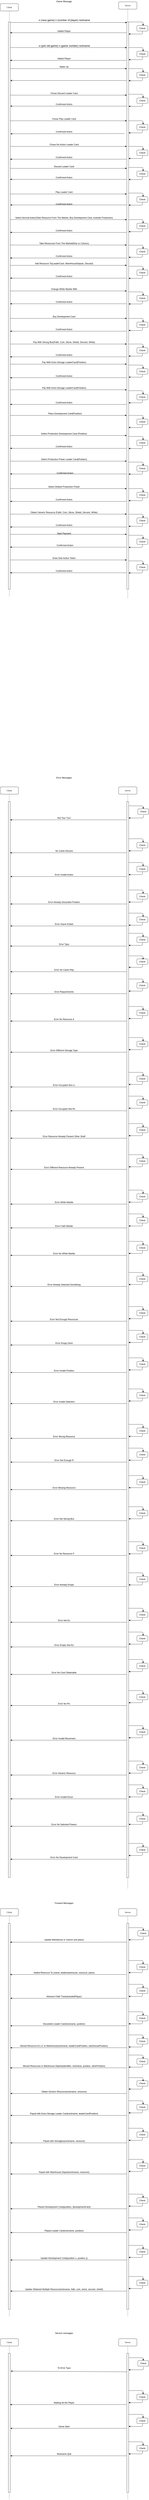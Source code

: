<mxfile version="14.6.12" type="github">
  <diagram name="Page-1" id="13e1069c-82ec-6db2-03f1-153e76fe0fe0">
    <mxGraphModel dx="1906" dy="934" grid="1" gridSize="10" guides="1" tooltips="1" connect="1" arrows="1" fold="1" page="1" pageScale="1" pageWidth="1100" pageHeight="850" background="#ffffff" math="0" shadow="0">
      <root>
        <mxCell id="0" />
        <mxCell id="1" parent="0" />
        <mxCell id="7baba1c4bc27f4b0-4" value="Server" style="shape=umlLifeline;perimeter=lifelinePerimeter;whiteSpace=wrap;html=1;container=1;collapsible=0;recursiveResize=0;outlineConnect=0;rounded=1;shadow=0;comic=0;labelBackgroundColor=none;strokeWidth=1;fontFamily=Verdana;fontSize=12;align=center;" parent="1" vertex="1">
          <mxGeometry x="750" y="70" width="100" height="3260" as="geometry" />
        </mxCell>
        <mxCell id="7baba1c4bc27f4b0-16" value="" style="html=1;points=[];perimeter=orthogonalPerimeter;rounded=0;shadow=0;comic=0;labelBackgroundColor=none;strokeWidth=1;fontFamily=Verdana;fontSize=12;align=center;" parent="7baba1c4bc27f4b0-4" vertex="1">
          <mxGeometry x="45" y="110" width="10" height="3100" as="geometry" />
        </mxCell>
        <mxCell id="7baba1c4bc27f4b0-8" value="Client" style="shape=umlLifeline;perimeter=lifelinePerimeter;whiteSpace=wrap;html=1;container=1;collapsible=0;recursiveResize=0;outlineConnect=0;rounded=1;shadow=0;comic=0;labelBackgroundColor=none;strokeWidth=1;fontFamily=Verdana;fontSize=12;align=center;" parent="1" vertex="1">
          <mxGeometry x="100" y="80" width="100" height="3240" as="geometry" />
        </mxCell>
        <mxCell id="7baba1c4bc27f4b0-9" value="" style="html=1;points=[];perimeter=orthogonalPerimeter;rounded=0;shadow=0;comic=0;labelBackgroundColor=none;strokeWidth=1;fontFamily=Verdana;fontSize=12;align=center;" parent="7baba1c4bc27f4b0-8" vertex="1">
          <mxGeometry x="45" y="100" width="10" height="3100" as="geometry" />
        </mxCell>
        <mxCell id="ir6YCfh4k-mO9yrdAhlO-7" value="&lt;div style=&quot;box-sizing: border-box ; font-family: &amp;#34;segoe ui&amp;#34; , , &amp;#34;apple color emoji&amp;#34; , &amp;#34;segoe ui emoji&amp;#34; , sans-serif ; font-size: 14px ; font-style: normal ; font-weight: 400 ; letter-spacing: normal ; text-indent: 0px ; text-transform: none ; word-spacing: 0px&quot;&gt;-n (new game) n (number of player) nickname&lt;/div&gt;" style="text;html=1;align=center;verticalAlign=middle;resizable=0;points=[];autosize=1;strokeColor=none;" parent="1" vertex="1">
          <mxGeometry x="300" y="160" width="300" height="20" as="geometry" />
        </mxCell>
        <mxCell id="ir6YCfh4k-mO9yrdAhlO-15" value="&lt;div style=&quot;box-sizing: border-box ; font-family: &amp;#34;segoe ui&amp;#34; , , &amp;#34;apple color emoji&amp;#34; , &amp;#34;segoe ui emoji&amp;#34; , sans-serif ; font-size: 14px ; font-style: normal ; font-weight: 400 ; letter-spacing: normal ; text-indent: 0px ; text-transform: none ; word-spacing: 0px&quot;&gt;-o (join old game) n (game number) nickname&lt;/div&gt;" style="text;html=1;align=center;verticalAlign=middle;resizable=0;points=[];autosize=1;strokeColor=none;" parent="1" vertex="1">
          <mxGeometry x="300" y="300" width="300" height="20" as="geometry" />
        </mxCell>
        <mxCell id="ir6YCfh4k-mO9yrdAhlO-22" value="Wake Up" style="text;html=1;align=center;verticalAlign=middle;resizable=0;points=[];autosize=1;strokeColor=none;" parent="1" vertex="1">
          <mxGeometry x="420" y="415" width="60" height="20" as="geometry" />
        </mxCell>
        <mxCell id="ir6YCfh4k-mO9yrdAhlO-24" value="Chose Discard Leader Card " style="text;html=1;align=center;verticalAlign=middle;resizable=0;points=[];autosize=1;strokeColor=none;" parent="1" vertex="1">
          <mxGeometry x="370" y="560" width="160" height="20" as="geometry" />
        </mxCell>
        <mxCell id="ir6YCfh4k-mO9yrdAhlO-29" value="Confirmed Action" style="text;html=1;align=center;verticalAlign=middle;resizable=0;points=[];autosize=1;strokeColor=none;" parent="1" vertex="1">
          <mxGeometry x="395" y="620" width="110" height="20" as="geometry" />
        </mxCell>
        <mxCell id="ir6YCfh4k-mO9yrdAhlO-30" value="Chose Play Leader Card" style="text;html=1;align=center;verticalAlign=middle;resizable=0;points=[];autosize=1;strokeColor=none;" parent="1" vertex="1">
          <mxGeometry x="375" y="700" width="150" height="20" as="geometry" />
        </mxCell>
        <mxCell id="ir6YCfh4k-mO9yrdAhlO-32" value="Confirmed Action" style="text;html=1;align=center;verticalAlign=middle;resizable=0;points=[];autosize=1;strokeColor=none;" parent="1" vertex="1">
          <mxGeometry x="395" y="770" width="110" height="20" as="geometry" />
        </mxCell>
        <mxCell id="ir6YCfh4k-mO9yrdAhlO-33" value="Chose No Action Leader Card" style="text;html=1;align=center;verticalAlign=middle;resizable=0;points=[];autosize=1;strokeColor=none;" parent="1" vertex="1">
          <mxGeometry x="360" y="840" width="180" height="20" as="geometry" />
        </mxCell>
        <mxCell id="ir6YCfh4k-mO9yrdAhlO-35" value="Confirmed Action" style="text;html=1;align=center;verticalAlign=middle;resizable=0;points=[];autosize=1;strokeColor=none;" parent="1" vertex="1">
          <mxGeometry x="395" y="910" width="110" height="20" as="geometry" />
        </mxCell>
        <mxCell id="ir6YCfh4k-mO9yrdAhlO-36" value="Discard Leader Card" style="text;html=1;align=center;verticalAlign=middle;resizable=0;points=[];autosize=1;strokeColor=none;" parent="1" vertex="1">
          <mxGeometry x="385" y="960" width="130" height="20" as="geometry" />
        </mxCell>
        <mxCell id="ir6YCfh4k-mO9yrdAhlO-37" value="Confirmed Action" style="text;html=1;align=center;verticalAlign=middle;resizable=0;points=[];autosize=1;strokeColor=none;" parent="1" vertex="1">
          <mxGeometry x="395" y="1020" width="110" height="20" as="geometry" />
        </mxCell>
        <mxCell id="ir6YCfh4k-mO9yrdAhlO-39" value="Play Leader Card" style="text;html=1;align=center;verticalAlign=middle;resizable=0;points=[];autosize=1;strokeColor=none;" parent="1" vertex="1">
          <mxGeometry x="395" y="1100" width="110" height="20" as="geometry" />
        </mxCell>
        <mxCell id="ir6YCfh4k-mO9yrdAhlO-40" value="Confirmed Action" style="text;html=1;align=center;verticalAlign=middle;resizable=0;points=[];autosize=1;strokeColor=none;" parent="1" vertex="1">
          <mxGeometry x="395" y="1165" width="110" height="20" as="geometry" />
        </mxCell>
        <mxCell id="ir6YCfh4k-mO9yrdAhlO-42" value="Select Normal Action(Take Resource From The Market, Buy Development Card, Activate Production)" style="text;html=1;align=center;verticalAlign=middle;resizable=0;points=[];autosize=1;strokeColor=none;" parent="1" vertex="1">
          <mxGeometry x="175" y="1240" width="550" height="20" as="geometry" />
        </mxCell>
        <mxCell id="ir6YCfh4k-mO9yrdAhlO-44" value="Confirmed Action" style="text;html=1;align=center;verticalAlign=middle;resizable=0;points=[];autosize=1;strokeColor=none;" parent="1" vertex="1">
          <mxGeometry x="395" y="1310" width="110" height="20" as="geometry" />
        </mxCell>
        <mxCell id="ir6YCfh4k-mO9yrdAhlO-45" value="Take Resources From The Market(Row or Column)" style="text;html=1;align=center;verticalAlign=middle;resizable=0;points=[];autosize=1;strokeColor=none;" parent="1" vertex="1">
          <mxGeometry x="305" y="1380" width="290" height="20" as="geometry" />
        </mxCell>
        <mxCell id="ir6YCfh4k-mO9yrdAhlO-47" value="Confirmed Action" style="text;html=1;align=center;verticalAlign=middle;resizable=0;points=[];autosize=1;strokeColor=none;" parent="1" vertex="1">
          <mxGeometry x="395" y="1450" width="110" height="20" as="geometry" />
        </mxCell>
        <mxCell id="ir6YCfh4k-mO9yrdAhlO-48" value="Add Resource To(LeaderCard, WareHouseDepots, Discard)" style="text;html=1;align=center;verticalAlign=middle;resizable=0;points=[];autosize=1;strokeColor=none;" parent="1" vertex="1">
          <mxGeometry x="285" y="1490" width="330" height="20" as="geometry" />
        </mxCell>
        <mxCell id="ir6YCfh4k-mO9yrdAhlO-50" value="Confirmed Action" style="text;html=1;align=center;verticalAlign=middle;resizable=0;points=[];autosize=1;strokeColor=none;" parent="1" vertex="1">
          <mxGeometry x="395" y="1560" width="110" height="20" as="geometry" />
        </mxCell>
        <mxCell id="ir6YCfh4k-mO9yrdAhlO-51" value="Change White Marble With" style="text;html=1;align=center;verticalAlign=middle;resizable=0;points=[];autosize=1;strokeColor=none;" parent="1" vertex="1">
          <mxGeometry x="370" y="1630" width="160" height="20" as="geometry" />
        </mxCell>
        <mxCell id="ir6YCfh4k-mO9yrdAhlO-53" value="Confirmed Action" style="text;html=1;align=center;verticalAlign=middle;resizable=0;points=[];autosize=1;strokeColor=none;" parent="1" vertex="1">
          <mxGeometry x="395" y="1700" width="110" height="20" as="geometry" />
        </mxCell>
        <mxCell id="ir6YCfh4k-mO9yrdAhlO-54" value="Buy Development Card" style="text;html=1;align=center;verticalAlign=middle;resizable=0;points=[];autosize=1;strokeColor=none;" parent="1" vertex="1">
          <mxGeometry x="380" y="1780" width="140" height="20" as="geometry" />
        </mxCell>
        <mxCell id="ir6YCfh4k-mO9yrdAhlO-56" value="Confirmed Action" style="text;html=1;align=center;verticalAlign=middle;resizable=0;points=[];autosize=1;strokeColor=none;" parent="1" vertex="1">
          <mxGeometry x="395" y="1850" width="110" height="20" as="geometry" />
        </mxCell>
        <mxCell id="ir6YCfh4k-mO9yrdAhlO-57" value="Pay With Strong Box(Faith, Coin, Stone, Shield, Servant, White)" style="text;html=1;align=center;verticalAlign=middle;resizable=0;points=[];autosize=1;strokeColor=none;" parent="1" vertex="1">
          <mxGeometry x="270" y="1920" width="360" height="20" as="geometry" />
        </mxCell>
        <mxCell id="ir6YCfh4k-mO9yrdAhlO-58" value="Confirmed Action" style="text;html=1;align=center;verticalAlign=middle;resizable=0;points=[];autosize=1;strokeColor=none;" parent="1" vertex="1">
          <mxGeometry x="395" y="1990" width="110" height="20" as="geometry" />
        </mxCell>
        <mxCell id="ir6YCfh4k-mO9yrdAhlO-60" value="Pay With Extra Storage LeaderCard(Position)" style="text;html=1;align=center;verticalAlign=middle;resizable=0;points=[];autosize=1;strokeColor=none;" parent="1" vertex="1">
          <mxGeometry x="320" y="2030" width="260" height="20" as="geometry" />
        </mxCell>
        <mxCell id="ir6YCfh4k-mO9yrdAhlO-61" value="Confirmed Action" style="text;html=1;align=center;verticalAlign=middle;resizable=0;points=[];autosize=1;strokeColor=none;" parent="1" vertex="1">
          <mxGeometry x="395" y="2105" width="110" height="20" as="geometry" />
        </mxCell>
        <mxCell id="ir6YCfh4k-mO9yrdAhlO-63" value="Pay With Extra Storage LeaderCard(Position)" style="text;html=1;align=center;verticalAlign=middle;resizable=0;points=[];autosize=1;strokeColor=none;" parent="1" vertex="1">
          <mxGeometry x="320" y="2170" width="260" height="20" as="geometry" />
        </mxCell>
        <mxCell id="ir6YCfh4k-mO9yrdAhlO-64" value="Confirmed Action" style="text;html=1;align=center;verticalAlign=middle;resizable=0;points=[];autosize=1;strokeColor=none;" parent="1" vertex="1">
          <mxGeometry x="395" y="2250" width="110" height="20" as="geometry" />
        </mxCell>
        <mxCell id="ir6YCfh4k-mO9yrdAhlO-66" value="Place Development Card(Position)" style="text;html=1;align=center;verticalAlign=middle;resizable=0;points=[];autosize=1;strokeColor=none;" parent="1" vertex="1">
          <mxGeometry x="355" y="2310" width="200" height="20" as="geometry" />
        </mxCell>
        <mxCell id="ir6YCfh4k-mO9yrdAhlO-67" value="Confirmed Action" style="text;html=1;align=center;verticalAlign=middle;resizable=0;points=[];autosize=1;strokeColor=none;" parent="1" vertex="1">
          <mxGeometry x="395" y="2490" width="110" height="20" as="geometry" />
        </mxCell>
        <mxCell id="ir6YCfh4k-mO9yrdAhlO-69" value="Select Production Development Card (Position)" style="text;html=1;align=center;verticalAlign=middle;resizable=0;points=[];autosize=1;strokeColor=none;" parent="1" vertex="1">
          <mxGeometry x="315" y="2420" width="270" height="20" as="geometry" />
        </mxCell>
        <mxCell id="ir6YCfh4k-mO9yrdAhlO-70" value="Confirmed Action" style="text;html=1;align=center;verticalAlign=middle;resizable=0;points=[];autosize=1;strokeColor=none;" parent="1" vertex="1">
          <mxGeometry x="400" y="2635" width="110" height="20" as="geometry" />
        </mxCell>
        <mxCell id="ir6YCfh4k-mO9yrdAhlO-72" value="Select Production Power Leader Card(Position)" style="text;html=1;align=center;verticalAlign=middle;resizable=0;points=[];autosize=1;strokeColor=none;" parent="1" vertex="1">
          <mxGeometry x="315" y="2560" width="270" height="20" as="geometry" />
        </mxCell>
        <mxCell id="ir6YCfh4k-mO9yrdAhlO-73" value="Confirmed Action" style="text;html=1;align=center;verticalAlign=middle;resizable=0;points=[];autosize=1;strokeColor=none;" parent="1" vertex="1">
          <mxGeometry x="395" y="2780" width="110" height="20" as="geometry" />
        </mxCell>
        <mxCell id="ir6YCfh4k-mO9yrdAhlO-75" value="Select Default Production Power" style="text;html=1;align=center;verticalAlign=middle;resizable=0;points=[];autosize=1;strokeColor=none;" parent="1" vertex="1">
          <mxGeometry x="355" y="2710" width="190" height="20" as="geometry" />
        </mxCell>
        <mxCell id="ir6YCfh4k-mO9yrdAhlO-76" value="Confirmed Action" style="text;html=1;align=center;verticalAlign=middle;resizable=0;points=[];autosize=1;strokeColor=none;" parent="1" vertex="1">
          <mxGeometry x="395" y="2920" width="110" height="20" as="geometry" />
        </mxCell>
        <mxCell id="ir6YCfh4k-mO9yrdAhlO-78" value="Obtain Generic Resource (Faith, Coin, Stone, Shield, Servant, White)" style="text;html=1;align=center;verticalAlign=middle;resizable=0;points=[];autosize=1;strokeColor=none;" parent="1" vertex="1">
          <mxGeometry x="260" y="2850" width="380" height="20" as="geometry" />
        </mxCell>
        <mxCell id="ir6YCfh4k-mO9yrdAhlO-79" value="Confirmed Action" style="text;html=1;align=center;verticalAlign=middle;resizable=0;points=[];autosize=1;strokeColor=none;" parent="1" vertex="1">
          <mxGeometry x="400" y="3030" width="110" height="20" as="geometry" />
        </mxCell>
        <mxCell id="ir6YCfh4k-mO9yrdAhlO-81" value="Start Payment" style="text;html=1;align=center;verticalAlign=middle;resizable=0;points=[];autosize=1;strokeColor=none;" parent="1" vertex="1">
          <mxGeometry x="405" y="2965" width="90" height="20" as="geometry" />
        </mxCell>
        <mxCell id="ir6YCfh4k-mO9yrdAhlO-82" value="Confirmed Action" style="text;html=1;align=center;verticalAlign=middle;resizable=0;points=[];autosize=1;strokeColor=none;" parent="1" vertex="1">
          <mxGeometry x="395" y="3170" width="110" height="20" as="geometry" />
        </mxCell>
        <mxCell id="ir6YCfh4k-mO9yrdAhlO-84" value="Draw Solo Action Token" style="text;html=1;align=center;verticalAlign=middle;resizable=0;points=[];autosize=1;strokeColor=none;" parent="1" vertex="1">
          <mxGeometry x="380" y="3100" width="140" height="20" as="geometry" />
        </mxCell>
        <mxCell id="ir6YCfh4k-mO9yrdAhlO-87" value="Server" style="shape=umlLifeline;perimeter=lifelinePerimeter;whiteSpace=wrap;html=1;container=1;collapsible=0;recursiveResize=0;outlineConnect=0;rounded=1;shadow=0;comic=0;labelBackgroundColor=none;strokeWidth=1;fontFamily=Verdana;fontSize=12;align=center;" parent="1" vertex="1">
          <mxGeometry x="750" y="4360" width="100" height="6020" as="geometry" />
        </mxCell>
        <mxCell id="ir6YCfh4k-mO9yrdAhlO-88" value="" style="html=1;points=[];perimeter=orthogonalPerimeter;rounded=0;shadow=0;comic=0;labelBackgroundColor=none;strokeWidth=1;fontFamily=Verdana;fontSize=12;align=center;" parent="ir6YCfh4k-mO9yrdAhlO-87" vertex="1">
          <mxGeometry x="45" y="80" width="10" height="5880" as="geometry" />
        </mxCell>
        <mxCell id="ir6YCfh4k-mO9yrdAhlO-90" value="Client" style="shape=umlLifeline;perimeter=lifelinePerimeter;whiteSpace=wrap;html=1;container=1;collapsible=0;recursiveResize=0;outlineConnect=0;rounded=1;shadow=0;comic=0;labelBackgroundColor=none;strokeWidth=1;fontFamily=Verdana;fontSize=12;align=center;" parent="1" vertex="1">
          <mxGeometry x="100" y="4360" width="100" height="5330" as="geometry" />
        </mxCell>
        <mxCell id="ir6YCfh4k-mO9yrdAhlO-92" value="Error Messages" style="text;html=1;align=center;verticalAlign=middle;resizable=0;points=[];autosize=1;strokeColor=none;" parent="1" vertex="1">
          <mxGeometry x="400" y="4300" width="100" height="20" as="geometry" />
        </mxCell>
        <mxCell id="ir6YCfh4k-mO9yrdAhlO-95" value="Check" style="rounded=1;whiteSpace=wrap;html=1;labelBackgroundColor=#ffffff;" parent="1" vertex="1">
          <mxGeometry x="855" y="4480" width="60" height="30" as="geometry" />
        </mxCell>
        <mxCell id="ir6YCfh4k-mO9yrdAhlO-96" value="Not Your Turn" style="text;html=1;align=center;verticalAlign=middle;resizable=0;points=[];autosize=1;strokeColor=none;" parent="1" vertex="1">
          <mxGeometry x="405" y="4520" width="90" height="20" as="geometry" />
        </mxCell>
        <mxCell id="ir6YCfh4k-mO9yrdAhlO-98" value="No Cards Discard" style="text;html=1;align=center;verticalAlign=middle;resizable=0;points=[];autosize=1;strokeColor=none;" parent="1" vertex="1">
          <mxGeometry x="395" y="4700" width="110" height="20" as="geometry" />
        </mxCell>
        <mxCell id="ir6YCfh4k-mO9yrdAhlO-103" value="Check" style="rounded=1;whiteSpace=wrap;html=1;labelBackgroundColor=#ffffff;" parent="1" vertex="1">
          <mxGeometry x="850" y="5300" width="60" height="30" as="geometry" />
        </mxCell>
        <mxCell id="ir6YCfh4k-mO9yrdAhlO-125" value="Error Invalid Action" style="text;html=1;align=center;verticalAlign=middle;resizable=0;points=[];autosize=1;strokeColor=none;" parent="1" vertex="1">
          <mxGeometry x="390" y="4830" width="120" height="20" as="geometry" />
        </mxCell>
        <mxCell id="ir6YCfh4k-mO9yrdAhlO-126" value="Error Already Discarded Position" style="text;html=1;align=center;verticalAlign=middle;resizable=0;points=[];autosize=1;strokeColor=none;" parent="1" vertex="1">
          <mxGeometry x="355" y="4980" width="190" height="20" as="geometry" />
        </mxCell>
        <mxCell id="ir6YCfh4k-mO9yrdAhlO-127" value="Error Game Ended" style="text;html=1;align=center;verticalAlign=middle;resizable=0;points=[];autosize=1;strokeColor=none;" parent="1" vertex="1">
          <mxGeometry x="390" y="5100" width="120" height="20" as="geometry" />
        </mxCell>
        <mxCell id="ir6YCfh4k-mO9yrdAhlO-128" value="Error Typo" style="text;html=1;align=center;verticalAlign=middle;resizable=0;points=[];autosize=1;strokeColor=none;" parent="1" vertex="1">
          <mxGeometry x="415" y="5210" width="70" height="20" as="geometry" />
        </mxCell>
        <mxCell id="ir6YCfh4k-mO9yrdAhlO-129" value="Error No Cards Play" style="text;html=1;align=center;verticalAlign=middle;resizable=0;points=[];autosize=1;strokeColor=none;" parent="1" vertex="1">
          <mxGeometry x="390" y="5350" width="120" height="20" as="geometry" />
        </mxCell>
        <mxCell id="ir6YCfh4k-mO9yrdAhlO-130" value="Error Requirements" style="text;html=1;align=center;verticalAlign=middle;resizable=0;points=[];autosize=1;strokeColor=none;" parent="1" vertex="1">
          <mxGeometry x="390" y="5470" width="120" height="20" as="geometry" />
        </mxCell>
        <mxCell id="ir6YCfh4k-mO9yrdAhlO-131" value="Error No Resource A" style="text;html=1;align=center;verticalAlign=middle;resizable=0;points=[];autosize=1;strokeColor=none;" parent="1" vertex="1">
          <mxGeometry x="385" y="5620" width="130" height="20" as="geometry" />
        </mxCell>
        <mxCell id="ir6YCfh4k-mO9yrdAhlO-132" value="Error Different Storage Type" style="text;html=1;align=center;verticalAlign=middle;resizable=0;points=[];autosize=1;strokeColor=none;" parent="1" vertex="1">
          <mxGeometry x="365" y="5790" width="170" height="20" as="geometry" />
        </mxCell>
        <mxCell id="ir6YCfh4k-mO9yrdAhlO-133" value="Error Occupied Slot Lc" style="text;html=1;align=center;verticalAlign=middle;resizable=0;points=[];autosize=1;strokeColor=none;" parent="1" vertex="1">
          <mxGeometry x="380" y="5980" width="140" height="20" as="geometry" />
        </mxCell>
        <mxCell id="ir6YCfh4k-mO9yrdAhlO-134" value="Error Occupied Slot Rc" style="text;html=1;align=center;verticalAlign=middle;resizable=0;points=[];autosize=1;strokeColor=none;" parent="1" vertex="1">
          <mxGeometry x="380" y="6110" width="140" height="20" as="geometry" />
        </mxCell>
        <mxCell id="ir6YCfh4k-mO9yrdAhlO-135" value="Error Resource Already Present Other Shelf" style="text;html=1;align=center;verticalAlign=middle;resizable=0;points=[];autosize=1;strokeColor=none;" parent="1" vertex="1">
          <mxGeometry x="325" y="6260" width="250" height="20" as="geometry" />
        </mxCell>
        <mxCell id="ir6YCfh4k-mO9yrdAhlO-136" value="Error Different Resource Already Present" style="text;html=1;align=center;verticalAlign=middle;resizable=0;points=[];autosize=1;strokeColor=none;" parent="1" vertex="1">
          <mxGeometry x="335" y="6430" width="230" height="20" as="geometry" />
        </mxCell>
        <mxCell id="ir6YCfh4k-mO9yrdAhlO-137" value="Error White Marble" style="text;html=1;align=center;verticalAlign=middle;resizable=0;points=[];autosize=1;strokeColor=none;" parent="1" vertex="1">
          <mxGeometry x="390" y="6620" width="120" height="20" as="geometry" />
        </mxCell>
        <mxCell id="ir6YCfh4k-mO9yrdAhlO-138" value="Error Faith Marble" style="text;html=1;align=center;verticalAlign=middle;resizable=0;points=[];autosize=1;strokeColor=none;" parent="1" vertex="1">
          <mxGeometry x="395" y="6750" width="110" height="20" as="geometry" />
        </mxCell>
        <mxCell id="ir6YCfh4k-mO9yrdAhlO-139" value="Error No White Marble" style="text;html=1;align=center;verticalAlign=middle;resizable=0;points=[];autosize=1;strokeColor=none;" parent="1" vertex="1">
          <mxGeometry x="385" y="6900" width="130" height="20" as="geometry" />
        </mxCell>
        <mxCell id="ir6YCfh4k-mO9yrdAhlO-140" value="Error Already Selected Something" style="text;html=1;align=center;verticalAlign=middle;resizable=0;points=[];autosize=1;strokeColor=none;" parent="1" vertex="1">
          <mxGeometry x="350" y="7070" width="200" height="20" as="geometry" />
        </mxCell>
        <mxCell id="ir6YCfh4k-mO9yrdAhlO-141" value="Error Not Enough Resources" style="text;html=1;align=center;verticalAlign=middle;resizable=0;points=[];autosize=1;strokeColor=none;" parent="1" vertex="1">
          <mxGeometry x="365" y="7260" width="170" height="20" as="geometry" />
        </mxCell>
        <mxCell id="ir6YCfh4k-mO9yrdAhlO-142" value="Error Empty Deck" style="text;html=1;align=center;verticalAlign=middle;resizable=0;points=[];autosize=1;strokeColor=none;" parent="1" vertex="1">
          <mxGeometry x="395" y="7390" width="110" height="20" as="geometry" />
        </mxCell>
        <mxCell id="ir6YCfh4k-mO9yrdAhlO-143" value="Error Invalid Position" style="text;html=1;align=center;verticalAlign=middle;resizable=0;points=[];autosize=1;strokeColor=none;" parent="1" vertex="1">
          <mxGeometry x="385" y="7540" width="130" height="20" as="geometry" />
        </mxCell>
        <mxCell id="ir6YCfh4k-mO9yrdAhlO-144" value="Error Invalid Selection" style="text;html=1;align=center;verticalAlign=middle;resizable=0;points=[];autosize=1;strokeColor=none;" parent="1" vertex="1">
          <mxGeometry x="385" y="7710" width="130" height="20" as="geometry" />
        </mxCell>
        <mxCell id="ir6YCfh4k-mO9yrdAhlO-145" value="Error Wrong Resource" style="text;html=1;align=center;verticalAlign=middle;resizable=0;points=[];autosize=1;strokeColor=none;" parent="1" vertex="1">
          <mxGeometry x="380" y="7900" width="140" height="20" as="geometry" />
        </mxCell>
        <mxCell id="ir6YCfh4k-mO9yrdAhlO-153" value="Error Not Enough R" style="text;html=1;align=center;verticalAlign=middle;resizable=0;points=[];autosize=1;strokeColor=none;" parent="1" vertex="1">
          <mxGeometry x="390" y="8030" width="120" height="20" as="geometry" />
        </mxCell>
        <mxCell id="ir6YCfh4k-mO9yrdAhlO-154" value="Error Missing Resource" style="text;html=1;align=center;verticalAlign=middle;resizable=0;points=[];autosize=1;strokeColor=none;" parent="1" vertex="1">
          <mxGeometry x="380" y="8180" width="140" height="20" as="geometry" />
        </mxCell>
        <mxCell id="ir6YCfh4k-mO9yrdAhlO-155" value="Error Not Strong Box" style="text;html=1;align=center;verticalAlign=middle;resizable=0;points=[];autosize=1;strokeColor=none;" parent="1" vertex="1">
          <mxGeometry x="385" y="8350" width="130" height="20" as="geometry" />
        </mxCell>
        <mxCell id="ir6YCfh4k-mO9yrdAhlO-156" value="Error No Resource P" style="text;html=1;align=center;verticalAlign=middle;resizable=0;points=[];autosize=1;strokeColor=none;" parent="1" vertex="1">
          <mxGeometry x="385" y="8540" width="130" height="20" as="geometry" />
        </mxCell>
        <mxCell id="ir6YCfh4k-mO9yrdAhlO-157" value="Error Already Empty" style="text;html=1;align=center;verticalAlign=middle;resizable=0;points=[];autosize=1;strokeColor=none;" parent="1" vertex="1">
          <mxGeometry x="390" y="8710" width="120" height="20" as="geometry" />
        </mxCell>
        <mxCell id="ir6YCfh4k-mO9yrdAhlO-158" value="Error Not Es" style="text;html=1;align=center;verticalAlign=middle;resizable=0;points=[];autosize=1;strokeColor=none;" parent="1" vertex="1">
          <mxGeometry x="410" y="8905" width="80" height="20" as="geometry" />
        </mxCell>
        <mxCell id="ir6YCfh4k-mO9yrdAhlO-159" value="Error Empty Slot Es" style="text;html=1;align=center;verticalAlign=middle;resizable=0;points=[];autosize=1;strokeColor=none;" parent="1" vertex="1">
          <mxGeometry x="390" y="9040" width="120" height="20" as="geometry" />
        </mxCell>
        <mxCell id="ir6YCfh4k-mO9yrdAhlO-160" value="Error No Card Obtainable" style="text;html=1;align=center;verticalAlign=middle;resizable=0;points=[];autosize=1;strokeColor=none;" parent="1" vertex="1">
          <mxGeometry x="375" y="9190" width="150" height="20" as="geometry" />
        </mxCell>
        <mxCell id="ir6YCfh4k-mO9yrdAhlO-161" value="Error No Plc" style="text;html=1;align=center;verticalAlign=middle;resizable=0;points=[];autosize=1;strokeColor=none;" parent="1" vertex="1">
          <mxGeometry x="410" y="9360" width="80" height="20" as="geometry" />
        </mxCell>
        <mxCell id="ir6YCfh4k-mO9yrdAhlO-162" value="Error Generic Resource" style="text;html=1;align=center;verticalAlign=middle;resizable=0;points=[];autosize=1;strokeColor=none;" parent="1" vertex="1">
          <mxGeometry x="380" y="9740" width="140" height="20" as="geometry" />
        </mxCell>
        <mxCell id="ir6YCfh4k-mO9yrdAhlO-163" value="Error No Selected Powers" style="text;html=1;align=center;verticalAlign=middle;resizable=0;points=[];autosize=1;strokeColor=none;" parent="1" vertex="1">
          <mxGeometry x="375" y="10020" width="150" height="20" as="geometry" />
        </mxCell>
        <mxCell id="ir6YCfh4k-mO9yrdAhlO-164" value="Error Invalid Movement" style="text;html=1;align=center;verticalAlign=middle;resizable=0;points=[];autosize=1;strokeColor=none;" parent="1" vertex="1">
          <mxGeometry x="380" y="9550" width="140" height="20" as="geometry" />
        </mxCell>
        <mxCell id="ir6YCfh4k-mO9yrdAhlO-165" value="Error Invalid Enum" style="text;html=1;align=center;verticalAlign=middle;resizable=0;points=[];autosize=1;strokeColor=none;" parent="1" vertex="1">
          <mxGeometry x="395" y="9870" width="110" height="20" as="geometry" />
        </mxCell>
        <mxCell id="ir6YCfh4k-mO9yrdAhlO-166" value="Error No Development Card" style="text;html=1;align=center;verticalAlign=middle;resizable=0;points=[];autosize=1;strokeColor=none;" parent="1" vertex="1">
          <mxGeometry x="370" y="10200" width="160" height="20" as="geometry" />
        </mxCell>
        <mxCell id="ir6YCfh4k-mO9yrdAhlO-91" value="" style="html=1;points=[];perimeter=orthogonalPerimeter;rounded=0;shadow=0;comic=0;labelBackgroundColor=none;strokeWidth=1;fontFamily=Verdana;fontSize=12;align=center;" parent="1" vertex="1">
          <mxGeometry x="145" y="4440" width="10" height="5880" as="geometry" />
        </mxCell>
        <mxCell id="ir6YCfh4k-mO9yrdAhlO-177" value="" style="endArrow=classic;html=1;entryX=0.5;entryY=0;entryDx=0;entryDy=0;exitX=1.15;exitY=0.004;exitDx=0;exitDy=0;exitPerimeter=0;" parent="1" source="ir6YCfh4k-mO9yrdAhlO-88" target="ir6YCfh4k-mO9yrdAhlO-95" edge="1">
          <mxGeometry width="50" height="50" relative="1" as="geometry">
            <mxPoint x="810" y="4460" as="sourcePoint" />
            <mxPoint x="905" y="4420" as="targetPoint" />
            <Array as="points">
              <mxPoint x="885" y="4464" />
            </Array>
          </mxGeometry>
        </mxCell>
        <mxCell id="ir6YCfh4k-mO9yrdAhlO-179" value="" style="endArrow=classic;html=1;exitX=0.517;exitY=1.117;exitDx=0;exitDy=0;exitPerimeter=0;" parent="1" source="ir6YCfh4k-mO9yrdAhlO-95" edge="1">
          <mxGeometry width="50" height="50" relative="1" as="geometry">
            <mxPoint x="865" y="4600" as="sourcePoint" />
            <mxPoint x="805" y="4530" as="targetPoint" />
            <Array as="points">
              <mxPoint x="886" y="4530" />
            </Array>
          </mxGeometry>
        </mxCell>
        <mxCell id="ir6YCfh4k-mO9yrdAhlO-181" value="" style="endArrow=classic;html=1;exitX=-0.2;exitY=0.017;exitDx=0;exitDy=0;exitPerimeter=0;entryX=1.05;entryY=0.017;entryDx=0;entryDy=0;entryPerimeter=0;" parent="1" source="ir6YCfh4k-mO9yrdAhlO-88" target="ir6YCfh4k-mO9yrdAhlO-91" edge="1">
          <mxGeometry width="50" height="50" relative="1" as="geometry">
            <mxPoint x="560" y="4630" as="sourcePoint" />
            <mxPoint x="160" y="4553" as="targetPoint" />
          </mxGeometry>
        </mxCell>
        <mxCell id="ir6YCfh4k-mO9yrdAhlO-184" value="" style="endArrow=classic;html=1;exitX=-0.2;exitY=0.017;exitDx=0;exitDy=0;exitPerimeter=0;entryX=1.05;entryY=0.017;entryDx=0;entryDy=0;entryPerimeter=0;" parent="1" edge="1">
          <mxGeometry width="50" height="50" relative="1" as="geometry">
            <mxPoint x="792.5" y="4720" as="sourcePoint" />
            <mxPoint x="155" y="4720" as="targetPoint" />
          </mxGeometry>
        </mxCell>
        <mxCell id="ir6YCfh4k-mO9yrdAhlO-224" value="" style="endArrow=classic;html=1;exitX=0.517;exitY=1.117;exitDx=0;exitDy=0;exitPerimeter=0;" parent="1" target="ir6YCfh4k-mO9yrdAhlO-88" edge="1">
          <mxGeometry width="50" height="50" relative="1" as="geometry">
            <mxPoint x="881.02" y="5330" as="sourcePoint" />
            <mxPoint x="810" y="5346" as="targetPoint" />
            <Array as="points">
              <mxPoint x="881" y="5346.49" />
              <mxPoint x="850" y="5346" />
            </Array>
          </mxGeometry>
        </mxCell>
        <mxCell id="ir6YCfh4k-mO9yrdAhlO-254" value="" style="endArrow=classic;html=1;exitX=-0.2;exitY=0.017;exitDx=0;exitDy=0;exitPerimeter=0;entryX=1.05;entryY=0.017;entryDx=0;entryDy=0;entryPerimeter=0;" parent="1" edge="1">
          <mxGeometry width="50" height="50" relative="1" as="geometry">
            <mxPoint x="793.75" y="4850" as="sourcePoint" />
            <mxPoint x="156.25" y="4850" as="targetPoint" />
          </mxGeometry>
        </mxCell>
        <mxCell id="ir6YCfh4k-mO9yrdAhlO-255" value="" style="endArrow=classic;html=1;exitX=-0.2;exitY=0.017;exitDx=0;exitDy=0;exitPerimeter=0;entryX=1.05;entryY=0.017;entryDx=0;entryDy=0;entryPerimeter=0;" parent="1" edge="1">
          <mxGeometry width="50" height="50" relative="1" as="geometry">
            <mxPoint x="793.75" y="5000" as="sourcePoint" />
            <mxPoint x="156.25" y="5000" as="targetPoint" />
          </mxGeometry>
        </mxCell>
        <mxCell id="ir6YCfh4k-mO9yrdAhlO-256" value="" style="endArrow=classic;html=1;exitX=-0.2;exitY=0.017;exitDx=0;exitDy=0;exitPerimeter=0;entryX=1.05;entryY=0.017;entryDx=0;entryDy=0;entryPerimeter=0;" parent="1" edge="1">
          <mxGeometry width="50" height="50" relative="1" as="geometry">
            <mxPoint x="793.75" y="5120" as="sourcePoint" />
            <mxPoint x="156.25" y="5120" as="targetPoint" />
          </mxGeometry>
        </mxCell>
        <mxCell id="ir6YCfh4k-mO9yrdAhlO-257" value="" style="endArrow=classic;html=1;exitX=-0.2;exitY=0.017;exitDx=0;exitDy=0;exitPerimeter=0;entryX=1.05;entryY=0.017;entryDx=0;entryDy=0;entryPerimeter=0;" parent="1" edge="1">
          <mxGeometry width="50" height="50" relative="1" as="geometry">
            <mxPoint x="792.5" y="5230" as="sourcePoint" />
            <mxPoint x="155" y="5230" as="targetPoint" />
          </mxGeometry>
        </mxCell>
        <mxCell id="ir6YCfh4k-mO9yrdAhlO-258" value="" style="endArrow=classic;html=1;exitX=-0.2;exitY=0.017;exitDx=0;exitDy=0;exitPerimeter=0;entryX=1.05;entryY=0.017;entryDx=0;entryDy=0;entryPerimeter=0;" parent="1" edge="1">
          <mxGeometry width="50" height="50" relative="1" as="geometry">
            <mxPoint x="793.75" y="5370" as="sourcePoint" />
            <mxPoint x="156.25" y="5370" as="targetPoint" />
          </mxGeometry>
        </mxCell>
        <mxCell id="ir6YCfh4k-mO9yrdAhlO-262" value="Check" style="rounded=1;whiteSpace=wrap;html=1;labelBackgroundColor=#ffffff;" parent="1" vertex="1">
          <mxGeometry x="850" y="5430" width="60" height="30" as="geometry" />
        </mxCell>
        <mxCell id="ir6YCfh4k-mO9yrdAhlO-263" value="" style="endArrow=classic;html=1;entryX=0.5;entryY=0;entryDx=0;entryDy=0;" parent="1" edge="1">
          <mxGeometry width="50" height="50" relative="1" as="geometry">
            <mxPoint x="805" y="5410" as="sourcePoint" />
            <mxPoint x="884" y="5430" as="targetPoint" />
            <Array as="points">
              <mxPoint x="820" y="5410" />
              <mxPoint x="850" y="5410" />
              <mxPoint x="884" y="5410" />
            </Array>
          </mxGeometry>
        </mxCell>
        <mxCell id="ir6YCfh4k-mO9yrdAhlO-264" value="" style="endArrow=classic;html=1;exitX=0.517;exitY=1.117;exitDx=0;exitDy=0;exitPerimeter=0;" parent="1" edge="1">
          <mxGeometry width="50" height="50" relative="1" as="geometry">
            <mxPoint x="881.02" y="5460" as="sourcePoint" />
            <mxPoint x="805" y="5476" as="targetPoint" />
            <Array as="points">
              <mxPoint x="881" y="5476.49" />
              <mxPoint x="850" y="5476" />
            </Array>
          </mxGeometry>
        </mxCell>
        <mxCell id="ir6YCfh4k-mO9yrdAhlO-265" value="Check" style="rounded=1;whiteSpace=wrap;html=1;labelBackgroundColor=#ffffff;" parent="1" vertex="1">
          <mxGeometry x="850" y="5580" width="60" height="30" as="geometry" />
        </mxCell>
        <mxCell id="ir6YCfh4k-mO9yrdAhlO-266" value="" style="endArrow=classic;html=1;entryX=0.5;entryY=0;entryDx=0;entryDy=0;" parent="1" edge="1">
          <mxGeometry width="50" height="50" relative="1" as="geometry">
            <mxPoint x="805" y="5560" as="sourcePoint" />
            <mxPoint x="884" y="5580" as="targetPoint" />
            <Array as="points">
              <mxPoint x="820" y="5560" />
              <mxPoint x="850" y="5560" />
              <mxPoint x="884" y="5560" />
            </Array>
          </mxGeometry>
        </mxCell>
        <mxCell id="ir6YCfh4k-mO9yrdAhlO-267" value="" style="endArrow=classic;html=1;exitX=0.517;exitY=1.117;exitDx=0;exitDy=0;exitPerimeter=0;" parent="1" edge="1">
          <mxGeometry width="50" height="50" relative="1" as="geometry">
            <mxPoint x="881.02" y="5610" as="sourcePoint" />
            <mxPoint x="805" y="5626" as="targetPoint" />
            <Array as="points">
              <mxPoint x="881" y="5626.49" />
              <mxPoint x="850" y="5626" />
            </Array>
          </mxGeometry>
        </mxCell>
        <mxCell id="ir6YCfh4k-mO9yrdAhlO-268" value="Check" style="rounded=1;whiteSpace=wrap;html=1;labelBackgroundColor=#ffffff;" parent="1" vertex="1">
          <mxGeometry x="850" y="5750" width="60" height="30" as="geometry" />
        </mxCell>
        <mxCell id="ir6YCfh4k-mO9yrdAhlO-269" value="" style="endArrow=classic;html=1;entryX=0.5;entryY=0;entryDx=0;entryDy=0;" parent="1" edge="1">
          <mxGeometry width="50" height="50" relative="1" as="geometry">
            <mxPoint x="805" y="5730" as="sourcePoint" />
            <mxPoint x="884" y="5750" as="targetPoint" />
            <Array as="points">
              <mxPoint x="820" y="5730" />
              <mxPoint x="850" y="5730" />
              <mxPoint x="884" y="5730" />
            </Array>
          </mxGeometry>
        </mxCell>
        <mxCell id="ir6YCfh4k-mO9yrdAhlO-270" value="" style="endArrow=classic;html=1;exitX=0.517;exitY=1.117;exitDx=0;exitDy=0;exitPerimeter=0;" parent="1" edge="1">
          <mxGeometry width="50" height="50" relative="1" as="geometry">
            <mxPoint x="881.02" y="5780" as="sourcePoint" />
            <mxPoint x="805" y="5796" as="targetPoint" />
            <Array as="points">
              <mxPoint x="881" y="5796.49" />
              <mxPoint x="850" y="5796" />
            </Array>
          </mxGeometry>
        </mxCell>
        <mxCell id="ir6YCfh4k-mO9yrdAhlO-271" value="" style="endArrow=classic;html=1;exitX=-0.2;exitY=0.017;exitDx=0;exitDy=0;exitPerimeter=0;entryX=1.05;entryY=0.017;entryDx=0;entryDy=0;entryPerimeter=0;" parent="1" edge="1">
          <mxGeometry width="50" height="50" relative="1" as="geometry">
            <mxPoint x="793.75" y="5490" as="sourcePoint" />
            <mxPoint x="156.25" y="5490" as="targetPoint" />
          </mxGeometry>
        </mxCell>
        <mxCell id="ir6YCfh4k-mO9yrdAhlO-272" value="" style="endArrow=classic;html=1;exitX=-0.2;exitY=0.017;exitDx=0;exitDy=0;exitPerimeter=0;entryX=1.05;entryY=0.017;entryDx=0;entryDy=0;entryPerimeter=0;" parent="1" edge="1">
          <mxGeometry width="50" height="50" relative="1" as="geometry">
            <mxPoint x="793.75" y="5640" as="sourcePoint" />
            <mxPoint x="156.25" y="5640" as="targetPoint" />
          </mxGeometry>
        </mxCell>
        <mxCell id="ir6YCfh4k-mO9yrdAhlO-273" value="" style="endArrow=classic;html=1;exitX=-0.2;exitY=0.017;exitDx=0;exitDy=0;exitPerimeter=0;entryX=1.05;entryY=0.017;entryDx=0;entryDy=0;entryPerimeter=0;" parent="1" edge="1">
          <mxGeometry width="50" height="50" relative="1" as="geometry">
            <mxPoint x="793.75" y="5810" as="sourcePoint" />
            <mxPoint x="156.25" y="5810" as="targetPoint" />
          </mxGeometry>
        </mxCell>
        <mxCell id="ir6YCfh4k-mO9yrdAhlO-274" value="Check" style="rounded=1;whiteSpace=wrap;html=1;labelBackgroundColor=#ffffff;" parent="1" vertex="1">
          <mxGeometry x="850" y="5940" width="60" height="30" as="geometry" />
        </mxCell>
        <mxCell id="ir6YCfh4k-mO9yrdAhlO-275" value="" style="endArrow=classic;html=1;entryX=0.5;entryY=0;entryDx=0;entryDy=0;" parent="1" edge="1">
          <mxGeometry width="50" height="50" relative="1" as="geometry">
            <mxPoint x="805" y="5920" as="sourcePoint" />
            <mxPoint x="884" y="5940" as="targetPoint" />
            <Array as="points">
              <mxPoint x="820" y="5920" />
              <mxPoint x="850" y="5920" />
              <mxPoint x="884" y="5920" />
            </Array>
          </mxGeometry>
        </mxCell>
        <mxCell id="ir6YCfh4k-mO9yrdAhlO-276" value="" style="endArrow=classic;html=1;exitX=0.517;exitY=1.117;exitDx=0;exitDy=0;exitPerimeter=0;" parent="1" edge="1">
          <mxGeometry width="50" height="50" relative="1" as="geometry">
            <mxPoint x="881.02" y="5970" as="sourcePoint" />
            <mxPoint x="805" y="5986" as="targetPoint" />
            <Array as="points">
              <mxPoint x="881" y="5986.49" />
              <mxPoint x="850" y="5986" />
            </Array>
          </mxGeometry>
        </mxCell>
        <mxCell id="ir6YCfh4k-mO9yrdAhlO-277" value="Check" style="rounded=1;whiteSpace=wrap;html=1;labelBackgroundColor=#ffffff;" parent="1" vertex="1">
          <mxGeometry x="850" y="6070" width="60" height="30" as="geometry" />
        </mxCell>
        <mxCell id="ir6YCfh4k-mO9yrdAhlO-278" value="" style="endArrow=classic;html=1;entryX=0.5;entryY=0;entryDx=0;entryDy=0;" parent="1" edge="1">
          <mxGeometry width="50" height="50" relative="1" as="geometry">
            <mxPoint x="805" y="6050" as="sourcePoint" />
            <mxPoint x="884" y="6070" as="targetPoint" />
            <Array as="points">
              <mxPoint x="820" y="6050" />
              <mxPoint x="850" y="6050" />
              <mxPoint x="884" y="6050" />
            </Array>
          </mxGeometry>
        </mxCell>
        <mxCell id="ir6YCfh4k-mO9yrdAhlO-279" value="" style="endArrow=classic;html=1;exitX=0.517;exitY=1.117;exitDx=0;exitDy=0;exitPerimeter=0;" parent="1" edge="1">
          <mxGeometry width="50" height="50" relative="1" as="geometry">
            <mxPoint x="881.02" y="6100" as="sourcePoint" />
            <mxPoint x="805" y="6116" as="targetPoint" />
            <Array as="points">
              <mxPoint x="881" y="6116.49" />
              <mxPoint x="850" y="6116" />
            </Array>
          </mxGeometry>
        </mxCell>
        <mxCell id="ir6YCfh4k-mO9yrdAhlO-280" value="Check" style="rounded=1;whiteSpace=wrap;html=1;labelBackgroundColor=#ffffff;" parent="1" vertex="1">
          <mxGeometry x="850" y="6220" width="60" height="30" as="geometry" />
        </mxCell>
        <mxCell id="ir6YCfh4k-mO9yrdAhlO-281" value="" style="endArrow=classic;html=1;entryX=0.5;entryY=0;entryDx=0;entryDy=0;" parent="1" edge="1">
          <mxGeometry width="50" height="50" relative="1" as="geometry">
            <mxPoint x="805" y="6200" as="sourcePoint" />
            <mxPoint x="884" y="6220" as="targetPoint" />
            <Array as="points">
              <mxPoint x="820" y="6200" />
              <mxPoint x="850" y="6200" />
              <mxPoint x="884" y="6200" />
            </Array>
          </mxGeometry>
        </mxCell>
        <mxCell id="ir6YCfh4k-mO9yrdAhlO-282" value="" style="endArrow=classic;html=1;exitX=0.517;exitY=1.117;exitDx=0;exitDy=0;exitPerimeter=0;" parent="1" edge="1">
          <mxGeometry width="50" height="50" relative="1" as="geometry">
            <mxPoint x="881.02" y="6250" as="sourcePoint" />
            <mxPoint x="805" y="6266" as="targetPoint" />
            <Array as="points">
              <mxPoint x="881" y="6266.49" />
              <mxPoint x="850" y="6266" />
            </Array>
          </mxGeometry>
        </mxCell>
        <mxCell id="ir6YCfh4k-mO9yrdAhlO-283" value="Check" style="rounded=1;whiteSpace=wrap;html=1;labelBackgroundColor=#ffffff;" parent="1" vertex="1">
          <mxGeometry x="850" y="6390" width="60" height="30" as="geometry" />
        </mxCell>
        <mxCell id="ir6YCfh4k-mO9yrdAhlO-284" value="" style="endArrow=classic;html=1;entryX=0.5;entryY=0;entryDx=0;entryDy=0;" parent="1" edge="1">
          <mxGeometry width="50" height="50" relative="1" as="geometry">
            <mxPoint x="805" y="6370" as="sourcePoint" />
            <mxPoint x="884" y="6390" as="targetPoint" />
            <Array as="points">
              <mxPoint x="820" y="6370" />
              <mxPoint x="850" y="6370" />
              <mxPoint x="884" y="6370" />
            </Array>
          </mxGeometry>
        </mxCell>
        <mxCell id="ir6YCfh4k-mO9yrdAhlO-285" value="" style="endArrow=classic;html=1;exitX=0.517;exitY=1.117;exitDx=0;exitDy=0;exitPerimeter=0;" parent="1" edge="1">
          <mxGeometry width="50" height="50" relative="1" as="geometry">
            <mxPoint x="881.02" y="6420" as="sourcePoint" />
            <mxPoint x="805" y="6436" as="targetPoint" />
            <Array as="points">
              <mxPoint x="881" y="6436.49" />
              <mxPoint x="850" y="6436" />
            </Array>
          </mxGeometry>
        </mxCell>
        <mxCell id="ir6YCfh4k-mO9yrdAhlO-286" value="" style="endArrow=classic;html=1;exitX=-0.2;exitY=0.017;exitDx=0;exitDy=0;exitPerimeter=0;entryX=1.05;entryY=0.017;entryDx=0;entryDy=0;entryPerimeter=0;" parent="1" edge="1">
          <mxGeometry width="50" height="50" relative="1" as="geometry">
            <mxPoint x="793.75" y="6000" as="sourcePoint" />
            <mxPoint x="156.25" y="6000" as="targetPoint" />
          </mxGeometry>
        </mxCell>
        <mxCell id="ir6YCfh4k-mO9yrdAhlO-287" value="" style="endArrow=classic;html=1;exitX=-0.2;exitY=0.017;exitDx=0;exitDy=0;exitPerimeter=0;entryX=1.05;entryY=0.017;entryDx=0;entryDy=0;entryPerimeter=0;" parent="1" edge="1">
          <mxGeometry width="50" height="50" relative="1" as="geometry">
            <mxPoint x="793.75" y="6130" as="sourcePoint" />
            <mxPoint x="156.25" y="6130" as="targetPoint" />
          </mxGeometry>
        </mxCell>
        <mxCell id="ir6YCfh4k-mO9yrdAhlO-288" value="" style="endArrow=classic;html=1;exitX=-0.2;exitY=0.017;exitDx=0;exitDy=0;exitPerimeter=0;entryX=1.05;entryY=0.017;entryDx=0;entryDy=0;entryPerimeter=0;" parent="1" edge="1">
          <mxGeometry width="50" height="50" relative="1" as="geometry">
            <mxPoint x="793.75" y="6280" as="sourcePoint" />
            <mxPoint x="156.25" y="6280" as="targetPoint" />
          </mxGeometry>
        </mxCell>
        <mxCell id="ir6YCfh4k-mO9yrdAhlO-289" value="" style="endArrow=classic;html=1;exitX=-0.2;exitY=0.017;exitDx=0;exitDy=0;exitPerimeter=0;entryX=1.05;entryY=0.017;entryDx=0;entryDy=0;entryPerimeter=0;" parent="1" edge="1">
          <mxGeometry width="50" height="50" relative="1" as="geometry">
            <mxPoint x="793.75" y="6450" as="sourcePoint" />
            <mxPoint x="156.25" y="6450" as="targetPoint" />
          </mxGeometry>
        </mxCell>
        <mxCell id="ir6YCfh4k-mO9yrdAhlO-290" value="Check" style="rounded=1;whiteSpace=wrap;html=1;labelBackgroundColor=#ffffff;" parent="1" vertex="1">
          <mxGeometry x="850" y="6583.51" width="60" height="30" as="geometry" />
        </mxCell>
        <mxCell id="ir6YCfh4k-mO9yrdAhlO-291" value="" style="endArrow=classic;html=1;entryX=0.5;entryY=0;entryDx=0;entryDy=0;" parent="1" edge="1">
          <mxGeometry width="50" height="50" relative="1" as="geometry">
            <mxPoint x="805" y="6563.51" as="sourcePoint" />
            <mxPoint x="884" y="6583.51" as="targetPoint" />
            <Array as="points">
              <mxPoint x="820" y="6563.51" />
              <mxPoint x="850" y="6563.51" />
              <mxPoint x="884" y="6563.51" />
            </Array>
          </mxGeometry>
        </mxCell>
        <mxCell id="ir6YCfh4k-mO9yrdAhlO-292" value="" style="endArrow=classic;html=1;exitX=0.517;exitY=1.117;exitDx=0;exitDy=0;exitPerimeter=0;" parent="1" edge="1">
          <mxGeometry width="50" height="50" relative="1" as="geometry">
            <mxPoint x="881.02" y="6613.51" as="sourcePoint" />
            <mxPoint x="805" y="6629.51" as="targetPoint" />
            <Array as="points">
              <mxPoint x="881" y="6630" />
              <mxPoint x="850" y="6629.51" />
            </Array>
          </mxGeometry>
        </mxCell>
        <mxCell id="ir6YCfh4k-mO9yrdAhlO-293" value="Check" style="rounded=1;whiteSpace=wrap;html=1;labelBackgroundColor=#ffffff;" parent="1" vertex="1">
          <mxGeometry x="850" y="6713.51" width="60" height="30" as="geometry" />
        </mxCell>
        <mxCell id="ir6YCfh4k-mO9yrdAhlO-294" value="" style="endArrow=classic;html=1;entryX=0.5;entryY=0;entryDx=0;entryDy=0;" parent="1" edge="1">
          <mxGeometry width="50" height="50" relative="1" as="geometry">
            <mxPoint x="805" y="6693.51" as="sourcePoint" />
            <mxPoint x="884" y="6713.51" as="targetPoint" />
            <Array as="points">
              <mxPoint x="820" y="6693.51" />
              <mxPoint x="850" y="6693.51" />
              <mxPoint x="884" y="6693.51" />
            </Array>
          </mxGeometry>
        </mxCell>
        <mxCell id="ir6YCfh4k-mO9yrdAhlO-295" value="" style="endArrow=classic;html=1;exitX=0.517;exitY=1.117;exitDx=0;exitDy=0;exitPerimeter=0;" parent="1" edge="1">
          <mxGeometry width="50" height="50" relative="1" as="geometry">
            <mxPoint x="881.02" y="6743.51" as="sourcePoint" />
            <mxPoint x="805" y="6759.51" as="targetPoint" />
            <Array as="points">
              <mxPoint x="881" y="6760" />
              <mxPoint x="850" y="6759.51" />
            </Array>
          </mxGeometry>
        </mxCell>
        <mxCell id="ir6YCfh4k-mO9yrdAhlO-296" value="Check" style="rounded=1;whiteSpace=wrap;html=1;labelBackgroundColor=#ffffff;" parent="1" vertex="1">
          <mxGeometry x="850" y="6863.51" width="60" height="30" as="geometry" />
        </mxCell>
        <mxCell id="ir6YCfh4k-mO9yrdAhlO-297" value="" style="endArrow=classic;html=1;entryX=0.5;entryY=0;entryDx=0;entryDy=0;" parent="1" edge="1">
          <mxGeometry width="50" height="50" relative="1" as="geometry">
            <mxPoint x="805" y="6843.51" as="sourcePoint" />
            <mxPoint x="884" y="6863.51" as="targetPoint" />
            <Array as="points">
              <mxPoint x="820" y="6843.51" />
              <mxPoint x="850" y="6843.51" />
              <mxPoint x="884" y="6843.51" />
            </Array>
          </mxGeometry>
        </mxCell>
        <mxCell id="ir6YCfh4k-mO9yrdAhlO-298" value="" style="endArrow=classic;html=1;exitX=0.517;exitY=1.117;exitDx=0;exitDy=0;exitPerimeter=0;" parent="1" edge="1">
          <mxGeometry width="50" height="50" relative="1" as="geometry">
            <mxPoint x="881.02" y="6893.51" as="sourcePoint" />
            <mxPoint x="805" y="6909.51" as="targetPoint" />
            <Array as="points">
              <mxPoint x="881" y="6910" />
              <mxPoint x="850" y="6909.51" />
            </Array>
          </mxGeometry>
        </mxCell>
        <mxCell id="ir6YCfh4k-mO9yrdAhlO-299" value="Check" style="rounded=1;whiteSpace=wrap;html=1;labelBackgroundColor=#ffffff;" parent="1" vertex="1">
          <mxGeometry x="850" y="7033.51" width="60" height="30" as="geometry" />
        </mxCell>
        <mxCell id="ir6YCfh4k-mO9yrdAhlO-300" value="" style="endArrow=classic;html=1;entryX=0.5;entryY=0;entryDx=0;entryDy=0;" parent="1" edge="1">
          <mxGeometry width="50" height="50" relative="1" as="geometry">
            <mxPoint x="805" y="7013.51" as="sourcePoint" />
            <mxPoint x="884" y="7033.51" as="targetPoint" />
            <Array as="points">
              <mxPoint x="820" y="7013.51" />
              <mxPoint x="850" y="7013.51" />
              <mxPoint x="884" y="7013.51" />
            </Array>
          </mxGeometry>
        </mxCell>
        <mxCell id="ir6YCfh4k-mO9yrdAhlO-301" value="" style="endArrow=classic;html=1;exitX=0.517;exitY=1.117;exitDx=0;exitDy=0;exitPerimeter=0;" parent="1" edge="1">
          <mxGeometry width="50" height="50" relative="1" as="geometry">
            <mxPoint x="881.02" y="7063.51" as="sourcePoint" />
            <mxPoint x="805" y="7079.51" as="targetPoint" />
            <Array as="points">
              <mxPoint x="881" y="7080" />
              <mxPoint x="850" y="7079.51" />
            </Array>
          </mxGeometry>
        </mxCell>
        <mxCell id="ir6YCfh4k-mO9yrdAhlO-302" value="" style="endArrow=classic;html=1;exitX=-0.2;exitY=0.017;exitDx=0;exitDy=0;exitPerimeter=0;entryX=1.05;entryY=0.017;entryDx=0;entryDy=0;entryPerimeter=0;" parent="1" edge="1">
          <mxGeometry width="50" height="50" relative="1" as="geometry">
            <mxPoint x="793.75" y="6640" as="sourcePoint" />
            <mxPoint x="156.25" y="6640" as="targetPoint" />
          </mxGeometry>
        </mxCell>
        <mxCell id="ir6YCfh4k-mO9yrdAhlO-303" value="" style="endArrow=classic;html=1;exitX=-0.2;exitY=0.017;exitDx=0;exitDy=0;exitPerimeter=0;entryX=1.05;entryY=0.017;entryDx=0;entryDy=0;entryPerimeter=0;" parent="1" edge="1">
          <mxGeometry width="50" height="50" relative="1" as="geometry">
            <mxPoint x="793.75" y="6770" as="sourcePoint" />
            <mxPoint x="156.25" y="6770" as="targetPoint" />
          </mxGeometry>
        </mxCell>
        <mxCell id="ir6YCfh4k-mO9yrdAhlO-304" value="" style="endArrow=classic;html=1;exitX=-0.2;exitY=0.017;exitDx=0;exitDy=0;exitPerimeter=0;entryX=1.05;entryY=0.017;entryDx=0;entryDy=0;entryPerimeter=0;" parent="1" edge="1">
          <mxGeometry width="50" height="50" relative="1" as="geometry">
            <mxPoint x="793.75" y="6920" as="sourcePoint" />
            <mxPoint x="156.25" y="6920" as="targetPoint" />
          </mxGeometry>
        </mxCell>
        <mxCell id="ir6YCfh4k-mO9yrdAhlO-305" value="" style="endArrow=classic;html=1;exitX=-0.2;exitY=0.017;exitDx=0;exitDy=0;exitPerimeter=0;entryX=1.05;entryY=0.017;entryDx=0;entryDy=0;entryPerimeter=0;" parent="1" edge="1">
          <mxGeometry width="50" height="50" relative="1" as="geometry">
            <mxPoint x="793.75" y="7090" as="sourcePoint" />
            <mxPoint x="156.25" y="7090" as="targetPoint" />
          </mxGeometry>
        </mxCell>
        <mxCell id="ir6YCfh4k-mO9yrdAhlO-306" value="Check" style="rounded=1;whiteSpace=wrap;html=1;labelBackgroundColor=#ffffff;" parent="1" vertex="1">
          <mxGeometry x="850" y="7220" width="60" height="30" as="geometry" />
        </mxCell>
        <mxCell id="ir6YCfh4k-mO9yrdAhlO-307" value="" style="endArrow=classic;html=1;entryX=0.5;entryY=0;entryDx=0;entryDy=0;" parent="1" edge="1">
          <mxGeometry width="50" height="50" relative="1" as="geometry">
            <mxPoint x="805" y="7200" as="sourcePoint" />
            <mxPoint x="884" y="7220" as="targetPoint" />
            <Array as="points">
              <mxPoint x="820" y="7200" />
              <mxPoint x="850" y="7200" />
              <mxPoint x="884" y="7200" />
            </Array>
          </mxGeometry>
        </mxCell>
        <mxCell id="ir6YCfh4k-mO9yrdAhlO-308" value="" style="endArrow=classic;html=1;exitX=0.517;exitY=1.117;exitDx=0;exitDy=0;exitPerimeter=0;" parent="1" edge="1">
          <mxGeometry width="50" height="50" relative="1" as="geometry">
            <mxPoint x="881.02" y="7250" as="sourcePoint" />
            <mxPoint x="805" y="7266" as="targetPoint" />
            <Array as="points">
              <mxPoint x="881" y="7266.49" />
              <mxPoint x="850" y="7266" />
            </Array>
          </mxGeometry>
        </mxCell>
        <mxCell id="ir6YCfh4k-mO9yrdAhlO-309" value="Check" style="rounded=1;whiteSpace=wrap;html=1;labelBackgroundColor=#ffffff;" parent="1" vertex="1">
          <mxGeometry x="850" y="7350" width="60" height="30" as="geometry" />
        </mxCell>
        <mxCell id="ir6YCfh4k-mO9yrdAhlO-310" value="" style="endArrow=classic;html=1;entryX=0.5;entryY=0;entryDx=0;entryDy=0;" parent="1" edge="1">
          <mxGeometry width="50" height="50" relative="1" as="geometry">
            <mxPoint x="805" y="7330" as="sourcePoint" />
            <mxPoint x="884" y="7350" as="targetPoint" />
            <Array as="points">
              <mxPoint x="820" y="7330" />
              <mxPoint x="850" y="7330" />
              <mxPoint x="884" y="7330" />
            </Array>
          </mxGeometry>
        </mxCell>
        <mxCell id="ir6YCfh4k-mO9yrdAhlO-311" value="" style="endArrow=classic;html=1;exitX=0.517;exitY=1.117;exitDx=0;exitDy=0;exitPerimeter=0;" parent="1" edge="1">
          <mxGeometry width="50" height="50" relative="1" as="geometry">
            <mxPoint x="881.02" y="7380" as="sourcePoint" />
            <mxPoint x="805" y="7396" as="targetPoint" />
            <Array as="points">
              <mxPoint x="881" y="7396.49" />
              <mxPoint x="850" y="7396" />
            </Array>
          </mxGeometry>
        </mxCell>
        <mxCell id="ir6YCfh4k-mO9yrdAhlO-312" value="Check" style="rounded=1;whiteSpace=wrap;html=1;labelBackgroundColor=#ffffff;" parent="1" vertex="1">
          <mxGeometry x="850" y="7500" width="60" height="30" as="geometry" />
        </mxCell>
        <mxCell id="ir6YCfh4k-mO9yrdAhlO-313" value="" style="endArrow=classic;html=1;entryX=0.5;entryY=0;entryDx=0;entryDy=0;" parent="1" edge="1">
          <mxGeometry width="50" height="50" relative="1" as="geometry">
            <mxPoint x="805" y="7480" as="sourcePoint" />
            <mxPoint x="884" y="7500" as="targetPoint" />
            <Array as="points">
              <mxPoint x="820" y="7480" />
              <mxPoint x="850" y="7480" />
              <mxPoint x="884" y="7480" />
            </Array>
          </mxGeometry>
        </mxCell>
        <mxCell id="ir6YCfh4k-mO9yrdAhlO-314" value="" style="endArrow=classic;html=1;exitX=0.517;exitY=1.117;exitDx=0;exitDy=0;exitPerimeter=0;" parent="1" edge="1">
          <mxGeometry width="50" height="50" relative="1" as="geometry">
            <mxPoint x="881.02" y="7530" as="sourcePoint" />
            <mxPoint x="805" y="7546" as="targetPoint" />
            <Array as="points">
              <mxPoint x="881" y="7546.49" />
              <mxPoint x="850" y="7546" />
            </Array>
          </mxGeometry>
        </mxCell>
        <mxCell id="ir6YCfh4k-mO9yrdAhlO-315" value="Check" style="rounded=1;whiteSpace=wrap;html=1;labelBackgroundColor=#ffffff;" parent="1" vertex="1">
          <mxGeometry x="850" y="7670" width="60" height="30" as="geometry" />
        </mxCell>
        <mxCell id="ir6YCfh4k-mO9yrdAhlO-316" value="" style="endArrow=classic;html=1;entryX=0.5;entryY=0;entryDx=0;entryDy=0;" parent="1" edge="1">
          <mxGeometry width="50" height="50" relative="1" as="geometry">
            <mxPoint x="805" y="7650" as="sourcePoint" />
            <mxPoint x="884" y="7670" as="targetPoint" />
            <Array as="points">
              <mxPoint x="820" y="7650" />
              <mxPoint x="850" y="7650" />
              <mxPoint x="884" y="7650" />
            </Array>
          </mxGeometry>
        </mxCell>
        <mxCell id="ir6YCfh4k-mO9yrdAhlO-317" value="" style="endArrow=classic;html=1;exitX=0.517;exitY=1.117;exitDx=0;exitDy=0;exitPerimeter=0;" parent="1" edge="1">
          <mxGeometry width="50" height="50" relative="1" as="geometry">
            <mxPoint x="881.02" y="7700" as="sourcePoint" />
            <mxPoint x="805" y="7716" as="targetPoint" />
            <Array as="points">
              <mxPoint x="881" y="7716.49" />
              <mxPoint x="850" y="7716" />
            </Array>
          </mxGeometry>
        </mxCell>
        <mxCell id="ir6YCfh4k-mO9yrdAhlO-330" value="" style="endArrow=classic;html=1;exitX=-0.2;exitY=0.017;exitDx=0;exitDy=0;exitPerimeter=0;entryX=1.05;entryY=0.017;entryDx=0;entryDy=0;entryPerimeter=0;" parent="1" edge="1">
          <mxGeometry width="50" height="50" relative="1" as="geometry">
            <mxPoint x="793.75" y="7280" as="sourcePoint" />
            <mxPoint x="156.25" y="7280" as="targetPoint" />
          </mxGeometry>
        </mxCell>
        <mxCell id="ir6YCfh4k-mO9yrdAhlO-331" value="" style="endArrow=classic;html=1;exitX=-0.2;exitY=0.017;exitDx=0;exitDy=0;exitPerimeter=0;entryX=1.05;entryY=0.017;entryDx=0;entryDy=0;entryPerimeter=0;" parent="1" edge="1">
          <mxGeometry width="50" height="50" relative="1" as="geometry">
            <mxPoint x="793.75" y="7410" as="sourcePoint" />
            <mxPoint x="156.25" y="7410" as="targetPoint" />
          </mxGeometry>
        </mxCell>
        <mxCell id="ir6YCfh4k-mO9yrdAhlO-332" value="" style="endArrow=classic;html=1;exitX=-0.2;exitY=0.017;exitDx=0;exitDy=0;exitPerimeter=0;entryX=1.05;entryY=0.017;entryDx=0;entryDy=0;entryPerimeter=0;" parent="1" edge="1">
          <mxGeometry width="50" height="50" relative="1" as="geometry">
            <mxPoint x="793.75" y="7560" as="sourcePoint" />
            <mxPoint x="156.25" y="7560" as="targetPoint" />
          </mxGeometry>
        </mxCell>
        <mxCell id="ir6YCfh4k-mO9yrdAhlO-333" value="" style="endArrow=classic;html=1;exitX=-0.2;exitY=0.017;exitDx=0;exitDy=0;exitPerimeter=0;entryX=1.05;entryY=0.017;entryDx=0;entryDy=0;entryPerimeter=0;" parent="1" edge="1">
          <mxGeometry width="50" height="50" relative="1" as="geometry">
            <mxPoint x="793.75" y="7730" as="sourcePoint" />
            <mxPoint x="156.25" y="7730" as="targetPoint" />
          </mxGeometry>
        </mxCell>
        <mxCell id="ir6YCfh4k-mO9yrdAhlO-334" value="Check" style="rounded=1;whiteSpace=wrap;html=1;labelBackgroundColor=#ffffff;" parent="1" vertex="1">
          <mxGeometry x="850" y="7863.51" width="60" height="30" as="geometry" />
        </mxCell>
        <mxCell id="ir6YCfh4k-mO9yrdAhlO-335" value="" style="endArrow=classic;html=1;entryX=0.5;entryY=0;entryDx=0;entryDy=0;" parent="1" edge="1">
          <mxGeometry width="50" height="50" relative="1" as="geometry">
            <mxPoint x="805" y="7843.51" as="sourcePoint" />
            <mxPoint x="884" y="7863.51" as="targetPoint" />
            <Array as="points">
              <mxPoint x="820" y="7843.51" />
              <mxPoint x="850" y="7843.51" />
              <mxPoint x="884" y="7843.51" />
            </Array>
          </mxGeometry>
        </mxCell>
        <mxCell id="ir6YCfh4k-mO9yrdAhlO-336" value="" style="endArrow=classic;html=1;exitX=0.517;exitY=1.117;exitDx=0;exitDy=0;exitPerimeter=0;" parent="1" edge="1">
          <mxGeometry width="50" height="50" relative="1" as="geometry">
            <mxPoint x="881.02" y="7893.51" as="sourcePoint" />
            <mxPoint x="805" y="7909.51" as="targetPoint" />
            <Array as="points">
              <mxPoint x="881" y="7910" />
              <mxPoint x="850" y="7909.51" />
            </Array>
          </mxGeometry>
        </mxCell>
        <mxCell id="ir6YCfh4k-mO9yrdAhlO-337" value="Check" style="rounded=1;whiteSpace=wrap;html=1;labelBackgroundColor=#ffffff;" parent="1" vertex="1">
          <mxGeometry x="850" y="7993.51" width="60" height="30" as="geometry" />
        </mxCell>
        <mxCell id="ir6YCfh4k-mO9yrdAhlO-338" value="" style="endArrow=classic;html=1;entryX=0.5;entryY=0;entryDx=0;entryDy=0;" parent="1" edge="1">
          <mxGeometry width="50" height="50" relative="1" as="geometry">
            <mxPoint x="805" y="7973.51" as="sourcePoint" />
            <mxPoint x="884" y="7993.51" as="targetPoint" />
            <Array as="points">
              <mxPoint x="820" y="7973.51" />
              <mxPoint x="850" y="7973.51" />
              <mxPoint x="884" y="7973.51" />
            </Array>
          </mxGeometry>
        </mxCell>
        <mxCell id="ir6YCfh4k-mO9yrdAhlO-339" value="" style="endArrow=classic;html=1;exitX=0.517;exitY=1.117;exitDx=0;exitDy=0;exitPerimeter=0;" parent="1" edge="1">
          <mxGeometry width="50" height="50" relative="1" as="geometry">
            <mxPoint x="881.02" y="8023.51" as="sourcePoint" />
            <mxPoint x="805" y="8039.51" as="targetPoint" />
            <Array as="points">
              <mxPoint x="881" y="8040" />
              <mxPoint x="850" y="8039.51" />
            </Array>
          </mxGeometry>
        </mxCell>
        <mxCell id="ir6YCfh4k-mO9yrdAhlO-340" value="Check" style="rounded=1;whiteSpace=wrap;html=1;labelBackgroundColor=#ffffff;" parent="1" vertex="1">
          <mxGeometry x="850" y="8143.51" width="60" height="30" as="geometry" />
        </mxCell>
        <mxCell id="ir6YCfh4k-mO9yrdAhlO-341" value="" style="endArrow=classic;html=1;entryX=0.5;entryY=0;entryDx=0;entryDy=0;" parent="1" edge="1">
          <mxGeometry width="50" height="50" relative="1" as="geometry">
            <mxPoint x="805" y="8123.51" as="sourcePoint" />
            <mxPoint x="884" y="8143.51" as="targetPoint" />
            <Array as="points">
              <mxPoint x="820" y="8123.51" />
              <mxPoint x="850" y="8123.51" />
              <mxPoint x="884" y="8123.51" />
            </Array>
          </mxGeometry>
        </mxCell>
        <mxCell id="ir6YCfh4k-mO9yrdAhlO-342" value="" style="endArrow=classic;html=1;exitX=0.517;exitY=1.117;exitDx=0;exitDy=0;exitPerimeter=0;" parent="1" edge="1">
          <mxGeometry width="50" height="50" relative="1" as="geometry">
            <mxPoint x="881.02" y="8173.51" as="sourcePoint" />
            <mxPoint x="805" y="8189.51" as="targetPoint" />
            <Array as="points">
              <mxPoint x="881" y="8190" />
              <mxPoint x="850" y="8189.51" />
            </Array>
          </mxGeometry>
        </mxCell>
        <mxCell id="ir6YCfh4k-mO9yrdAhlO-343" value="Check" style="rounded=1;whiteSpace=wrap;html=1;labelBackgroundColor=#ffffff;" parent="1" vertex="1">
          <mxGeometry x="850" y="8313.51" width="60" height="30" as="geometry" />
        </mxCell>
        <mxCell id="ir6YCfh4k-mO9yrdAhlO-344" value="" style="endArrow=classic;html=1;entryX=0.5;entryY=0;entryDx=0;entryDy=0;" parent="1" edge="1">
          <mxGeometry width="50" height="50" relative="1" as="geometry">
            <mxPoint x="805" y="8293.51" as="sourcePoint" />
            <mxPoint x="884" y="8313.51" as="targetPoint" />
            <Array as="points">
              <mxPoint x="820" y="8293.51" />
              <mxPoint x="850" y="8293.51" />
              <mxPoint x="884" y="8293.51" />
            </Array>
          </mxGeometry>
        </mxCell>
        <mxCell id="ir6YCfh4k-mO9yrdAhlO-345" value="" style="endArrow=classic;html=1;exitX=0.517;exitY=1.117;exitDx=0;exitDy=0;exitPerimeter=0;" parent="1" edge="1">
          <mxGeometry width="50" height="50" relative="1" as="geometry">
            <mxPoint x="881.02" y="8343.51" as="sourcePoint" />
            <mxPoint x="805" y="8359.51" as="targetPoint" />
            <Array as="points">
              <mxPoint x="881" y="8360" />
              <mxPoint x="850" y="8359.51" />
            </Array>
          </mxGeometry>
        </mxCell>
        <mxCell id="ir6YCfh4k-mO9yrdAhlO-346" value="" style="endArrow=classic;html=1;exitX=-0.2;exitY=0.017;exitDx=0;exitDy=0;exitPerimeter=0;entryX=1.05;entryY=0.017;entryDx=0;entryDy=0;entryPerimeter=0;" parent="1" edge="1">
          <mxGeometry width="50" height="50" relative="1" as="geometry">
            <mxPoint x="793.75" y="7920" as="sourcePoint" />
            <mxPoint x="156.25" y="7920" as="targetPoint" />
          </mxGeometry>
        </mxCell>
        <mxCell id="ir6YCfh4k-mO9yrdAhlO-347" value="" style="endArrow=classic;html=1;exitX=-0.2;exitY=0.017;exitDx=0;exitDy=0;exitPerimeter=0;entryX=1.05;entryY=0.017;entryDx=0;entryDy=0;entryPerimeter=0;" parent="1" edge="1">
          <mxGeometry width="50" height="50" relative="1" as="geometry">
            <mxPoint x="793.75" y="8050" as="sourcePoint" />
            <mxPoint x="156.25" y="8050" as="targetPoint" />
          </mxGeometry>
        </mxCell>
        <mxCell id="ir6YCfh4k-mO9yrdAhlO-348" value="" style="endArrow=classic;html=1;exitX=-0.2;exitY=0.017;exitDx=0;exitDy=0;exitPerimeter=0;entryX=1.05;entryY=0.017;entryDx=0;entryDy=0;entryPerimeter=0;" parent="1" edge="1">
          <mxGeometry width="50" height="50" relative="1" as="geometry">
            <mxPoint x="793.75" y="8200" as="sourcePoint" />
            <mxPoint x="156.25" y="8200" as="targetPoint" />
          </mxGeometry>
        </mxCell>
        <mxCell id="ir6YCfh4k-mO9yrdAhlO-349" value="" style="endArrow=classic;html=1;exitX=-0.2;exitY=0.017;exitDx=0;exitDy=0;exitPerimeter=0;entryX=1.05;entryY=0.017;entryDx=0;entryDy=0;entryPerimeter=0;" parent="1" edge="1">
          <mxGeometry width="50" height="50" relative="1" as="geometry">
            <mxPoint x="793.75" y="8370" as="sourcePoint" />
            <mxPoint x="156.25" y="8370" as="targetPoint" />
          </mxGeometry>
        </mxCell>
        <mxCell id="ir6YCfh4k-mO9yrdAhlO-351" value="Check" style="rounded=1;whiteSpace=wrap;html=1;labelBackgroundColor=#ffffff;" parent="1" vertex="1">
          <mxGeometry x="850" y="8505" width="60" height="30" as="geometry" />
        </mxCell>
        <mxCell id="ir6YCfh4k-mO9yrdAhlO-352" value="" style="endArrow=classic;html=1;entryX=0.5;entryY=0;entryDx=0;entryDy=0;" parent="1" edge="1">
          <mxGeometry width="50" height="50" relative="1" as="geometry">
            <mxPoint x="805" y="8485" as="sourcePoint" />
            <mxPoint x="884" y="8505" as="targetPoint" />
            <Array as="points">
              <mxPoint x="820" y="8485" />
              <mxPoint x="850" y="8485" />
              <mxPoint x="884" y="8485" />
            </Array>
          </mxGeometry>
        </mxCell>
        <mxCell id="ir6YCfh4k-mO9yrdAhlO-353" value="" style="endArrow=classic;html=1;exitX=0.517;exitY=1.117;exitDx=0;exitDy=0;exitPerimeter=0;" parent="1" edge="1">
          <mxGeometry width="50" height="50" relative="1" as="geometry">
            <mxPoint x="881.02" y="8535" as="sourcePoint" />
            <mxPoint x="805" y="8551" as="targetPoint" />
            <Array as="points">
              <mxPoint x="881" y="8551.49" />
              <mxPoint x="850" y="8551" />
            </Array>
          </mxGeometry>
        </mxCell>
        <mxCell id="ir6YCfh4k-mO9yrdAhlO-354" value="Check" style="rounded=1;whiteSpace=wrap;html=1;labelBackgroundColor=#ffffff;" parent="1" vertex="1">
          <mxGeometry x="850" y="8675" width="60" height="30" as="geometry" />
        </mxCell>
        <mxCell id="ir6YCfh4k-mO9yrdAhlO-355" value="" style="endArrow=classic;html=1;entryX=0.5;entryY=0;entryDx=0;entryDy=0;" parent="1" edge="1">
          <mxGeometry width="50" height="50" relative="1" as="geometry">
            <mxPoint x="805" y="8655" as="sourcePoint" />
            <mxPoint x="884" y="8675" as="targetPoint" />
            <Array as="points">
              <mxPoint x="820" y="8655" />
              <mxPoint x="850" y="8655" />
              <mxPoint x="884" y="8655" />
            </Array>
          </mxGeometry>
        </mxCell>
        <mxCell id="ir6YCfh4k-mO9yrdAhlO-356" value="" style="endArrow=classic;html=1;exitX=0.517;exitY=1.117;exitDx=0;exitDy=0;exitPerimeter=0;" parent="1" edge="1">
          <mxGeometry width="50" height="50" relative="1" as="geometry">
            <mxPoint x="881.02" y="8705" as="sourcePoint" />
            <mxPoint x="805" y="8721" as="targetPoint" />
            <Array as="points">
              <mxPoint x="881" y="8721.49" />
              <mxPoint x="850" y="8721" />
            </Array>
          </mxGeometry>
        </mxCell>
        <mxCell id="ir6YCfh4k-mO9yrdAhlO-357" value="Check" style="rounded=1;whiteSpace=wrap;html=1;labelBackgroundColor=#ffffff;" parent="1" vertex="1">
          <mxGeometry x="850" y="8868.51" width="60" height="30" as="geometry" />
        </mxCell>
        <mxCell id="ir6YCfh4k-mO9yrdAhlO-358" value="" style="endArrow=classic;html=1;entryX=0.5;entryY=0;entryDx=0;entryDy=0;" parent="1" edge="1">
          <mxGeometry width="50" height="50" relative="1" as="geometry">
            <mxPoint x="805" y="8848.51" as="sourcePoint" />
            <mxPoint x="884" y="8868.51" as="targetPoint" />
            <Array as="points">
              <mxPoint x="820" y="8848.51" />
              <mxPoint x="850" y="8848.51" />
              <mxPoint x="884" y="8848.51" />
            </Array>
          </mxGeometry>
        </mxCell>
        <mxCell id="ir6YCfh4k-mO9yrdAhlO-359" value="" style="endArrow=classic;html=1;exitX=0.517;exitY=1.117;exitDx=0;exitDy=0;exitPerimeter=0;" parent="1" edge="1">
          <mxGeometry width="50" height="50" relative="1" as="geometry">
            <mxPoint x="881.02" y="8898.51" as="sourcePoint" />
            <mxPoint x="805" y="8914.51" as="targetPoint" />
            <Array as="points">
              <mxPoint x="881" y="8915" />
              <mxPoint x="850" y="8914.51" />
            </Array>
          </mxGeometry>
        </mxCell>
        <mxCell id="ir6YCfh4k-mO9yrdAhlO-360" value="Check" style="rounded=1;whiteSpace=wrap;html=1;labelBackgroundColor=#ffffff;" parent="1" vertex="1">
          <mxGeometry x="850" y="8998.51" width="60" height="30" as="geometry" />
        </mxCell>
        <mxCell id="ir6YCfh4k-mO9yrdAhlO-361" value="" style="endArrow=classic;html=1;entryX=0.5;entryY=0;entryDx=0;entryDy=0;" parent="1" edge="1">
          <mxGeometry width="50" height="50" relative="1" as="geometry">
            <mxPoint x="805" y="8978.51" as="sourcePoint" />
            <mxPoint x="884" y="8998.51" as="targetPoint" />
            <Array as="points">
              <mxPoint x="820" y="8978.51" />
              <mxPoint x="850" y="8978.51" />
              <mxPoint x="884" y="8978.51" />
            </Array>
          </mxGeometry>
        </mxCell>
        <mxCell id="ir6YCfh4k-mO9yrdAhlO-362" value="" style="endArrow=classic;html=1;exitX=0.517;exitY=1.117;exitDx=0;exitDy=0;exitPerimeter=0;" parent="1" edge="1">
          <mxGeometry width="50" height="50" relative="1" as="geometry">
            <mxPoint x="881.02" y="9028.51" as="sourcePoint" />
            <mxPoint x="805" y="9044.51" as="targetPoint" />
            <Array as="points">
              <mxPoint x="881" y="9045" />
              <mxPoint x="850" y="9044.51" />
            </Array>
          </mxGeometry>
        </mxCell>
        <mxCell id="ir6YCfh4k-mO9yrdAhlO-363" value="Check" style="rounded=1;whiteSpace=wrap;html=1;labelBackgroundColor=#ffffff;" parent="1" vertex="1">
          <mxGeometry x="850" y="9148.51" width="60" height="30" as="geometry" />
        </mxCell>
        <mxCell id="ir6YCfh4k-mO9yrdAhlO-364" value="" style="endArrow=classic;html=1;entryX=0.5;entryY=0;entryDx=0;entryDy=0;" parent="1" edge="1">
          <mxGeometry width="50" height="50" relative="1" as="geometry">
            <mxPoint x="805" y="9128.51" as="sourcePoint" />
            <mxPoint x="884" y="9148.51" as="targetPoint" />
            <Array as="points">
              <mxPoint x="820" y="9128.51" />
              <mxPoint x="850" y="9128.51" />
              <mxPoint x="884" y="9128.51" />
            </Array>
          </mxGeometry>
        </mxCell>
        <mxCell id="ir6YCfh4k-mO9yrdAhlO-365" value="" style="endArrow=classic;html=1;exitX=0.517;exitY=1.117;exitDx=0;exitDy=0;exitPerimeter=0;" parent="1" edge="1">
          <mxGeometry width="50" height="50" relative="1" as="geometry">
            <mxPoint x="881.02" y="9178.51" as="sourcePoint" />
            <mxPoint x="805" y="9194.51" as="targetPoint" />
            <Array as="points">
              <mxPoint x="881" y="9195" />
              <mxPoint x="850" y="9194.51" />
            </Array>
          </mxGeometry>
        </mxCell>
        <mxCell id="ir6YCfh4k-mO9yrdAhlO-366" value="Check" style="rounded=1;whiteSpace=wrap;html=1;labelBackgroundColor=#ffffff;" parent="1" vertex="1">
          <mxGeometry x="850" y="9318.51" width="60" height="30" as="geometry" />
        </mxCell>
        <mxCell id="ir6YCfh4k-mO9yrdAhlO-367" value="" style="endArrow=classic;html=1;entryX=0.5;entryY=0;entryDx=0;entryDy=0;" parent="1" edge="1">
          <mxGeometry width="50" height="50" relative="1" as="geometry">
            <mxPoint x="805" y="9298.51" as="sourcePoint" />
            <mxPoint x="884" y="9318.51" as="targetPoint" />
            <Array as="points">
              <mxPoint x="820" y="9298.51" />
              <mxPoint x="850" y="9298.51" />
              <mxPoint x="884" y="9298.51" />
            </Array>
          </mxGeometry>
        </mxCell>
        <mxCell id="ir6YCfh4k-mO9yrdAhlO-368" value="" style="endArrow=classic;html=1;exitX=0.517;exitY=1.117;exitDx=0;exitDy=0;exitPerimeter=0;" parent="1" edge="1">
          <mxGeometry width="50" height="50" relative="1" as="geometry">
            <mxPoint x="881.02" y="9348.51" as="sourcePoint" />
            <mxPoint x="805" y="9364.51" as="targetPoint" />
            <Array as="points">
              <mxPoint x="881" y="9365" />
              <mxPoint x="850" y="9364.51" />
            </Array>
          </mxGeometry>
        </mxCell>
        <mxCell id="ir6YCfh4k-mO9yrdAhlO-369" value="" style="endArrow=classic;html=1;exitX=-0.2;exitY=0.017;exitDx=0;exitDy=0;exitPerimeter=0;entryX=1.05;entryY=0.017;entryDx=0;entryDy=0;entryPerimeter=0;" parent="1" edge="1">
          <mxGeometry width="50" height="50" relative="1" as="geometry">
            <mxPoint x="793.75" y="8560" as="sourcePoint" />
            <mxPoint x="156.25" y="8560" as="targetPoint" />
          </mxGeometry>
        </mxCell>
        <mxCell id="ir6YCfh4k-mO9yrdAhlO-370" value="" style="endArrow=classic;html=1;exitX=-0.2;exitY=0.017;exitDx=0;exitDy=0;exitPerimeter=0;entryX=1.05;entryY=0.017;entryDx=0;entryDy=0;entryPerimeter=0;" parent="1" edge="1">
          <mxGeometry width="50" height="50" relative="1" as="geometry">
            <mxPoint x="793.75" y="8730" as="sourcePoint" />
            <mxPoint x="156.25" y="8730" as="targetPoint" />
          </mxGeometry>
        </mxCell>
        <mxCell id="ir6YCfh4k-mO9yrdAhlO-371" value="" style="endArrow=classic;html=1;exitX=-0.2;exitY=0.017;exitDx=0;exitDy=0;exitPerimeter=0;entryX=1.05;entryY=0.017;entryDx=0;entryDy=0;entryPerimeter=0;" parent="1" edge="1">
          <mxGeometry width="50" height="50" relative="1" as="geometry">
            <mxPoint x="793.75" y="8925" as="sourcePoint" />
            <mxPoint x="156.25" y="8925" as="targetPoint" />
          </mxGeometry>
        </mxCell>
        <mxCell id="ir6YCfh4k-mO9yrdAhlO-372" value="" style="endArrow=classic;html=1;exitX=-0.2;exitY=0.017;exitDx=0;exitDy=0;exitPerimeter=0;entryX=1.05;entryY=0.017;entryDx=0;entryDy=0;entryPerimeter=0;" parent="1" edge="1">
          <mxGeometry width="50" height="50" relative="1" as="geometry">
            <mxPoint x="793.75" y="9060" as="sourcePoint" />
            <mxPoint x="156.25" y="9060" as="targetPoint" />
          </mxGeometry>
        </mxCell>
        <mxCell id="ir6YCfh4k-mO9yrdAhlO-373" value="" style="endArrow=classic;html=1;exitX=-0.2;exitY=0.017;exitDx=0;exitDy=0;exitPerimeter=0;entryX=1.05;entryY=0.017;entryDx=0;entryDy=0;entryPerimeter=0;" parent="1" edge="1">
          <mxGeometry width="50" height="50" relative="1" as="geometry">
            <mxPoint x="793.75" y="9210" as="sourcePoint" />
            <mxPoint x="156.25" y="9210" as="targetPoint" />
          </mxGeometry>
        </mxCell>
        <mxCell id="ir6YCfh4k-mO9yrdAhlO-374" value="" style="endArrow=classic;html=1;exitX=-0.2;exitY=0.017;exitDx=0;exitDy=0;exitPerimeter=0;entryX=1.05;entryY=0.017;entryDx=0;entryDy=0;entryPerimeter=0;" parent="1" edge="1">
          <mxGeometry width="50" height="50" relative="1" as="geometry">
            <mxPoint x="793.75" y="9380" as="sourcePoint" />
            <mxPoint x="156.25" y="9380" as="targetPoint" />
          </mxGeometry>
        </mxCell>
        <mxCell id="ir6YCfh4k-mO9yrdAhlO-375" value="Check" style="rounded=1;whiteSpace=wrap;html=1;labelBackgroundColor=#ffffff;" parent="1" vertex="1">
          <mxGeometry x="850" y="9510" width="60" height="30" as="geometry" />
        </mxCell>
        <mxCell id="ir6YCfh4k-mO9yrdAhlO-376" value="" style="endArrow=classic;html=1;entryX=0.5;entryY=0;entryDx=0;entryDy=0;" parent="1" edge="1">
          <mxGeometry width="50" height="50" relative="1" as="geometry">
            <mxPoint x="805" y="9490" as="sourcePoint" />
            <mxPoint x="884" y="9510" as="targetPoint" />
            <Array as="points">
              <mxPoint x="820" y="9490" />
              <mxPoint x="850" y="9490" />
              <mxPoint x="884" y="9490" />
            </Array>
          </mxGeometry>
        </mxCell>
        <mxCell id="ir6YCfh4k-mO9yrdAhlO-377" value="" style="endArrow=classic;html=1;exitX=0.517;exitY=1.117;exitDx=0;exitDy=0;exitPerimeter=0;" parent="1" edge="1">
          <mxGeometry width="50" height="50" relative="1" as="geometry">
            <mxPoint x="881.02" y="9540" as="sourcePoint" />
            <mxPoint x="805" y="9556" as="targetPoint" />
            <Array as="points">
              <mxPoint x="881" y="9556.49" />
              <mxPoint x="850" y="9556" />
            </Array>
          </mxGeometry>
        </mxCell>
        <mxCell id="ir6YCfh4k-mO9yrdAhlO-378" value="Check" style="rounded=1;whiteSpace=wrap;html=1;labelBackgroundColor=#ffffff;" parent="1" vertex="1">
          <mxGeometry x="850" y="9703.51" width="60" height="30" as="geometry" />
        </mxCell>
        <mxCell id="ir6YCfh4k-mO9yrdAhlO-379" value="" style="endArrow=classic;html=1;entryX=0.5;entryY=0;entryDx=0;entryDy=0;" parent="1" edge="1">
          <mxGeometry width="50" height="50" relative="1" as="geometry">
            <mxPoint x="805" y="9683.51" as="sourcePoint" />
            <mxPoint x="884" y="9703.51" as="targetPoint" />
            <Array as="points">
              <mxPoint x="820" y="9683.51" />
              <mxPoint x="850" y="9683.51" />
              <mxPoint x="884" y="9683.51" />
            </Array>
          </mxGeometry>
        </mxCell>
        <mxCell id="ir6YCfh4k-mO9yrdAhlO-380" value="" style="endArrow=classic;html=1;exitX=0.517;exitY=1.117;exitDx=0;exitDy=0;exitPerimeter=0;" parent="1" edge="1">
          <mxGeometry width="50" height="50" relative="1" as="geometry">
            <mxPoint x="881.02" y="9733.51" as="sourcePoint" />
            <mxPoint x="805" y="9749.51" as="targetPoint" />
            <Array as="points">
              <mxPoint x="881" y="9750" />
              <mxPoint x="850" y="9749.51" />
            </Array>
          </mxGeometry>
        </mxCell>
        <mxCell id="ir6YCfh4k-mO9yrdAhlO-381" value="Check" style="rounded=1;whiteSpace=wrap;html=1;labelBackgroundColor=#ffffff;" parent="1" vertex="1">
          <mxGeometry x="850" y="9833.51" width="60" height="30" as="geometry" />
        </mxCell>
        <mxCell id="ir6YCfh4k-mO9yrdAhlO-382" value="" style="endArrow=classic;html=1;entryX=0.5;entryY=0;entryDx=0;entryDy=0;" parent="1" edge="1">
          <mxGeometry width="50" height="50" relative="1" as="geometry">
            <mxPoint x="805" y="9813.51" as="sourcePoint" />
            <mxPoint x="884" y="9833.51" as="targetPoint" />
            <Array as="points">
              <mxPoint x="820" y="9813.51" />
              <mxPoint x="850" y="9813.51" />
              <mxPoint x="884" y="9813.51" />
            </Array>
          </mxGeometry>
        </mxCell>
        <mxCell id="ir6YCfh4k-mO9yrdAhlO-383" value="" style="endArrow=classic;html=1;exitX=0.517;exitY=1.117;exitDx=0;exitDy=0;exitPerimeter=0;" parent="1" edge="1">
          <mxGeometry width="50" height="50" relative="1" as="geometry">
            <mxPoint x="881.02" y="9863.51" as="sourcePoint" />
            <mxPoint x="805" y="9879.51" as="targetPoint" />
            <Array as="points">
              <mxPoint x="881" y="9880" />
              <mxPoint x="850" y="9879.51" />
            </Array>
          </mxGeometry>
        </mxCell>
        <mxCell id="ir6YCfh4k-mO9yrdAhlO-384" value="Check" style="rounded=1;whiteSpace=wrap;html=1;labelBackgroundColor=#ffffff;" parent="1" vertex="1">
          <mxGeometry x="850" y="9983.51" width="60" height="30" as="geometry" />
        </mxCell>
        <mxCell id="ir6YCfh4k-mO9yrdAhlO-385" value="" style="endArrow=classic;html=1;entryX=0.5;entryY=0;entryDx=0;entryDy=0;" parent="1" edge="1">
          <mxGeometry width="50" height="50" relative="1" as="geometry">
            <mxPoint x="805" y="9963.51" as="sourcePoint" />
            <mxPoint x="884" y="9983.51" as="targetPoint" />
            <Array as="points">
              <mxPoint x="820" y="9963.51" />
              <mxPoint x="850" y="9963.51" />
              <mxPoint x="884" y="9963.51" />
            </Array>
          </mxGeometry>
        </mxCell>
        <mxCell id="ir6YCfh4k-mO9yrdAhlO-386" value="" style="endArrow=classic;html=1;exitX=0.517;exitY=1.117;exitDx=0;exitDy=0;exitPerimeter=0;" parent="1" edge="1">
          <mxGeometry width="50" height="50" relative="1" as="geometry">
            <mxPoint x="881.02" y="10013.51" as="sourcePoint" />
            <mxPoint x="805" y="10029.51" as="targetPoint" />
            <Array as="points">
              <mxPoint x="881" y="10030" />
              <mxPoint x="850" y="10029.51" />
            </Array>
          </mxGeometry>
        </mxCell>
        <mxCell id="ir6YCfh4k-mO9yrdAhlO-387" value="Check" style="rounded=1;whiteSpace=wrap;html=1;labelBackgroundColor=#ffffff;" parent="1" vertex="1">
          <mxGeometry x="850" y="10153.51" width="60" height="30" as="geometry" />
        </mxCell>
        <mxCell id="ir6YCfh4k-mO9yrdAhlO-388" value="" style="endArrow=classic;html=1;entryX=0.5;entryY=0;entryDx=0;entryDy=0;" parent="1" edge="1">
          <mxGeometry width="50" height="50" relative="1" as="geometry">
            <mxPoint x="805" y="10133.51" as="sourcePoint" />
            <mxPoint x="884" y="10153.51" as="targetPoint" />
            <Array as="points">
              <mxPoint x="820" y="10133.51" />
              <mxPoint x="850" y="10133.51" />
              <mxPoint x="884" y="10133.51" />
            </Array>
          </mxGeometry>
        </mxCell>
        <mxCell id="ir6YCfh4k-mO9yrdAhlO-389" value="" style="endArrow=classic;html=1;exitX=0.517;exitY=1.117;exitDx=0;exitDy=0;exitPerimeter=0;" parent="1" edge="1">
          <mxGeometry width="50" height="50" relative="1" as="geometry">
            <mxPoint x="881.02" y="10183.51" as="sourcePoint" />
            <mxPoint x="805" y="10199.51" as="targetPoint" />
            <Array as="points">
              <mxPoint x="881" y="10200" />
              <mxPoint x="850" y="10199.51" />
            </Array>
          </mxGeometry>
        </mxCell>
        <mxCell id="ir6YCfh4k-mO9yrdAhlO-390" value="" style="endArrow=classic;html=1;exitX=-0.2;exitY=0.017;exitDx=0;exitDy=0;exitPerimeter=0;entryX=1.05;entryY=0.017;entryDx=0;entryDy=0;entryPerimeter=0;" parent="1" edge="1">
          <mxGeometry width="50" height="50" relative="1" as="geometry">
            <mxPoint x="793.75" y="9569.5" as="sourcePoint" />
            <mxPoint x="156.25" y="9569.5" as="targetPoint" />
          </mxGeometry>
        </mxCell>
        <mxCell id="ir6YCfh4k-mO9yrdAhlO-391" value="" style="endArrow=classic;html=1;exitX=-0.2;exitY=0.017;exitDx=0;exitDy=0;exitPerimeter=0;entryX=1.05;entryY=0.017;entryDx=0;entryDy=0;entryPerimeter=0;" parent="1" edge="1">
          <mxGeometry width="50" height="50" relative="1" as="geometry">
            <mxPoint x="793.75" y="9760" as="sourcePoint" />
            <mxPoint x="156.25" y="9760" as="targetPoint" />
          </mxGeometry>
        </mxCell>
        <mxCell id="ir6YCfh4k-mO9yrdAhlO-392" value="" style="endArrow=classic;html=1;exitX=-0.2;exitY=0.017;exitDx=0;exitDy=0;exitPerimeter=0;entryX=1.05;entryY=0.017;entryDx=0;entryDy=0;entryPerimeter=0;" parent="1" edge="1">
          <mxGeometry width="50" height="50" relative="1" as="geometry">
            <mxPoint x="793.75" y="9890" as="sourcePoint" />
            <mxPoint x="156.25" y="9890" as="targetPoint" />
          </mxGeometry>
        </mxCell>
        <mxCell id="ir6YCfh4k-mO9yrdAhlO-393" value="" style="endArrow=classic;html=1;exitX=-0.2;exitY=0.017;exitDx=0;exitDy=0;exitPerimeter=0;entryX=1.05;entryY=0.017;entryDx=0;entryDy=0;entryPerimeter=0;" parent="1" edge="1">
          <mxGeometry width="50" height="50" relative="1" as="geometry">
            <mxPoint x="793.75" y="10040" as="sourcePoint" />
            <mxPoint x="156.25" y="10040" as="targetPoint" />
          </mxGeometry>
        </mxCell>
        <mxCell id="ir6YCfh4k-mO9yrdAhlO-394" value="" style="endArrow=classic;html=1;exitX=-0.2;exitY=0.017;exitDx=0;exitDy=0;exitPerimeter=0;entryX=1.05;entryY=0.017;entryDx=0;entryDy=0;entryPerimeter=0;" parent="1" edge="1">
          <mxGeometry width="50" height="50" relative="1" as="geometry">
            <mxPoint x="793.75" y="10220" as="sourcePoint" />
            <mxPoint x="156.25" y="10220" as="targetPoint" />
          </mxGeometry>
        </mxCell>
        <mxCell id="ir6YCfh4k-mO9yrdAhlO-395" value="Check" style="rounded=1;whiteSpace=wrap;html=1;labelBackgroundColor=#ffffff;" parent="1" vertex="1">
          <mxGeometry x="850" y="4663.51" width="60" height="30" as="geometry" />
        </mxCell>
        <mxCell id="ir6YCfh4k-mO9yrdAhlO-396" value="" style="endArrow=classic;html=1;entryX=0.5;entryY=0;entryDx=0;entryDy=0;" parent="1" edge="1">
          <mxGeometry width="50" height="50" relative="1" as="geometry">
            <mxPoint x="805" y="4643.51" as="sourcePoint" />
            <mxPoint x="884" y="4663.51" as="targetPoint" />
            <Array as="points">
              <mxPoint x="820" y="4643.51" />
              <mxPoint x="850" y="4643.51" />
              <mxPoint x="884" y="4643.51" />
            </Array>
          </mxGeometry>
        </mxCell>
        <mxCell id="ir6YCfh4k-mO9yrdAhlO-397" value="" style="endArrow=classic;html=1;exitX=0.517;exitY=1.117;exitDx=0;exitDy=0;exitPerimeter=0;" parent="1" edge="1">
          <mxGeometry width="50" height="50" relative="1" as="geometry">
            <mxPoint x="881.02" y="4693.51" as="sourcePoint" />
            <mxPoint x="805" y="4709.51" as="targetPoint" />
            <Array as="points">
              <mxPoint x="881" y="4710" />
              <mxPoint x="850" y="4709.51" />
            </Array>
          </mxGeometry>
        </mxCell>
        <mxCell id="ir6YCfh4k-mO9yrdAhlO-398" value="Check" style="rounded=1;whiteSpace=wrap;html=1;labelBackgroundColor=#ffffff;" parent="1" vertex="1">
          <mxGeometry x="850" y="4793.51" width="60" height="30" as="geometry" />
        </mxCell>
        <mxCell id="ir6YCfh4k-mO9yrdAhlO-399" value="" style="endArrow=classic;html=1;entryX=0.5;entryY=0;entryDx=0;entryDy=0;" parent="1" edge="1">
          <mxGeometry width="50" height="50" relative="1" as="geometry">
            <mxPoint x="805" y="4773.51" as="sourcePoint" />
            <mxPoint x="884" y="4793.51" as="targetPoint" />
            <Array as="points">
              <mxPoint x="820" y="4773.51" />
              <mxPoint x="850" y="4773.51" />
              <mxPoint x="884" y="4773.51" />
            </Array>
          </mxGeometry>
        </mxCell>
        <mxCell id="ir6YCfh4k-mO9yrdAhlO-400" value="" style="endArrow=classic;html=1;exitX=0.517;exitY=1.117;exitDx=0;exitDy=0;exitPerimeter=0;" parent="1" edge="1">
          <mxGeometry width="50" height="50" relative="1" as="geometry">
            <mxPoint x="881.02" y="4823.51" as="sourcePoint" />
            <mxPoint x="805" y="4839.51" as="targetPoint" />
            <Array as="points">
              <mxPoint x="881" y="4840" />
              <mxPoint x="850" y="4839.51" />
            </Array>
          </mxGeometry>
        </mxCell>
        <mxCell id="ir6YCfh4k-mO9yrdAhlO-401" value="Check" style="rounded=1;whiteSpace=wrap;html=1;labelBackgroundColor=#ffffff;" parent="1" vertex="1">
          <mxGeometry x="850" y="4943.51" width="60" height="30" as="geometry" />
        </mxCell>
        <mxCell id="ir6YCfh4k-mO9yrdAhlO-402" value="" style="endArrow=classic;html=1;entryX=0.5;entryY=0;entryDx=0;entryDy=0;" parent="1" edge="1">
          <mxGeometry width="50" height="50" relative="1" as="geometry">
            <mxPoint x="805" y="4923.51" as="sourcePoint" />
            <mxPoint x="884" y="4943.51" as="targetPoint" />
            <Array as="points">
              <mxPoint x="820" y="4923.51" />
              <mxPoint x="850" y="4923.51" />
              <mxPoint x="884" y="4923.51" />
            </Array>
          </mxGeometry>
        </mxCell>
        <mxCell id="ir6YCfh4k-mO9yrdAhlO-403" value="" style="endArrow=classic;html=1;exitX=0.517;exitY=1.117;exitDx=0;exitDy=0;exitPerimeter=0;" parent="1" edge="1">
          <mxGeometry width="50" height="50" relative="1" as="geometry">
            <mxPoint x="881.02" y="4973.51" as="sourcePoint" />
            <mxPoint x="805" y="4989.51" as="targetPoint" />
            <Array as="points">
              <mxPoint x="881" y="4990" />
              <mxPoint x="850" y="4989.51" />
            </Array>
          </mxGeometry>
        </mxCell>
        <mxCell id="ir6YCfh4k-mO9yrdAhlO-404" value="Check" style="rounded=1;whiteSpace=wrap;html=1;labelBackgroundColor=#ffffff;" parent="1" vertex="1">
          <mxGeometry x="850" y="5070" width="60" height="30" as="geometry" />
        </mxCell>
        <mxCell id="ir6YCfh4k-mO9yrdAhlO-405" value="" style="endArrow=classic;html=1;entryX=0.5;entryY=0;entryDx=0;entryDy=0;" parent="1" edge="1">
          <mxGeometry width="50" height="50" relative="1" as="geometry">
            <mxPoint x="805" y="5050" as="sourcePoint" />
            <mxPoint x="884" y="5070" as="targetPoint" />
            <Array as="points">
              <mxPoint x="820" y="5050" />
              <mxPoint x="850" y="5050" />
              <mxPoint x="884" y="5050" />
            </Array>
          </mxGeometry>
        </mxCell>
        <mxCell id="ir6YCfh4k-mO9yrdAhlO-406" value="" style="endArrow=classic;html=1;exitX=0.517;exitY=1.117;exitDx=0;exitDy=0;exitPerimeter=0;" parent="1" edge="1">
          <mxGeometry width="50" height="50" relative="1" as="geometry">
            <mxPoint x="881.02" y="5100" as="sourcePoint" />
            <mxPoint x="805" y="5116" as="targetPoint" />
            <Array as="points">
              <mxPoint x="881" y="5116.49" />
              <mxPoint x="850" y="5116" />
            </Array>
          </mxGeometry>
        </mxCell>
        <mxCell id="ir6YCfh4k-mO9yrdAhlO-408" value="" style="endArrow=classic;html=1;entryX=0.5;entryY=0;entryDx=0;entryDy=0;" parent="1" edge="1">
          <mxGeometry width="50" height="50" relative="1" as="geometry">
            <mxPoint x="805" y="5283.51" as="sourcePoint" />
            <mxPoint x="884" y="5303.51" as="targetPoint" />
            <Array as="points">
              <mxPoint x="820" y="5283.51" />
              <mxPoint x="850" y="5283.51" />
              <mxPoint x="884" y="5283.51" />
            </Array>
          </mxGeometry>
        </mxCell>
        <mxCell id="ir6YCfh4k-mO9yrdAhlO-410" value="Check" style="rounded=1;whiteSpace=wrap;html=1;labelBackgroundColor=#ffffff;" parent="1" vertex="1">
          <mxGeometry x="850" y="5180" width="60" height="30" as="geometry" />
        </mxCell>
        <mxCell id="ir6YCfh4k-mO9yrdAhlO-411" value="" style="endArrow=classic;html=1;entryX=0.5;entryY=0;entryDx=0;entryDy=0;" parent="1" edge="1">
          <mxGeometry width="50" height="50" relative="1" as="geometry">
            <mxPoint x="805" y="5160" as="sourcePoint" />
            <mxPoint x="884" y="5180" as="targetPoint" />
            <Array as="points">
              <mxPoint x="820" y="5160" />
              <mxPoint x="850" y="5160" />
              <mxPoint x="884" y="5160" />
            </Array>
          </mxGeometry>
        </mxCell>
        <mxCell id="ir6YCfh4k-mO9yrdAhlO-412" value="" style="endArrow=classic;html=1;exitX=0.517;exitY=1.117;exitDx=0;exitDy=0;exitPerimeter=0;" parent="1" edge="1">
          <mxGeometry width="50" height="50" relative="1" as="geometry">
            <mxPoint x="881.02" y="5210" as="sourcePoint" />
            <mxPoint x="805" y="5226" as="targetPoint" />
            <Array as="points">
              <mxPoint x="881" y="5226.49" />
              <mxPoint x="850" y="5226" />
            </Array>
          </mxGeometry>
        </mxCell>
        <mxCell id="gic2y2hgQqQuQla4IHXr-2458" value="Server" style="shape=umlLifeline;perimeter=lifelinePerimeter;whiteSpace=wrap;html=1;container=1;collapsible=0;recursiveResize=0;outlineConnect=0;rounded=1;shadow=0;comic=0;labelBackgroundColor=none;strokeWidth=1;fontFamily=Verdana;fontSize=12;align=center;" parent="1" vertex="1">
          <mxGeometry x="750" y="10490" width="100" height="2230" as="geometry" />
        </mxCell>
        <mxCell id="gic2y2hgQqQuQla4IHXr-2459" value="" style="html=1;points=[];perimeter=orthogonalPerimeter;rounded=0;shadow=0;comic=0;labelBackgroundColor=none;strokeWidth=1;fontFamily=Verdana;fontSize=12;align=center;" parent="gic2y2hgQqQuQla4IHXr-2458" vertex="1">
          <mxGeometry x="45" y="80" width="10" height="2110" as="geometry" />
        </mxCell>
        <mxCell id="gic2y2hgQqQuQla4IHXr-2460" value="Client" style="shape=umlLifeline;perimeter=lifelinePerimeter;whiteSpace=wrap;html=1;container=1;collapsible=0;recursiveResize=0;outlineConnect=0;rounded=1;shadow=0;comic=0;labelBackgroundColor=none;strokeWidth=1;fontFamily=Verdana;fontSize=12;align=center;" parent="1" vertex="1">
          <mxGeometry x="100" y="10490" width="100" height="2230" as="geometry" />
        </mxCell>
        <mxCell id="gic2y2hgQqQuQla4IHXr-2461" value="Check" style="rounded=1;whiteSpace=wrap;html=1;labelBackgroundColor=#ffffff;" parent="1" vertex="1">
          <mxGeometry x="855" y="10610" width="60" height="30" as="geometry" />
        </mxCell>
        <mxCell id="gic2y2hgQqQuQla4IHXr-2462" value="Update Market(row or column and place)" style="text;html=1;align=center;verticalAlign=middle;resizable=0;points=[];autosize=1;strokeColor=none;" parent="1" vertex="1">
          <mxGeometry x="335" y="10650" width="230" height="20" as="geometry" />
        </mxCell>
        <mxCell id="gic2y2hgQqQuQla4IHXr-2463" value="Added Resource To (name, leaderwarehouse, resource, place)" style="text;html=1;align=center;verticalAlign=middle;resizable=0;points=[];autosize=1;strokeColor=none;" parent="1" vertex="1">
          <mxGeometry x="275" y="10830" width="350" height="20" as="geometry" />
        </mxCell>
        <mxCell id="gic2y2hgQqQuQla4IHXr-2464" value="Check" style="rounded=1;whiteSpace=wrap;html=1;labelBackgroundColor=#ffffff;" parent="1" vertex="1">
          <mxGeometry x="850" y="11430" width="60" height="30" as="geometry" />
        </mxCell>
        <mxCell id="gic2y2hgQqQuQla4IHXr-2465" value="Advance Faith Track(exludedPlayer)" style="text;html=1;align=center;verticalAlign=middle;resizable=0;points=[];autosize=1;strokeColor=none;" parent="1" vertex="1">
          <mxGeometry x="345" y="10960" width="210" height="20" as="geometry" />
        </mxCell>
        <mxCell id="gic2y2hgQqQuQla4IHXr-2466" value="Discarded Leader Card(nickname, position)" style="text;html=1;align=center;verticalAlign=middle;resizable=0;points=[];autosize=1;strokeColor=none;" parent="1" vertex="1">
          <mxGeometry x="325" y="11110" width="250" height="20" as="geometry" />
        </mxCell>
        <mxCell id="gic2y2hgQqQuQla4IHXr-2467" value="Moved Resource Es LC to Warehouse(nickname, leaderCardPosition, warehousePosition)" style="text;html=1;align=center;verticalAlign=middle;resizable=0;points=[];autosize=1;strokeColor=none;" parent="1" vertex="1">
          <mxGeometry x="200" y="11230" width="500" height="20" as="geometry" />
        </mxCell>
        <mxCell id="gic2y2hgQqQuQla4IHXr-2468" value="Moved Resources In Warehouse Depots(identifier, nickname, position, otherPosition)" style="text;html=1;align=center;verticalAlign=middle;resizable=0;points=[];autosize=1;strokeColor=none;" parent="1" vertex="1">
          <mxGeometry x="215" y="11340" width="470" height="20" as="geometry" />
        </mxCell>
        <mxCell id="gic2y2hgQqQuQla4IHXr-2469" value="Obtain Generic Resource(nickname, resource)" style="text;html=1;align=center;verticalAlign=middle;resizable=0;points=[];autosize=1;strokeColor=none;" parent="1" vertex="1">
          <mxGeometry x="320" y="11480" width="260" height="20" as="geometry" />
        </mxCell>
        <mxCell id="gic2y2hgQqQuQla4IHXr-2470" value="Payed with Extra Storage Leader Card(nickname, leaderCardPosition)" style="text;html=1;align=center;verticalAlign=middle;resizable=0;points=[];autosize=1;strokeColor=none;" parent="1" vertex="1">
          <mxGeometry x="255" y="11600" width="390" height="20" as="geometry" />
        </mxCell>
        <mxCell id="gic2y2hgQqQuQla4IHXr-2471" value="Payed with Strongbox(nickname, resource)" style="text;html=1;align=center;verticalAlign=middle;resizable=0;points=[];autosize=1;strokeColor=none;" parent="1" vertex="1">
          <mxGeometry x="330" y="11750" width="240" height="20" as="geometry" />
        </mxCell>
        <mxCell id="gic2y2hgQqQuQla4IHXr-2472" value="Payed with Warehouse Depots(nickname, resource)" style="text;html=1;align=center;verticalAlign=middle;resizable=0;points=[];autosize=1;strokeColor=none;" parent="1" vertex="1">
          <mxGeometry x="305" y="11920" width="290" height="20" as="geometry" />
        </mxCell>
        <mxCell id="gic2y2hgQqQuQla4IHXr-2473" value="Placed Development Card(position, developmentCard)" style="text;html=1;align=center;verticalAlign=middle;resizable=0;points=[];autosize=1;strokeColor=none;" parent="1" vertex="1">
          <mxGeometry x="295" y="12110" width="310" height="20" as="geometry" />
        </mxCell>
        <mxCell id="gic2y2hgQqQuQla4IHXr-2474" value="Played Leader Card(nickname, position)" style="text;html=1;align=center;verticalAlign=middle;resizable=0;points=[];autosize=1;strokeColor=none;" parent="1" vertex="1">
          <mxGeometry x="335" y="12240" width="230" height="20" as="geometry" />
        </mxCell>
        <mxCell id="gic2y2hgQqQuQla4IHXr-2475" value="Update Development Card(position x, position y)" style="text;html=1;align=center;verticalAlign=middle;resizable=0;points=[];autosize=1;strokeColor=none;" parent="1" vertex="1">
          <mxGeometry x="315" y="12390" width="270" height="20" as="geometry" />
        </mxCell>
        <mxCell id="gic2y2hgQqQuQla4IHXr-2476" value="Update Obtained Multiple Resource(nickname, faith, coin, stone, servant, shield)" style="text;html=1;align=center;verticalAlign=middle;resizable=0;points=[];autosize=1;strokeColor=none;" parent="1" vertex="1">
          <mxGeometry x="230" y="12560" width="440" height="20" as="geometry" />
        </mxCell>
        <mxCell id="gic2y2hgQqQuQla4IHXr-2500" value="" style="html=1;points=[];perimeter=orthogonalPerimeter;rounded=0;shadow=0;comic=0;labelBackgroundColor=none;strokeWidth=1;fontFamily=Verdana;fontSize=12;align=center;" parent="1" vertex="1">
          <mxGeometry x="145" y="10570" width="10" height="2110" as="geometry" />
        </mxCell>
        <mxCell id="gic2y2hgQqQuQla4IHXr-2501" value="" style="endArrow=classic;html=1;entryX=0.5;entryY=0;entryDx=0;entryDy=0;" parent="1" target="gic2y2hgQqQuQla4IHXr-2461" edge="1">
          <mxGeometry width="50" height="50" relative="1" as="geometry">
            <mxPoint x="805" y="10594" as="sourcePoint" />
            <mxPoint x="905" y="10550" as="targetPoint" />
            <Array as="points">
              <mxPoint x="885" y="10594" />
            </Array>
          </mxGeometry>
        </mxCell>
        <mxCell id="gic2y2hgQqQuQla4IHXr-2502" value="" style="endArrow=classic;html=1;exitX=0.517;exitY=1.117;exitDx=0;exitDy=0;exitPerimeter=0;" parent="1" source="gic2y2hgQqQuQla4IHXr-2461" edge="1">
          <mxGeometry width="50" height="50" relative="1" as="geometry">
            <mxPoint x="865" y="10730" as="sourcePoint" />
            <mxPoint x="805" y="10660" as="targetPoint" />
            <Array as="points">
              <mxPoint x="886" y="10660" />
            </Array>
          </mxGeometry>
        </mxCell>
        <mxCell id="gic2y2hgQqQuQla4IHXr-2503" value="" style="endArrow=classic;html=1;entryX=1;entryY=0.049;entryDx=0;entryDy=0;entryPerimeter=0;" parent="1" target="gic2y2hgQqQuQla4IHXr-2500" edge="1">
          <mxGeometry width="50" height="50" relative="1" as="geometry">
            <mxPoint x="794" y="10673" as="sourcePoint" />
            <mxPoint x="160" y="10683" as="targetPoint" />
          </mxGeometry>
        </mxCell>
        <mxCell id="gic2y2hgQqQuQla4IHXr-2504" value="" style="endArrow=classic;html=1;exitX=-0.2;exitY=0.017;exitDx=0;exitDy=0;exitPerimeter=0;entryX=1.05;entryY=0.017;entryDx=0;entryDy=0;entryPerimeter=0;" parent="1" edge="1">
          <mxGeometry width="50" height="50" relative="1" as="geometry">
            <mxPoint x="792.5" y="10850" as="sourcePoint" />
            <mxPoint x="155" y="10850" as="targetPoint" />
          </mxGeometry>
        </mxCell>
        <mxCell id="gic2y2hgQqQuQla4IHXr-2505" value="" style="endArrow=classic;html=1;exitX=0.517;exitY=1.117;exitDx=0;exitDy=0;exitPerimeter=0;" parent="1" target="gic2y2hgQqQuQla4IHXr-2459" edge="1">
          <mxGeometry width="50" height="50" relative="1" as="geometry">
            <mxPoint x="881.02" y="11460" as="sourcePoint" />
            <mxPoint x="810" y="11476" as="targetPoint" />
            <Array as="points">
              <mxPoint x="881" y="11476.49" />
              <mxPoint x="850" y="11476" />
            </Array>
          </mxGeometry>
        </mxCell>
        <mxCell id="gic2y2hgQqQuQla4IHXr-2506" value="" style="endArrow=classic;html=1;exitX=-0.2;exitY=0.017;exitDx=0;exitDy=0;exitPerimeter=0;entryX=1.05;entryY=0.017;entryDx=0;entryDy=0;entryPerimeter=0;" parent="1" edge="1">
          <mxGeometry width="50" height="50" relative="1" as="geometry">
            <mxPoint x="793.75" y="10980" as="sourcePoint" />
            <mxPoint x="156.25" y="10980" as="targetPoint" />
          </mxGeometry>
        </mxCell>
        <mxCell id="gic2y2hgQqQuQla4IHXr-2507" value="" style="endArrow=classic;html=1;exitX=-0.2;exitY=0.017;exitDx=0;exitDy=0;exitPerimeter=0;entryX=1.05;entryY=0.017;entryDx=0;entryDy=0;entryPerimeter=0;" parent="1" edge="1">
          <mxGeometry width="50" height="50" relative="1" as="geometry">
            <mxPoint x="793.75" y="11130" as="sourcePoint" />
            <mxPoint x="156.25" y="11130" as="targetPoint" />
          </mxGeometry>
        </mxCell>
        <mxCell id="gic2y2hgQqQuQla4IHXr-2508" value="" style="endArrow=classic;html=1;exitX=-0.2;exitY=0.017;exitDx=0;exitDy=0;exitPerimeter=0;entryX=1.05;entryY=0.017;entryDx=0;entryDy=0;entryPerimeter=0;" parent="1" edge="1">
          <mxGeometry width="50" height="50" relative="1" as="geometry">
            <mxPoint x="793.75" y="11250" as="sourcePoint" />
            <mxPoint x="156.25" y="11250" as="targetPoint" />
          </mxGeometry>
        </mxCell>
        <mxCell id="gic2y2hgQqQuQla4IHXr-2509" value="" style="endArrow=classic;html=1;exitX=-0.2;exitY=0.017;exitDx=0;exitDy=0;exitPerimeter=0;entryX=1.05;entryY=0.017;entryDx=0;entryDy=0;entryPerimeter=0;" parent="1" edge="1">
          <mxGeometry width="50" height="50" relative="1" as="geometry">
            <mxPoint x="792.5" y="11360" as="sourcePoint" />
            <mxPoint x="155" y="11360" as="targetPoint" />
          </mxGeometry>
        </mxCell>
        <mxCell id="gic2y2hgQqQuQla4IHXr-2510" value="" style="endArrow=classic;html=1;exitX=-0.2;exitY=0.017;exitDx=0;exitDy=0;exitPerimeter=0;entryX=1.05;entryY=0.017;entryDx=0;entryDy=0;entryPerimeter=0;" parent="1" edge="1">
          <mxGeometry width="50" height="50" relative="1" as="geometry">
            <mxPoint x="793.75" y="11500" as="sourcePoint" />
            <mxPoint x="156.25" y="11500" as="targetPoint" />
          </mxGeometry>
        </mxCell>
        <mxCell id="gic2y2hgQqQuQla4IHXr-2511" value="Check" style="rounded=1;whiteSpace=wrap;html=1;labelBackgroundColor=#ffffff;" parent="1" vertex="1">
          <mxGeometry x="850" y="11560" width="60" height="30" as="geometry" />
        </mxCell>
        <mxCell id="gic2y2hgQqQuQla4IHXr-2512" value="" style="endArrow=classic;html=1;entryX=0.5;entryY=0;entryDx=0;entryDy=0;" parent="1" edge="1">
          <mxGeometry width="50" height="50" relative="1" as="geometry">
            <mxPoint x="805" y="11540" as="sourcePoint" />
            <mxPoint x="884" y="11560" as="targetPoint" />
            <Array as="points">
              <mxPoint x="820" y="11540" />
              <mxPoint x="850" y="11540" />
              <mxPoint x="884" y="11540" />
            </Array>
          </mxGeometry>
        </mxCell>
        <mxCell id="gic2y2hgQqQuQla4IHXr-2513" value="" style="endArrow=classic;html=1;exitX=0.517;exitY=1.117;exitDx=0;exitDy=0;exitPerimeter=0;" parent="1" edge="1">
          <mxGeometry width="50" height="50" relative="1" as="geometry">
            <mxPoint x="881.02" y="11590" as="sourcePoint" />
            <mxPoint x="805" y="11606" as="targetPoint" />
            <Array as="points">
              <mxPoint x="881" y="11606.49" />
              <mxPoint x="850" y="11606" />
            </Array>
          </mxGeometry>
        </mxCell>
        <mxCell id="gic2y2hgQqQuQla4IHXr-2514" value="Check" style="rounded=1;whiteSpace=wrap;html=1;labelBackgroundColor=#ffffff;" parent="1" vertex="1">
          <mxGeometry x="850" y="11710" width="60" height="30" as="geometry" />
        </mxCell>
        <mxCell id="gic2y2hgQqQuQla4IHXr-2515" value="" style="endArrow=classic;html=1;entryX=0.5;entryY=0;entryDx=0;entryDy=0;" parent="1" edge="1">
          <mxGeometry width="50" height="50" relative="1" as="geometry">
            <mxPoint x="805" y="11690" as="sourcePoint" />
            <mxPoint x="884" y="11710" as="targetPoint" />
            <Array as="points">
              <mxPoint x="820" y="11690" />
              <mxPoint x="850" y="11690" />
              <mxPoint x="884" y="11690" />
            </Array>
          </mxGeometry>
        </mxCell>
        <mxCell id="gic2y2hgQqQuQla4IHXr-2516" value="" style="endArrow=classic;html=1;exitX=0.517;exitY=1.117;exitDx=0;exitDy=0;exitPerimeter=0;" parent="1" edge="1">
          <mxGeometry width="50" height="50" relative="1" as="geometry">
            <mxPoint x="881.02" y="11740" as="sourcePoint" />
            <mxPoint x="805" y="11756" as="targetPoint" />
            <Array as="points">
              <mxPoint x="881" y="11756.49" />
              <mxPoint x="850" y="11756" />
            </Array>
          </mxGeometry>
        </mxCell>
        <mxCell id="gic2y2hgQqQuQla4IHXr-2517" value="Check" style="rounded=1;whiteSpace=wrap;html=1;labelBackgroundColor=#ffffff;" parent="1" vertex="1">
          <mxGeometry x="850" y="11880" width="60" height="30" as="geometry" />
        </mxCell>
        <mxCell id="gic2y2hgQqQuQla4IHXr-2518" value="" style="endArrow=classic;html=1;entryX=0.5;entryY=0;entryDx=0;entryDy=0;" parent="1" edge="1">
          <mxGeometry width="50" height="50" relative="1" as="geometry">
            <mxPoint x="805" y="11860" as="sourcePoint" />
            <mxPoint x="884" y="11880" as="targetPoint" />
            <Array as="points">
              <mxPoint x="820" y="11860" />
              <mxPoint x="850" y="11860" />
              <mxPoint x="884" y="11860" />
            </Array>
          </mxGeometry>
        </mxCell>
        <mxCell id="gic2y2hgQqQuQla4IHXr-2519" value="" style="endArrow=classic;html=1;exitX=0.517;exitY=1.117;exitDx=0;exitDy=0;exitPerimeter=0;" parent="1" edge="1">
          <mxGeometry width="50" height="50" relative="1" as="geometry">
            <mxPoint x="881.02" y="11910" as="sourcePoint" />
            <mxPoint x="805" y="11926" as="targetPoint" />
            <Array as="points">
              <mxPoint x="881" y="11926.49" />
              <mxPoint x="850" y="11926" />
            </Array>
          </mxGeometry>
        </mxCell>
        <mxCell id="gic2y2hgQqQuQla4IHXr-2520" value="" style="endArrow=classic;html=1;exitX=-0.2;exitY=0.017;exitDx=0;exitDy=0;exitPerimeter=0;entryX=1.05;entryY=0.017;entryDx=0;entryDy=0;entryPerimeter=0;" parent="1" edge="1">
          <mxGeometry width="50" height="50" relative="1" as="geometry">
            <mxPoint x="793.75" y="11620" as="sourcePoint" />
            <mxPoint x="156.25" y="11620" as="targetPoint" />
          </mxGeometry>
        </mxCell>
        <mxCell id="gic2y2hgQqQuQla4IHXr-2521" value="" style="endArrow=classic;html=1;exitX=-0.2;exitY=0.017;exitDx=0;exitDy=0;exitPerimeter=0;entryX=1.05;entryY=0.017;entryDx=0;entryDy=0;entryPerimeter=0;" parent="1" edge="1">
          <mxGeometry width="50" height="50" relative="1" as="geometry">
            <mxPoint x="793.75" y="11770" as="sourcePoint" />
            <mxPoint x="156.25" y="11770" as="targetPoint" />
          </mxGeometry>
        </mxCell>
        <mxCell id="gic2y2hgQqQuQla4IHXr-2522" value="" style="endArrow=classic;html=1;exitX=-0.2;exitY=0.017;exitDx=0;exitDy=0;exitPerimeter=0;entryX=1.05;entryY=0.017;entryDx=0;entryDy=0;entryPerimeter=0;" parent="1" edge="1">
          <mxGeometry width="50" height="50" relative="1" as="geometry">
            <mxPoint x="793.75" y="11940" as="sourcePoint" />
            <mxPoint x="156.25" y="11940" as="targetPoint" />
          </mxGeometry>
        </mxCell>
        <mxCell id="gic2y2hgQqQuQla4IHXr-2523" value="Check" style="rounded=1;whiteSpace=wrap;html=1;labelBackgroundColor=#ffffff;" parent="1" vertex="1">
          <mxGeometry x="850" y="12070" width="60" height="30" as="geometry" />
        </mxCell>
        <mxCell id="gic2y2hgQqQuQla4IHXr-2524" value="" style="endArrow=classic;html=1;entryX=0.5;entryY=0;entryDx=0;entryDy=0;" parent="1" edge="1">
          <mxGeometry width="50" height="50" relative="1" as="geometry">
            <mxPoint x="805" y="12050" as="sourcePoint" />
            <mxPoint x="884" y="12070" as="targetPoint" />
            <Array as="points">
              <mxPoint x="820" y="12050" />
              <mxPoint x="850" y="12050" />
              <mxPoint x="884" y="12050" />
            </Array>
          </mxGeometry>
        </mxCell>
        <mxCell id="gic2y2hgQqQuQla4IHXr-2525" value="" style="endArrow=classic;html=1;exitX=0.517;exitY=1.117;exitDx=0;exitDy=0;exitPerimeter=0;" parent="1" edge="1">
          <mxGeometry width="50" height="50" relative="1" as="geometry">
            <mxPoint x="881.02" y="12100" as="sourcePoint" />
            <mxPoint x="805" y="12116" as="targetPoint" />
            <Array as="points">
              <mxPoint x="881" y="12116.49" />
              <mxPoint x="850" y="12116" />
            </Array>
          </mxGeometry>
        </mxCell>
        <mxCell id="gic2y2hgQqQuQla4IHXr-2526" value="Check" style="rounded=1;whiteSpace=wrap;html=1;labelBackgroundColor=#ffffff;" parent="1" vertex="1">
          <mxGeometry x="850" y="12200" width="60" height="30" as="geometry" />
        </mxCell>
        <mxCell id="gic2y2hgQqQuQla4IHXr-2527" value="" style="endArrow=classic;html=1;entryX=0.5;entryY=0;entryDx=0;entryDy=0;" parent="1" edge="1">
          <mxGeometry width="50" height="50" relative="1" as="geometry">
            <mxPoint x="805" y="12180" as="sourcePoint" />
            <mxPoint x="884" y="12200" as="targetPoint" />
            <Array as="points">
              <mxPoint x="820" y="12180" />
              <mxPoint x="850" y="12180" />
              <mxPoint x="884" y="12180" />
            </Array>
          </mxGeometry>
        </mxCell>
        <mxCell id="gic2y2hgQqQuQla4IHXr-2528" value="" style="endArrow=classic;html=1;exitX=0.517;exitY=1.117;exitDx=0;exitDy=0;exitPerimeter=0;" parent="1" edge="1">
          <mxGeometry width="50" height="50" relative="1" as="geometry">
            <mxPoint x="881.02" y="12230" as="sourcePoint" />
            <mxPoint x="805" y="12246" as="targetPoint" />
            <Array as="points">
              <mxPoint x="881" y="12246.49" />
              <mxPoint x="850" y="12246" />
            </Array>
          </mxGeometry>
        </mxCell>
        <mxCell id="gic2y2hgQqQuQla4IHXr-2529" value="Check" style="rounded=1;whiteSpace=wrap;html=1;labelBackgroundColor=#ffffff;" parent="1" vertex="1">
          <mxGeometry x="850" y="12350" width="60" height="30" as="geometry" />
        </mxCell>
        <mxCell id="gic2y2hgQqQuQla4IHXr-2530" value="" style="endArrow=classic;html=1;entryX=0.5;entryY=0;entryDx=0;entryDy=0;" parent="1" edge="1">
          <mxGeometry width="50" height="50" relative="1" as="geometry">
            <mxPoint x="805" y="12330" as="sourcePoint" />
            <mxPoint x="884" y="12350" as="targetPoint" />
            <Array as="points">
              <mxPoint x="820" y="12330" />
              <mxPoint x="850" y="12330" />
              <mxPoint x="884" y="12330" />
            </Array>
          </mxGeometry>
        </mxCell>
        <mxCell id="gic2y2hgQqQuQla4IHXr-2531" value="" style="endArrow=classic;html=1;exitX=0.517;exitY=1.117;exitDx=0;exitDy=0;exitPerimeter=0;" parent="1" edge="1">
          <mxGeometry width="50" height="50" relative="1" as="geometry">
            <mxPoint x="881.02" y="12380" as="sourcePoint" />
            <mxPoint x="805" y="12396" as="targetPoint" />
            <Array as="points">
              <mxPoint x="881" y="12396.49" />
              <mxPoint x="850" y="12396" />
            </Array>
          </mxGeometry>
        </mxCell>
        <mxCell id="gic2y2hgQqQuQla4IHXr-2532" value="Check" style="rounded=1;whiteSpace=wrap;html=1;labelBackgroundColor=#ffffff;" parent="1" vertex="1">
          <mxGeometry x="850" y="12520" width="60" height="30" as="geometry" />
        </mxCell>
        <mxCell id="gic2y2hgQqQuQla4IHXr-2533" value="" style="endArrow=classic;html=1;entryX=0.5;entryY=0;entryDx=0;entryDy=0;" parent="1" edge="1">
          <mxGeometry width="50" height="50" relative="1" as="geometry">
            <mxPoint x="805" y="12500" as="sourcePoint" />
            <mxPoint x="884" y="12520" as="targetPoint" />
            <Array as="points">
              <mxPoint x="820" y="12500" />
              <mxPoint x="850" y="12500" />
              <mxPoint x="884" y="12500" />
            </Array>
          </mxGeometry>
        </mxCell>
        <mxCell id="gic2y2hgQqQuQla4IHXr-2534" value="" style="endArrow=classic;html=1;exitX=0.517;exitY=1.117;exitDx=0;exitDy=0;exitPerimeter=0;" parent="1" edge="1">
          <mxGeometry width="50" height="50" relative="1" as="geometry">
            <mxPoint x="881.02" y="12550" as="sourcePoint" />
            <mxPoint x="805" y="12566" as="targetPoint" />
            <Array as="points">
              <mxPoint x="881" y="12566.49" />
              <mxPoint x="850" y="12566" />
            </Array>
          </mxGeometry>
        </mxCell>
        <mxCell id="gic2y2hgQqQuQla4IHXr-2535" value="" style="endArrow=classic;html=1;exitX=-0.2;exitY=0.017;exitDx=0;exitDy=0;exitPerimeter=0;entryX=1.05;entryY=0.017;entryDx=0;entryDy=0;entryPerimeter=0;" parent="1" edge="1">
          <mxGeometry width="50" height="50" relative="1" as="geometry">
            <mxPoint x="793.75" y="12130" as="sourcePoint" />
            <mxPoint x="156.25" y="12130" as="targetPoint" />
          </mxGeometry>
        </mxCell>
        <mxCell id="gic2y2hgQqQuQla4IHXr-2536" value="" style="endArrow=classic;html=1;exitX=-0.2;exitY=0.017;exitDx=0;exitDy=0;exitPerimeter=0;entryX=1.05;entryY=0.017;entryDx=0;entryDy=0;entryPerimeter=0;" parent="1" edge="1">
          <mxGeometry width="50" height="50" relative="1" as="geometry">
            <mxPoint x="793.75" y="12260" as="sourcePoint" />
            <mxPoint x="156.25" y="12260" as="targetPoint" />
          </mxGeometry>
        </mxCell>
        <mxCell id="gic2y2hgQqQuQla4IHXr-2537" value="" style="endArrow=classic;html=1;exitX=-0.2;exitY=0.017;exitDx=0;exitDy=0;exitPerimeter=0;entryX=1.05;entryY=0.017;entryDx=0;entryDy=0;entryPerimeter=0;" parent="1" edge="1">
          <mxGeometry width="50" height="50" relative="1" as="geometry">
            <mxPoint x="793.75" y="12410" as="sourcePoint" />
            <mxPoint x="156.25" y="12410" as="targetPoint" />
          </mxGeometry>
        </mxCell>
        <mxCell id="gic2y2hgQqQuQla4IHXr-2538" value="" style="endArrow=classic;html=1;exitX=-0.2;exitY=0.017;exitDx=0;exitDy=0;exitPerimeter=0;entryX=1.05;entryY=0.017;entryDx=0;entryDy=0;entryPerimeter=0;" parent="1" edge="1">
          <mxGeometry width="50" height="50" relative="1" as="geometry">
            <mxPoint x="793.75" y="12580" as="sourcePoint" />
            <mxPoint x="156.25" y="12580" as="targetPoint" />
          </mxGeometry>
        </mxCell>
        <mxCell id="gic2y2hgQqQuQla4IHXr-2631" value="Check" style="rounded=1;whiteSpace=wrap;html=1;labelBackgroundColor=#ffffff;" parent="1" vertex="1">
          <mxGeometry x="850" y="10793.51" width="60" height="30" as="geometry" />
        </mxCell>
        <mxCell id="gic2y2hgQqQuQla4IHXr-2632" value="" style="endArrow=classic;html=1;entryX=0.5;entryY=0;entryDx=0;entryDy=0;" parent="1" edge="1">
          <mxGeometry width="50" height="50" relative="1" as="geometry">
            <mxPoint x="805" y="10773.51" as="sourcePoint" />
            <mxPoint x="884" y="10793.51" as="targetPoint" />
            <Array as="points">
              <mxPoint x="820" y="10773.51" />
              <mxPoint x="850" y="10773.51" />
              <mxPoint x="884" y="10773.51" />
            </Array>
          </mxGeometry>
        </mxCell>
        <mxCell id="gic2y2hgQqQuQla4IHXr-2633" value="" style="endArrow=classic;html=1;exitX=0.517;exitY=1.117;exitDx=0;exitDy=0;exitPerimeter=0;" parent="1" edge="1">
          <mxGeometry width="50" height="50" relative="1" as="geometry">
            <mxPoint x="881.02" y="10823.51" as="sourcePoint" />
            <mxPoint x="805" y="10839.51" as="targetPoint" />
            <Array as="points">
              <mxPoint x="881" y="10840" />
              <mxPoint x="850" y="10839.51" />
            </Array>
          </mxGeometry>
        </mxCell>
        <mxCell id="gic2y2hgQqQuQla4IHXr-2634" value="Check" style="rounded=1;whiteSpace=wrap;html=1;labelBackgroundColor=#ffffff;" parent="1" vertex="1">
          <mxGeometry x="850" y="10923.51" width="60" height="30" as="geometry" />
        </mxCell>
        <mxCell id="gic2y2hgQqQuQla4IHXr-2635" value="" style="endArrow=classic;html=1;entryX=0.5;entryY=0;entryDx=0;entryDy=0;" parent="1" edge="1">
          <mxGeometry width="50" height="50" relative="1" as="geometry">
            <mxPoint x="805" y="10903.51" as="sourcePoint" />
            <mxPoint x="884" y="10923.51" as="targetPoint" />
            <Array as="points">
              <mxPoint x="820" y="10903.51" />
              <mxPoint x="850" y="10903.51" />
              <mxPoint x="884" y="10903.51" />
            </Array>
          </mxGeometry>
        </mxCell>
        <mxCell id="gic2y2hgQqQuQla4IHXr-2636" value="" style="endArrow=classic;html=1;exitX=0.517;exitY=1.117;exitDx=0;exitDy=0;exitPerimeter=0;" parent="1" edge="1">
          <mxGeometry width="50" height="50" relative="1" as="geometry">
            <mxPoint x="881.02" y="10953.51" as="sourcePoint" />
            <mxPoint x="805" y="10969.51" as="targetPoint" />
            <Array as="points">
              <mxPoint x="881" y="10970" />
              <mxPoint x="850" y="10969.51" />
            </Array>
          </mxGeometry>
        </mxCell>
        <mxCell id="gic2y2hgQqQuQla4IHXr-2637" value="Check" style="rounded=1;whiteSpace=wrap;html=1;labelBackgroundColor=#ffffff;" parent="1" vertex="1">
          <mxGeometry x="850" y="11073.51" width="60" height="30" as="geometry" />
        </mxCell>
        <mxCell id="gic2y2hgQqQuQla4IHXr-2638" value="" style="endArrow=classic;html=1;entryX=0.5;entryY=0;entryDx=0;entryDy=0;" parent="1" edge="1">
          <mxGeometry width="50" height="50" relative="1" as="geometry">
            <mxPoint x="805" y="11053.51" as="sourcePoint" />
            <mxPoint x="884" y="11073.51" as="targetPoint" />
            <Array as="points">
              <mxPoint x="820" y="11053.51" />
              <mxPoint x="850" y="11053.51" />
              <mxPoint x="884" y="11053.51" />
            </Array>
          </mxGeometry>
        </mxCell>
        <mxCell id="gic2y2hgQqQuQla4IHXr-2639" value="" style="endArrow=classic;html=1;exitX=0.517;exitY=1.117;exitDx=0;exitDy=0;exitPerimeter=0;" parent="1" edge="1">
          <mxGeometry width="50" height="50" relative="1" as="geometry">
            <mxPoint x="881.02" y="11103.51" as="sourcePoint" />
            <mxPoint x="805" y="11119.51" as="targetPoint" />
            <Array as="points">
              <mxPoint x="881" y="11120" />
              <mxPoint x="850" y="11119.51" />
            </Array>
          </mxGeometry>
        </mxCell>
        <mxCell id="gic2y2hgQqQuQla4IHXr-2640" value="Check" style="rounded=1;whiteSpace=wrap;html=1;labelBackgroundColor=#ffffff;" parent="1" vertex="1">
          <mxGeometry x="850" y="11200" width="60" height="30" as="geometry" />
        </mxCell>
        <mxCell id="gic2y2hgQqQuQla4IHXr-2641" value="" style="endArrow=classic;html=1;entryX=0.5;entryY=0;entryDx=0;entryDy=0;" parent="1" edge="1">
          <mxGeometry width="50" height="50" relative="1" as="geometry">
            <mxPoint x="805" y="11180" as="sourcePoint" />
            <mxPoint x="884" y="11200" as="targetPoint" />
            <Array as="points">
              <mxPoint x="820" y="11180" />
              <mxPoint x="850" y="11180" />
              <mxPoint x="884" y="11180" />
            </Array>
          </mxGeometry>
        </mxCell>
        <mxCell id="gic2y2hgQqQuQla4IHXr-2642" value="" style="endArrow=classic;html=1;exitX=0.517;exitY=1.117;exitDx=0;exitDy=0;exitPerimeter=0;" parent="1" edge="1">
          <mxGeometry width="50" height="50" relative="1" as="geometry">
            <mxPoint x="881.02" y="11230" as="sourcePoint" />
            <mxPoint x="805" y="11246" as="targetPoint" />
            <Array as="points">
              <mxPoint x="881" y="11246.49" />
              <mxPoint x="850" y="11246" />
            </Array>
          </mxGeometry>
        </mxCell>
        <mxCell id="gic2y2hgQqQuQla4IHXr-2643" value="" style="endArrow=classic;html=1;entryX=0.5;entryY=0;entryDx=0;entryDy=0;" parent="1" edge="1">
          <mxGeometry width="50" height="50" relative="1" as="geometry">
            <mxPoint x="805" y="11413.51" as="sourcePoint" />
            <mxPoint x="884" y="11433.51" as="targetPoint" />
            <Array as="points">
              <mxPoint x="820" y="11413.51" />
              <mxPoint x="850" y="11413.51" />
              <mxPoint x="884" y="11413.51" />
            </Array>
          </mxGeometry>
        </mxCell>
        <mxCell id="gic2y2hgQqQuQla4IHXr-2644" value="Check" style="rounded=1;whiteSpace=wrap;html=1;labelBackgroundColor=#ffffff;" parent="1" vertex="1">
          <mxGeometry x="850" y="11310" width="60" height="30" as="geometry" />
        </mxCell>
        <mxCell id="gic2y2hgQqQuQla4IHXr-2645" value="" style="endArrow=classic;html=1;entryX=0.5;entryY=0;entryDx=0;entryDy=0;" parent="1" edge="1">
          <mxGeometry width="50" height="50" relative="1" as="geometry">
            <mxPoint x="805" y="11290" as="sourcePoint" />
            <mxPoint x="884" y="11310" as="targetPoint" />
            <Array as="points">
              <mxPoint x="820" y="11290" />
              <mxPoint x="850" y="11290" />
              <mxPoint x="884" y="11290" />
            </Array>
          </mxGeometry>
        </mxCell>
        <mxCell id="gic2y2hgQqQuQla4IHXr-2646" value="" style="endArrow=classic;html=1;exitX=0.517;exitY=1.117;exitDx=0;exitDy=0;exitPerimeter=0;" parent="1" edge="1">
          <mxGeometry width="50" height="50" relative="1" as="geometry">
            <mxPoint x="881.02" y="11340" as="sourcePoint" />
            <mxPoint x="805" y="11356" as="targetPoint" />
            <Array as="points">
              <mxPoint x="881" y="11356.49" />
              <mxPoint x="850" y="11356" />
            </Array>
          </mxGeometry>
        </mxCell>
        <mxCell id="gic2y2hgQqQuQla4IHXr-2647" value="Forward Messages" style="text;html=1;align=center;verticalAlign=middle;resizable=0;points=[];autosize=1;strokeColor=none;" parent="1" vertex="1">
          <mxGeometry x="390" y="10450" width="120" height="20" as="geometry" />
        </mxCell>
        <mxCell id="gic2y2hgQqQuQla4IHXr-2648" value="Check" style="rounded=1;whiteSpace=wrap;html=1;labelBackgroundColor=#ffffff;" parent="1" vertex="1">
          <mxGeometry x="850" y="200" width="60" height="30" as="geometry" />
        </mxCell>
        <mxCell id="gic2y2hgQqQuQla4IHXr-2649" value="" style="endArrow=classic;html=1;entryX=0.5;entryY=0;entryDx=0;entryDy=0;" parent="1" edge="1">
          <mxGeometry width="50" height="50" relative="1" as="geometry">
            <mxPoint x="805" y="180" as="sourcePoint" />
            <mxPoint x="884" y="200" as="targetPoint" />
            <Array as="points">
              <mxPoint x="820" y="180" />
              <mxPoint x="850" y="180" />
              <mxPoint x="884" y="180" />
            </Array>
          </mxGeometry>
        </mxCell>
        <mxCell id="gic2y2hgQqQuQla4IHXr-2650" value="" style="endArrow=classic;html=1;exitX=0.517;exitY=1.117;exitDx=0;exitDy=0;exitPerimeter=0;" parent="1" edge="1">
          <mxGeometry width="50" height="50" relative="1" as="geometry">
            <mxPoint x="881.02" y="230" as="sourcePoint" />
            <mxPoint x="805" y="246" as="targetPoint" />
            <Array as="points">
              <mxPoint x="881" y="246.49" />
              <mxPoint x="850" y="246" />
            </Array>
          </mxGeometry>
        </mxCell>
        <mxCell id="gic2y2hgQqQuQla4IHXr-2651" value="" style="endArrow=classic;html=1;exitX=1.1;exitY=0.001;exitDx=0;exitDy=0;exitPerimeter=0;entryX=0;entryY=0.001;entryDx=0;entryDy=0;entryPerimeter=0;" parent="1" source="7baba1c4bc27f4b0-9" target="7baba1c4bc27f4b0-16" edge="1">
          <mxGeometry width="50" height="50" relative="1" as="geometry">
            <mxPoint x="330" y="270" as="sourcePoint" />
            <mxPoint x="380" y="220" as="targetPoint" />
          </mxGeometry>
        </mxCell>
        <mxCell id="gic2y2hgQqQuQla4IHXr-2652" value="" style="endArrow=classic;html=1;exitX=-0.2;exitY=0.019;exitDx=0;exitDy=0;exitPerimeter=0;entryX=1;entryY=0.019;entryDx=0;entryDy=0;entryPerimeter=0;" parent="1" source="7baba1c4bc27f4b0-16" target="7baba1c4bc27f4b0-9" edge="1">
          <mxGeometry width="50" height="50" relative="1" as="geometry">
            <mxPoint x="670" y="270" as="sourcePoint" />
            <mxPoint x="160" y="251" as="targetPoint" />
          </mxGeometry>
        </mxCell>
        <mxCell id="gic2y2hgQqQuQla4IHXr-2653" value="" style="endArrow=classic;html=1;exitX=1.1;exitY=0.001;exitDx=0;exitDy=0;exitPerimeter=0;entryX=0;entryY=0.001;entryDx=0;entryDy=0;entryPerimeter=0;" parent="1" edge="1">
          <mxGeometry width="50" height="50" relative="1" as="geometry">
            <mxPoint x="155.5" y="320" as="sourcePoint" />
            <mxPoint x="794.5" y="320" as="targetPoint" />
          </mxGeometry>
        </mxCell>
        <mxCell id="gic2y2hgQqQuQla4IHXr-2654" value="Check" style="rounded=1;whiteSpace=wrap;html=1;labelBackgroundColor=#ffffff;" parent="1" vertex="1">
          <mxGeometry x="850" y="340" width="60" height="30" as="geometry" />
        </mxCell>
        <mxCell id="gic2y2hgQqQuQla4IHXr-2655" value="" style="endArrow=classic;html=1;entryX=0.5;entryY=0;entryDx=0;entryDy=0;" parent="1" edge="1">
          <mxGeometry width="50" height="50" relative="1" as="geometry">
            <mxPoint x="805" y="320" as="sourcePoint" />
            <mxPoint x="884" y="340" as="targetPoint" />
            <Array as="points">
              <mxPoint x="820" y="320" />
              <mxPoint x="850" y="320" />
              <mxPoint x="884" y="320" />
            </Array>
          </mxGeometry>
        </mxCell>
        <mxCell id="gic2y2hgQqQuQla4IHXr-2656" value="" style="endArrow=classic;html=1;exitX=0.517;exitY=1.117;exitDx=0;exitDy=0;exitPerimeter=0;" parent="1" edge="1">
          <mxGeometry width="50" height="50" relative="1" as="geometry">
            <mxPoint x="881.02" y="370" as="sourcePoint" />
            <mxPoint x="805" y="386" as="targetPoint" />
            <Array as="points">
              <mxPoint x="881" y="386.49" />
              <mxPoint x="850" y="386" />
            </Array>
          </mxGeometry>
        </mxCell>
        <mxCell id="gic2y2hgQqQuQla4IHXr-2657" value="" style="endArrow=classic;html=1;exitX=-0.2;exitY=0.019;exitDx=0;exitDy=0;exitPerimeter=0;entryX=1;entryY=0.019;entryDx=0;entryDy=0;entryPerimeter=0;" parent="1" edge="1">
          <mxGeometry width="50" height="50" relative="1" as="geometry">
            <mxPoint x="793" y="390" as="sourcePoint" />
            <mxPoint x="155" y="390" as="targetPoint" />
          </mxGeometry>
        </mxCell>
        <mxCell id="gic2y2hgQqQuQla4IHXr-2658" value="Check" style="rounded=1;whiteSpace=wrap;html=1;labelBackgroundColor=#ffffff;" parent="1" vertex="1">
          <mxGeometry x="850" y="455" width="60" height="30" as="geometry" />
        </mxCell>
        <mxCell id="gic2y2hgQqQuQla4IHXr-2659" value="" style="endArrow=classic;html=1;entryX=0.5;entryY=0;entryDx=0;entryDy=0;" parent="1" edge="1">
          <mxGeometry width="50" height="50" relative="1" as="geometry">
            <mxPoint x="805" y="435" as="sourcePoint" />
            <mxPoint x="884" y="455" as="targetPoint" />
            <Array as="points">
              <mxPoint x="820" y="435" />
              <mxPoint x="850" y="435" />
              <mxPoint x="884" y="435" />
            </Array>
          </mxGeometry>
        </mxCell>
        <mxCell id="gic2y2hgQqQuQla4IHXr-2660" value="" style="endArrow=classic;html=1;exitX=0.517;exitY=1.117;exitDx=0;exitDy=0;exitPerimeter=0;" parent="1" edge="1">
          <mxGeometry width="50" height="50" relative="1" as="geometry">
            <mxPoint x="881.02" y="485" as="sourcePoint" />
            <mxPoint x="805" y="501" as="targetPoint" />
            <Array as="points">
              <mxPoint x="881" y="501.49" />
              <mxPoint x="850" y="501" />
            </Array>
          </mxGeometry>
        </mxCell>
        <mxCell id="gic2y2hgQqQuQla4IHXr-2661" value="Check" style="rounded=1;whiteSpace=wrap;html=1;labelBackgroundColor=#ffffff;" parent="1" vertex="1">
          <mxGeometry x="850" y="595" width="60" height="30" as="geometry" />
        </mxCell>
        <mxCell id="gic2y2hgQqQuQla4IHXr-2662" value="" style="endArrow=classic;html=1;entryX=0.5;entryY=0;entryDx=0;entryDy=0;" parent="1" edge="1">
          <mxGeometry width="50" height="50" relative="1" as="geometry">
            <mxPoint x="805" y="575" as="sourcePoint" />
            <mxPoint x="884" y="595" as="targetPoint" />
            <Array as="points">
              <mxPoint x="820" y="575" />
              <mxPoint x="850" y="575" />
              <mxPoint x="884" y="575" />
            </Array>
          </mxGeometry>
        </mxCell>
        <mxCell id="gic2y2hgQqQuQla4IHXr-2663" value="" style="endArrow=classic;html=1;exitX=0.517;exitY=1.117;exitDx=0;exitDy=0;exitPerimeter=0;" parent="1" edge="1">
          <mxGeometry width="50" height="50" relative="1" as="geometry">
            <mxPoint x="881.02" y="625" as="sourcePoint" />
            <mxPoint x="805" y="641" as="targetPoint" />
            <Array as="points">
              <mxPoint x="881" y="641.49" />
              <mxPoint x="850" y="641" />
            </Array>
          </mxGeometry>
        </mxCell>
        <mxCell id="gic2y2hgQqQuQla4IHXr-2665" value="" style="endArrow=classic;html=1;exitX=1.1;exitY=0.001;exitDx=0;exitDy=0;exitPerimeter=0;entryX=0;entryY=0.001;entryDx=0;entryDy=0;entryPerimeter=0;" parent="1" edge="1">
          <mxGeometry width="50" height="50" relative="1" as="geometry">
            <mxPoint x="155.5" y="435" as="sourcePoint" />
            <mxPoint x="794.5" y="435" as="targetPoint" />
          </mxGeometry>
        </mxCell>
        <mxCell id="gic2y2hgQqQuQla4IHXr-2666" value="" style="endArrow=classic;html=1;exitX=-0.2;exitY=0.019;exitDx=0;exitDy=0;exitPerimeter=0;entryX=1;entryY=0.019;entryDx=0;entryDy=0;entryPerimeter=0;" parent="1" edge="1">
          <mxGeometry width="50" height="50" relative="1" as="geometry">
            <mxPoint x="794" y="500" as="sourcePoint" />
            <mxPoint x="156" y="500" as="targetPoint" />
          </mxGeometry>
        </mxCell>
        <mxCell id="gic2y2hgQqQuQla4IHXr-2667" value="" style="endArrow=classic;html=1;exitX=-0.2;exitY=0.019;exitDx=0;exitDy=0;exitPerimeter=0;entryX=1;entryY=0.019;entryDx=0;entryDy=0;entryPerimeter=0;" parent="1" edge="1">
          <mxGeometry width="50" height="50" relative="1" as="geometry">
            <mxPoint x="794" y="640" as="sourcePoint" />
            <mxPoint x="156" y="640" as="targetPoint" />
          </mxGeometry>
        </mxCell>
        <mxCell id="gic2y2hgQqQuQla4IHXr-2668" value="" style="endArrow=classic;html=1;exitX=1.1;exitY=0.001;exitDx=0;exitDy=0;exitPerimeter=0;entryX=0;entryY=0.001;entryDx=0;entryDy=0;entryPerimeter=0;" parent="1" edge="1">
          <mxGeometry width="50" height="50" relative="1" as="geometry">
            <mxPoint x="155.5" y="580" as="sourcePoint" />
            <mxPoint x="794.5" y="580" as="targetPoint" />
          </mxGeometry>
        </mxCell>
        <mxCell id="gic2y2hgQqQuQla4IHXr-2669" value="Added Player" style="text;html=1;align=center;verticalAlign=middle;resizable=0;points=[];autosize=1;strokeColor=none;" parent="1" vertex="1">
          <mxGeometry x="405" y="220" width="90" height="20" as="geometry" />
        </mxCell>
        <mxCell id="gic2y2hgQqQuQla4IHXr-2670" value="Added Player" style="text;html=1;align=center;verticalAlign=middle;resizable=0;points=[];autosize=1;strokeColor=none;" parent="1" vertex="1">
          <mxGeometry x="405" y="370" width="90" height="20" as="geometry" />
        </mxCell>
        <mxCell id="gic2y2hgQqQuQla4IHXr-2695" value="Check" style="rounded=1;whiteSpace=wrap;html=1;labelBackgroundColor=#ffffff;" parent="1" vertex="1">
          <mxGeometry x="850" y="740" width="60" height="30" as="geometry" />
        </mxCell>
        <mxCell id="gic2y2hgQqQuQla4IHXr-2696" value="" style="endArrow=classic;html=1;entryX=0.5;entryY=0;entryDx=0;entryDy=0;" parent="1" edge="1">
          <mxGeometry width="50" height="50" relative="1" as="geometry">
            <mxPoint x="805" y="720" as="sourcePoint" />
            <mxPoint x="884" y="740" as="targetPoint" />
            <Array as="points">
              <mxPoint x="820" y="720" />
              <mxPoint x="850" y="720" />
              <mxPoint x="884" y="720" />
            </Array>
          </mxGeometry>
        </mxCell>
        <mxCell id="gic2y2hgQqQuQla4IHXr-2697" value="" style="endArrow=classic;html=1;exitX=0.517;exitY=1.117;exitDx=0;exitDy=0;exitPerimeter=0;" parent="1" edge="1">
          <mxGeometry width="50" height="50" relative="1" as="geometry">
            <mxPoint x="881.02" y="770" as="sourcePoint" />
            <mxPoint x="805" y="786" as="targetPoint" />
            <Array as="points">
              <mxPoint x="881" y="786.49" />
              <mxPoint x="850" y="786" />
            </Array>
          </mxGeometry>
        </mxCell>
        <mxCell id="gic2y2hgQqQuQla4IHXr-2698" value="Check" style="rounded=1;whiteSpace=wrap;html=1;labelBackgroundColor=#ffffff;" parent="1" vertex="1">
          <mxGeometry x="850" y="880" width="60" height="30" as="geometry" />
        </mxCell>
        <mxCell id="gic2y2hgQqQuQla4IHXr-2699" value="" style="endArrow=classic;html=1;entryX=0.5;entryY=0;entryDx=0;entryDy=0;" parent="1" edge="1">
          <mxGeometry width="50" height="50" relative="1" as="geometry">
            <mxPoint x="805" y="860" as="sourcePoint" />
            <mxPoint x="884" y="880" as="targetPoint" />
            <Array as="points">
              <mxPoint x="820" y="860" />
              <mxPoint x="850" y="860" />
              <mxPoint x="884" y="860" />
            </Array>
          </mxGeometry>
        </mxCell>
        <mxCell id="gic2y2hgQqQuQla4IHXr-2700" value="" style="endArrow=classic;html=1;exitX=0.517;exitY=1.117;exitDx=0;exitDy=0;exitPerimeter=0;" parent="1" edge="1">
          <mxGeometry width="50" height="50" relative="1" as="geometry">
            <mxPoint x="881.02" y="910" as="sourcePoint" />
            <mxPoint x="805" y="926" as="targetPoint" />
            <Array as="points">
              <mxPoint x="881" y="926.49" />
              <mxPoint x="850" y="926" />
            </Array>
          </mxGeometry>
        </mxCell>
        <mxCell id="gic2y2hgQqQuQla4IHXr-2701" value="Check" style="rounded=1;whiteSpace=wrap;html=1;labelBackgroundColor=#ffffff;" parent="1" vertex="1">
          <mxGeometry x="850" y="995" width="60" height="30" as="geometry" />
        </mxCell>
        <mxCell id="gic2y2hgQqQuQla4IHXr-2702" value="" style="endArrow=classic;html=1;entryX=0.5;entryY=0;entryDx=0;entryDy=0;" parent="1" edge="1">
          <mxGeometry width="50" height="50" relative="1" as="geometry">
            <mxPoint x="805" y="975" as="sourcePoint" />
            <mxPoint x="884" y="995" as="targetPoint" />
            <Array as="points">
              <mxPoint x="820" y="975" />
              <mxPoint x="850" y="975" />
              <mxPoint x="884" y="975" />
            </Array>
          </mxGeometry>
        </mxCell>
        <mxCell id="gic2y2hgQqQuQla4IHXr-2703" value="" style="endArrow=classic;html=1;exitX=0.517;exitY=1.117;exitDx=0;exitDy=0;exitPerimeter=0;" parent="1" edge="1">
          <mxGeometry width="50" height="50" relative="1" as="geometry">
            <mxPoint x="881.02" y="1025" as="sourcePoint" />
            <mxPoint x="805" y="1041" as="targetPoint" />
            <Array as="points">
              <mxPoint x="881" y="1041.49" />
              <mxPoint x="850" y="1041" />
            </Array>
          </mxGeometry>
        </mxCell>
        <mxCell id="gic2y2hgQqQuQla4IHXr-2704" value="Check" style="rounded=1;whiteSpace=wrap;html=1;labelBackgroundColor=#ffffff;" parent="1" vertex="1">
          <mxGeometry x="850" y="1135" width="60" height="30" as="geometry" />
        </mxCell>
        <mxCell id="gic2y2hgQqQuQla4IHXr-2705" value="" style="endArrow=classic;html=1;entryX=0.5;entryY=0;entryDx=0;entryDy=0;" parent="1" edge="1">
          <mxGeometry width="50" height="50" relative="1" as="geometry">
            <mxPoint x="805" y="1115" as="sourcePoint" />
            <mxPoint x="884" y="1135" as="targetPoint" />
            <Array as="points">
              <mxPoint x="820" y="1115" />
              <mxPoint x="850" y="1115" />
              <mxPoint x="884" y="1115" />
            </Array>
          </mxGeometry>
        </mxCell>
        <mxCell id="gic2y2hgQqQuQla4IHXr-2706" value="" style="endArrow=classic;html=1;exitX=0.517;exitY=1.117;exitDx=0;exitDy=0;exitPerimeter=0;" parent="1" edge="1">
          <mxGeometry width="50" height="50" relative="1" as="geometry">
            <mxPoint x="881.02" y="1165" as="sourcePoint" />
            <mxPoint x="805" y="1181" as="targetPoint" />
            <Array as="points">
              <mxPoint x="881" y="1181.49" />
              <mxPoint x="850" y="1181" />
            </Array>
          </mxGeometry>
        </mxCell>
        <mxCell id="gic2y2hgQqQuQla4IHXr-2707" value="" style="endArrow=classic;html=1;exitX=1.1;exitY=0.001;exitDx=0;exitDy=0;exitPerimeter=0;entryX=0;entryY=0.001;entryDx=0;entryDy=0;entryPerimeter=0;" parent="1" edge="1">
          <mxGeometry width="50" height="50" relative="1" as="geometry">
            <mxPoint x="155.5" y="720" as="sourcePoint" />
            <mxPoint x="794.5" y="720" as="targetPoint" />
          </mxGeometry>
        </mxCell>
        <mxCell id="gic2y2hgQqQuQla4IHXr-2708" value="" style="endArrow=classic;html=1;exitX=1.1;exitY=0.001;exitDx=0;exitDy=0;exitPerimeter=0;entryX=0;entryY=0.001;entryDx=0;entryDy=0;entryPerimeter=0;" parent="1" edge="1">
          <mxGeometry width="50" height="50" relative="1" as="geometry">
            <mxPoint x="155.5" y="860" as="sourcePoint" />
            <mxPoint x="794.5" y="860" as="targetPoint" />
          </mxGeometry>
        </mxCell>
        <mxCell id="gic2y2hgQqQuQla4IHXr-2709" value="" style="endArrow=classic;html=1;exitX=1.1;exitY=0.001;exitDx=0;exitDy=0;exitPerimeter=0;entryX=0;entryY=0.001;entryDx=0;entryDy=0;entryPerimeter=0;" parent="1" edge="1">
          <mxGeometry width="50" height="50" relative="1" as="geometry">
            <mxPoint x="155.5" y="980" as="sourcePoint" />
            <mxPoint x="794.5" y="980" as="targetPoint" />
          </mxGeometry>
        </mxCell>
        <mxCell id="gic2y2hgQqQuQla4IHXr-2710" value="" style="endArrow=classic;html=1;exitX=1.1;exitY=0.001;exitDx=0;exitDy=0;exitPerimeter=0;entryX=0;entryY=0.001;entryDx=0;entryDy=0;entryPerimeter=0;" parent="1" edge="1">
          <mxGeometry width="50" height="50" relative="1" as="geometry">
            <mxPoint x="155" y="1120" as="sourcePoint" />
            <mxPoint x="794" y="1120" as="targetPoint" />
          </mxGeometry>
        </mxCell>
        <mxCell id="gic2y2hgQqQuQla4IHXr-2711" value="" style="endArrow=classic;html=1;exitX=-0.2;exitY=0.019;exitDx=0;exitDy=0;exitPerimeter=0;" parent="1" edge="1">
          <mxGeometry width="50" height="50" relative="1" as="geometry">
            <mxPoint x="783" y="790" as="sourcePoint" />
            <mxPoint x="157" y="791" as="targetPoint" />
          </mxGeometry>
        </mxCell>
        <mxCell id="gic2y2hgQqQuQla4IHXr-2712" value="" style="endArrow=classic;html=1;exitX=-0.2;exitY=0.019;exitDx=0;exitDy=0;exitPerimeter=0;entryX=1;entryY=0.019;entryDx=0;entryDy=0;entryPerimeter=0;" parent="1" edge="1">
          <mxGeometry width="50" height="50" relative="1" as="geometry">
            <mxPoint x="793" y="930" as="sourcePoint" />
            <mxPoint x="155" y="930" as="targetPoint" />
          </mxGeometry>
        </mxCell>
        <mxCell id="gic2y2hgQqQuQla4IHXr-2713" value="" style="endArrow=classic;html=1;exitX=-0.2;exitY=0.019;exitDx=0;exitDy=0;exitPerimeter=0;entryX=1;entryY=0.019;entryDx=0;entryDy=0;entryPerimeter=0;" parent="1" edge="1">
          <mxGeometry width="50" height="50" relative="1" as="geometry">
            <mxPoint x="793" y="1040" as="sourcePoint" />
            <mxPoint x="155" y="1040" as="targetPoint" />
          </mxGeometry>
        </mxCell>
        <mxCell id="gic2y2hgQqQuQla4IHXr-2714" value="" style="endArrow=classic;html=1;exitX=-0.2;exitY=0.019;exitDx=0;exitDy=0;exitPerimeter=0;entryX=1;entryY=0.019;entryDx=0;entryDy=0;entryPerimeter=0;" parent="1" edge="1">
          <mxGeometry width="50" height="50" relative="1" as="geometry">
            <mxPoint x="794" y="1180" as="sourcePoint" />
            <mxPoint x="156" y="1180" as="targetPoint" />
          </mxGeometry>
        </mxCell>
        <mxCell id="gic2y2hgQqQuQla4IHXr-2715" value="Check" style="rounded=1;whiteSpace=wrap;html=1;labelBackgroundColor=#ffffff;" parent="1" vertex="1">
          <mxGeometry x="850" y="1280" width="60" height="30" as="geometry" />
        </mxCell>
        <mxCell id="gic2y2hgQqQuQla4IHXr-2716" value="" style="endArrow=classic;html=1;entryX=0.5;entryY=0;entryDx=0;entryDy=0;" parent="1" edge="1">
          <mxGeometry width="50" height="50" relative="1" as="geometry">
            <mxPoint x="805" y="1260" as="sourcePoint" />
            <mxPoint x="884" y="1280" as="targetPoint" />
            <Array as="points">
              <mxPoint x="820" y="1260" />
              <mxPoint x="850" y="1260" />
              <mxPoint x="884" y="1260" />
            </Array>
          </mxGeometry>
        </mxCell>
        <mxCell id="gic2y2hgQqQuQla4IHXr-2717" value="" style="endArrow=classic;html=1;exitX=0.517;exitY=1.117;exitDx=0;exitDy=0;exitPerimeter=0;" parent="1" edge="1">
          <mxGeometry width="50" height="50" relative="1" as="geometry">
            <mxPoint x="881.02" y="1310" as="sourcePoint" />
            <mxPoint x="805" y="1326" as="targetPoint" />
            <Array as="points">
              <mxPoint x="881" y="1326.49" />
              <mxPoint x="850" y="1326" />
            </Array>
          </mxGeometry>
        </mxCell>
        <mxCell id="gic2y2hgQqQuQla4IHXr-2718" value="Check" style="rounded=1;whiteSpace=wrap;html=1;labelBackgroundColor=#ffffff;" parent="1" vertex="1">
          <mxGeometry x="850" y="1420" width="60" height="30" as="geometry" />
        </mxCell>
        <mxCell id="gic2y2hgQqQuQla4IHXr-2719" value="" style="endArrow=classic;html=1;entryX=0.5;entryY=0;entryDx=0;entryDy=0;" parent="1" edge="1">
          <mxGeometry width="50" height="50" relative="1" as="geometry">
            <mxPoint x="805" y="1400" as="sourcePoint" />
            <mxPoint x="884" y="1420" as="targetPoint" />
            <Array as="points">
              <mxPoint x="820" y="1400" />
              <mxPoint x="850" y="1400" />
              <mxPoint x="884" y="1400" />
            </Array>
          </mxGeometry>
        </mxCell>
        <mxCell id="gic2y2hgQqQuQla4IHXr-2720" value="" style="endArrow=classic;html=1;exitX=0.517;exitY=1.117;exitDx=0;exitDy=0;exitPerimeter=0;" parent="1" edge="1">
          <mxGeometry width="50" height="50" relative="1" as="geometry">
            <mxPoint x="881.02" y="1450" as="sourcePoint" />
            <mxPoint x="805" y="1466" as="targetPoint" />
            <Array as="points">
              <mxPoint x="881" y="1466.49" />
              <mxPoint x="850" y="1466" />
            </Array>
          </mxGeometry>
        </mxCell>
        <mxCell id="gic2y2hgQqQuQla4IHXr-2721" value="Check" style="rounded=1;whiteSpace=wrap;html=1;labelBackgroundColor=#ffffff;" parent="1" vertex="1">
          <mxGeometry x="850" y="1535" width="60" height="30" as="geometry" />
        </mxCell>
        <mxCell id="gic2y2hgQqQuQla4IHXr-2722" value="" style="endArrow=classic;html=1;entryX=0.5;entryY=0;entryDx=0;entryDy=0;" parent="1" edge="1">
          <mxGeometry width="50" height="50" relative="1" as="geometry">
            <mxPoint x="805" y="1515" as="sourcePoint" />
            <mxPoint x="884" y="1535" as="targetPoint" />
            <Array as="points">
              <mxPoint x="820" y="1515" />
              <mxPoint x="850" y="1515" />
              <mxPoint x="884" y="1515" />
            </Array>
          </mxGeometry>
        </mxCell>
        <mxCell id="gic2y2hgQqQuQla4IHXr-2723" value="" style="endArrow=classic;html=1;exitX=0.517;exitY=1.117;exitDx=0;exitDy=0;exitPerimeter=0;" parent="1" edge="1">
          <mxGeometry width="50" height="50" relative="1" as="geometry">
            <mxPoint x="881.02" y="1565" as="sourcePoint" />
            <mxPoint x="805" y="1581" as="targetPoint" />
            <Array as="points">
              <mxPoint x="881" y="1581.49" />
              <mxPoint x="850" y="1581" />
            </Array>
          </mxGeometry>
        </mxCell>
        <mxCell id="gic2y2hgQqQuQla4IHXr-2724" value="Check" style="rounded=1;whiteSpace=wrap;html=1;labelBackgroundColor=#ffffff;" parent="1" vertex="1">
          <mxGeometry x="850" y="1675" width="60" height="30" as="geometry" />
        </mxCell>
        <mxCell id="gic2y2hgQqQuQla4IHXr-2725" value="" style="endArrow=classic;html=1;entryX=0.5;entryY=0;entryDx=0;entryDy=0;" parent="1" edge="1">
          <mxGeometry width="50" height="50" relative="1" as="geometry">
            <mxPoint x="805" y="1655" as="sourcePoint" />
            <mxPoint x="884" y="1675" as="targetPoint" />
            <Array as="points">
              <mxPoint x="820" y="1655" />
              <mxPoint x="850" y="1655" />
              <mxPoint x="884" y="1655" />
            </Array>
          </mxGeometry>
        </mxCell>
        <mxCell id="gic2y2hgQqQuQla4IHXr-2726" value="" style="endArrow=classic;html=1;exitX=0.517;exitY=1.117;exitDx=0;exitDy=0;exitPerimeter=0;" parent="1" edge="1">
          <mxGeometry width="50" height="50" relative="1" as="geometry">
            <mxPoint x="881.02" y="1705" as="sourcePoint" />
            <mxPoint x="805" y="1721" as="targetPoint" />
            <Array as="points">
              <mxPoint x="881" y="1721.49" />
              <mxPoint x="850" y="1721" />
            </Array>
          </mxGeometry>
        </mxCell>
        <mxCell id="gic2y2hgQqQuQla4IHXr-2727" value="Check" style="rounded=1;whiteSpace=wrap;html=1;labelBackgroundColor=#ffffff;" parent="1" vertex="1">
          <mxGeometry x="850" y="1820" width="60" height="30" as="geometry" />
        </mxCell>
        <mxCell id="gic2y2hgQqQuQla4IHXr-2728" value="" style="endArrow=classic;html=1;entryX=0.5;entryY=0;entryDx=0;entryDy=0;" parent="1" edge="1">
          <mxGeometry width="50" height="50" relative="1" as="geometry">
            <mxPoint x="805" y="1800" as="sourcePoint" />
            <mxPoint x="884" y="1820" as="targetPoint" />
            <Array as="points">
              <mxPoint x="820" y="1800" />
              <mxPoint x="850" y="1800" />
              <mxPoint x="884" y="1800" />
            </Array>
          </mxGeometry>
        </mxCell>
        <mxCell id="gic2y2hgQqQuQla4IHXr-2729" value="" style="endArrow=classic;html=1;exitX=0.517;exitY=1.117;exitDx=0;exitDy=0;exitPerimeter=0;" parent="1" edge="1">
          <mxGeometry width="50" height="50" relative="1" as="geometry">
            <mxPoint x="881.02" y="1850" as="sourcePoint" />
            <mxPoint x="805" y="1866" as="targetPoint" />
            <Array as="points">
              <mxPoint x="881" y="1866.49" />
              <mxPoint x="850" y="1866" />
            </Array>
          </mxGeometry>
        </mxCell>
        <mxCell id="gic2y2hgQqQuQla4IHXr-2730" value="Check" style="rounded=1;whiteSpace=wrap;html=1;labelBackgroundColor=#ffffff;" parent="1" vertex="1">
          <mxGeometry x="850" y="1960" width="60" height="30" as="geometry" />
        </mxCell>
        <mxCell id="gic2y2hgQqQuQla4IHXr-2731" value="" style="endArrow=classic;html=1;entryX=0.5;entryY=0;entryDx=0;entryDy=0;" parent="1" edge="1">
          <mxGeometry width="50" height="50" relative="1" as="geometry">
            <mxPoint x="805" y="1940" as="sourcePoint" />
            <mxPoint x="884" y="1960" as="targetPoint" />
            <Array as="points">
              <mxPoint x="820" y="1940" />
              <mxPoint x="850" y="1940" />
              <mxPoint x="884" y="1940" />
            </Array>
          </mxGeometry>
        </mxCell>
        <mxCell id="gic2y2hgQqQuQla4IHXr-2732" value="" style="endArrow=classic;html=1;exitX=0.517;exitY=1.117;exitDx=0;exitDy=0;exitPerimeter=0;" parent="1" edge="1">
          <mxGeometry width="50" height="50" relative="1" as="geometry">
            <mxPoint x="881.02" y="1990" as="sourcePoint" />
            <mxPoint x="805" y="2006" as="targetPoint" />
            <Array as="points">
              <mxPoint x="881" y="2006.49" />
              <mxPoint x="850" y="2006" />
            </Array>
          </mxGeometry>
        </mxCell>
        <mxCell id="gic2y2hgQqQuQla4IHXr-2733" value="Check" style="rounded=1;whiteSpace=wrap;html=1;labelBackgroundColor=#ffffff;" parent="1" vertex="1">
          <mxGeometry x="850" y="2075" width="60" height="30" as="geometry" />
        </mxCell>
        <mxCell id="gic2y2hgQqQuQla4IHXr-2734" value="" style="endArrow=classic;html=1;entryX=0.5;entryY=0;entryDx=0;entryDy=0;" parent="1" edge="1">
          <mxGeometry width="50" height="50" relative="1" as="geometry">
            <mxPoint x="805" y="2055" as="sourcePoint" />
            <mxPoint x="884" y="2075" as="targetPoint" />
            <Array as="points">
              <mxPoint x="820" y="2055" />
              <mxPoint x="850" y="2055" />
              <mxPoint x="884" y="2055" />
            </Array>
          </mxGeometry>
        </mxCell>
        <mxCell id="gic2y2hgQqQuQla4IHXr-2735" value="" style="endArrow=classic;html=1;exitX=0.517;exitY=1.117;exitDx=0;exitDy=0;exitPerimeter=0;" parent="1" edge="1">
          <mxGeometry width="50" height="50" relative="1" as="geometry">
            <mxPoint x="881.02" y="2105" as="sourcePoint" />
            <mxPoint x="805" y="2121" as="targetPoint" />
            <Array as="points">
              <mxPoint x="881" y="2121.49" />
              <mxPoint x="850" y="2121" />
            </Array>
          </mxGeometry>
        </mxCell>
        <mxCell id="gic2y2hgQqQuQla4IHXr-2736" value="Check" style="rounded=1;whiteSpace=wrap;html=1;labelBackgroundColor=#ffffff;" parent="1" vertex="1">
          <mxGeometry x="850" y="2215" width="60" height="30" as="geometry" />
        </mxCell>
        <mxCell id="gic2y2hgQqQuQla4IHXr-2737" value="" style="endArrow=classic;html=1;entryX=0.5;entryY=0;entryDx=0;entryDy=0;" parent="1" edge="1">
          <mxGeometry width="50" height="50" relative="1" as="geometry">
            <mxPoint x="805" y="2195" as="sourcePoint" />
            <mxPoint x="884" y="2215" as="targetPoint" />
            <Array as="points">
              <mxPoint x="820" y="2195" />
              <mxPoint x="850" y="2195" />
              <mxPoint x="884" y="2195" />
            </Array>
          </mxGeometry>
        </mxCell>
        <mxCell id="gic2y2hgQqQuQla4IHXr-2738" value="" style="endArrow=classic;html=1;exitX=0.517;exitY=1.117;exitDx=0;exitDy=0;exitPerimeter=0;" parent="1" edge="1">
          <mxGeometry width="50" height="50" relative="1" as="geometry">
            <mxPoint x="881.02" y="2245" as="sourcePoint" />
            <mxPoint x="805" y="2261" as="targetPoint" />
            <Array as="points">
              <mxPoint x="881" y="2261.49" />
              <mxPoint x="850" y="2261" />
            </Array>
          </mxGeometry>
        </mxCell>
        <mxCell id="gic2y2hgQqQuQla4IHXr-2739" value="" style="endArrow=classic;html=1;exitX=1.1;exitY=0.001;exitDx=0;exitDy=0;exitPerimeter=0;entryX=0;entryY=0.001;entryDx=0;entryDy=0;entryPerimeter=0;" parent="1" edge="1">
          <mxGeometry width="50" height="50" relative="1" as="geometry">
            <mxPoint x="155.5" y="1260" as="sourcePoint" />
            <mxPoint x="794.5" y="1260" as="targetPoint" />
          </mxGeometry>
        </mxCell>
        <mxCell id="gic2y2hgQqQuQla4IHXr-2740" value="" style="endArrow=classic;html=1;exitX=1.1;exitY=0.001;exitDx=0;exitDy=0;exitPerimeter=0;entryX=0;entryY=0.001;entryDx=0;entryDy=0;entryPerimeter=0;" parent="1" edge="1">
          <mxGeometry width="50" height="50" relative="1" as="geometry">
            <mxPoint x="155" y="1399" as="sourcePoint" />
            <mxPoint x="794" y="1399" as="targetPoint" />
          </mxGeometry>
        </mxCell>
        <mxCell id="gic2y2hgQqQuQla4IHXr-2741" value="" style="endArrow=classic;html=1;exitX=1.1;exitY=0.001;exitDx=0;exitDy=0;exitPerimeter=0;entryX=0;entryY=0.001;entryDx=0;entryDy=0;entryPerimeter=0;" parent="1" edge="1">
          <mxGeometry width="50" height="50" relative="1" as="geometry">
            <mxPoint x="155" y="1510" as="sourcePoint" />
            <mxPoint x="794" y="1510" as="targetPoint" />
          </mxGeometry>
        </mxCell>
        <mxCell id="gic2y2hgQqQuQla4IHXr-2742" value="" style="endArrow=classic;html=1;exitX=1.1;exitY=0.001;exitDx=0;exitDy=0;exitPerimeter=0;entryX=0;entryY=0.001;entryDx=0;entryDy=0;entryPerimeter=0;" parent="1" edge="1">
          <mxGeometry width="50" height="50" relative="1" as="geometry">
            <mxPoint x="155" y="1650" as="sourcePoint" />
            <mxPoint x="794" y="1650" as="targetPoint" />
          </mxGeometry>
        </mxCell>
        <mxCell id="gic2y2hgQqQuQla4IHXr-2743" value="" style="endArrow=classic;html=1;exitX=1.1;exitY=0.001;exitDx=0;exitDy=0;exitPerimeter=0;entryX=0;entryY=0.001;entryDx=0;entryDy=0;entryPerimeter=0;" parent="1" edge="1">
          <mxGeometry width="50" height="50" relative="1" as="geometry">
            <mxPoint x="155.5" y="1800" as="sourcePoint" />
            <mxPoint x="794.5" y="1800" as="targetPoint" />
          </mxGeometry>
        </mxCell>
        <mxCell id="gic2y2hgQqQuQla4IHXr-2744" value="" style="endArrow=classic;html=1;exitX=1.1;exitY=0.001;exitDx=0;exitDy=0;exitPerimeter=0;entryX=0;entryY=0.001;entryDx=0;entryDy=0;entryPerimeter=0;" parent="1" edge="1">
          <mxGeometry width="50" height="50" relative="1" as="geometry">
            <mxPoint x="155" y="1940" as="sourcePoint" />
            <mxPoint x="794" y="1940" as="targetPoint" />
          </mxGeometry>
        </mxCell>
        <mxCell id="gic2y2hgQqQuQla4IHXr-2745" value="" style="endArrow=classic;html=1;exitX=1.1;exitY=0.001;exitDx=0;exitDy=0;exitPerimeter=0;entryX=0;entryY=0.001;entryDx=0;entryDy=0;entryPerimeter=0;" parent="1" edge="1">
          <mxGeometry width="50" height="50" relative="1" as="geometry">
            <mxPoint x="155" y="2050" as="sourcePoint" />
            <mxPoint x="794" y="2050" as="targetPoint" />
          </mxGeometry>
        </mxCell>
        <mxCell id="gic2y2hgQqQuQla4IHXr-2746" value="" style="endArrow=classic;html=1;exitX=1.1;exitY=0.001;exitDx=0;exitDy=0;exitPerimeter=0;entryX=0;entryY=0.001;entryDx=0;entryDy=0;entryPerimeter=0;" parent="1" edge="1">
          <mxGeometry width="50" height="50" relative="1" as="geometry">
            <mxPoint x="155" y="2190" as="sourcePoint" />
            <mxPoint x="794" y="2190" as="targetPoint" />
          </mxGeometry>
        </mxCell>
        <mxCell id="gic2y2hgQqQuQla4IHXr-2748" value="" style="endArrow=classic;html=1;exitX=-0.2;exitY=0.019;exitDx=0;exitDy=0;exitPerimeter=0;entryX=1;entryY=0.019;entryDx=0;entryDy=0;entryPerimeter=0;" parent="1" edge="1">
          <mxGeometry width="50" height="50" relative="1" as="geometry">
            <mxPoint x="793" y="1330" as="sourcePoint" />
            <mxPoint x="155" y="1330" as="targetPoint" />
          </mxGeometry>
        </mxCell>
        <mxCell id="gic2y2hgQqQuQla4IHXr-2749" value="" style="endArrow=classic;html=1;exitX=-0.2;exitY=0.019;exitDx=0;exitDy=0;exitPerimeter=0;entryX=1;entryY=0.019;entryDx=0;entryDy=0;entryPerimeter=0;" parent="1" edge="1">
          <mxGeometry width="50" height="50" relative="1" as="geometry">
            <mxPoint x="793" y="1470" as="sourcePoint" />
            <mxPoint x="155" y="1470" as="targetPoint" />
          </mxGeometry>
        </mxCell>
        <mxCell id="gic2y2hgQqQuQla4IHXr-2750" value="" style="endArrow=classic;html=1;exitX=-0.2;exitY=0.019;exitDx=0;exitDy=0;exitPerimeter=0;entryX=1;entryY=0.019;entryDx=0;entryDy=0;entryPerimeter=0;" parent="1" edge="1">
          <mxGeometry width="50" height="50" relative="1" as="geometry">
            <mxPoint x="793" y="1580" as="sourcePoint" />
            <mxPoint x="155" y="1580" as="targetPoint" />
          </mxGeometry>
        </mxCell>
        <mxCell id="gic2y2hgQqQuQla4IHXr-2751" value="" style="endArrow=classic;html=1;exitX=-0.2;exitY=0.019;exitDx=0;exitDy=0;exitPerimeter=0;entryX=1;entryY=0.019;entryDx=0;entryDy=0;entryPerimeter=0;" parent="1" edge="1">
          <mxGeometry width="50" height="50" relative="1" as="geometry">
            <mxPoint x="793" y="1720" as="sourcePoint" />
            <mxPoint x="155" y="1720" as="targetPoint" />
          </mxGeometry>
        </mxCell>
        <mxCell id="gic2y2hgQqQuQla4IHXr-2752" value="" style="endArrow=classic;html=1;exitX=-0.2;exitY=0.019;exitDx=0;exitDy=0;exitPerimeter=0;entryX=1;entryY=0.019;entryDx=0;entryDy=0;entryPerimeter=0;" parent="1" edge="1">
          <mxGeometry width="50" height="50" relative="1" as="geometry">
            <mxPoint x="793" y="1870" as="sourcePoint" />
            <mxPoint x="155" y="1870" as="targetPoint" />
          </mxGeometry>
        </mxCell>
        <mxCell id="gic2y2hgQqQuQla4IHXr-2753" value="" style="endArrow=classic;html=1;exitX=-0.2;exitY=0.019;exitDx=0;exitDy=0;exitPerimeter=0;entryX=1;entryY=0.019;entryDx=0;entryDy=0;entryPerimeter=0;" parent="1" edge="1">
          <mxGeometry width="50" height="50" relative="1" as="geometry">
            <mxPoint x="793" y="2010" as="sourcePoint" />
            <mxPoint x="155" y="2010" as="targetPoint" />
          </mxGeometry>
        </mxCell>
        <mxCell id="gic2y2hgQqQuQla4IHXr-2754" value="" style="endArrow=classic;html=1;exitX=-0.2;exitY=0.019;exitDx=0;exitDy=0;exitPerimeter=0;entryX=1;entryY=0.019;entryDx=0;entryDy=0;entryPerimeter=0;" parent="1" edge="1">
          <mxGeometry width="50" height="50" relative="1" as="geometry">
            <mxPoint x="793" y="2124" as="sourcePoint" />
            <mxPoint x="155" y="2124" as="targetPoint" />
          </mxGeometry>
        </mxCell>
        <mxCell id="gic2y2hgQqQuQla4IHXr-2755" value="" style="endArrow=classic;html=1;exitX=-0.2;exitY=0.019;exitDx=0;exitDy=0;exitPerimeter=0;entryX=1;entryY=0.019;entryDx=0;entryDy=0;entryPerimeter=0;" parent="1" edge="1">
          <mxGeometry width="50" height="50" relative="1" as="geometry">
            <mxPoint x="793" y="2270" as="sourcePoint" />
            <mxPoint x="155" y="2270" as="targetPoint" />
          </mxGeometry>
        </mxCell>
        <mxCell id="gic2y2hgQqQuQla4IHXr-2757" value="Check" style="rounded=1;whiteSpace=wrap;html=1;labelBackgroundColor=#ffffff;" parent="1" vertex="1">
          <mxGeometry x="850" y="2350" width="60" height="30" as="geometry" />
        </mxCell>
        <mxCell id="gic2y2hgQqQuQla4IHXr-2758" value="" style="endArrow=classic;html=1;entryX=0.5;entryY=0;entryDx=0;entryDy=0;" parent="1" edge="1">
          <mxGeometry width="50" height="50" relative="1" as="geometry">
            <mxPoint x="805" y="2330" as="sourcePoint" />
            <mxPoint x="884" y="2350" as="targetPoint" />
            <Array as="points">
              <mxPoint x="820" y="2330" />
              <mxPoint x="850" y="2330" />
              <mxPoint x="884" y="2330" />
            </Array>
          </mxGeometry>
        </mxCell>
        <mxCell id="gic2y2hgQqQuQla4IHXr-2759" value="" style="endArrow=classic;html=1;exitX=0.517;exitY=1.117;exitDx=0;exitDy=0;exitPerimeter=0;" parent="1" edge="1">
          <mxGeometry width="50" height="50" relative="1" as="geometry">
            <mxPoint x="881.02" y="2380" as="sourcePoint" />
            <mxPoint x="805" y="2396" as="targetPoint" />
            <Array as="points">
              <mxPoint x="881" y="2396.49" />
              <mxPoint x="850" y="2396" />
            </Array>
          </mxGeometry>
        </mxCell>
        <mxCell id="gic2y2hgQqQuQla4IHXr-2760" value="Check" style="rounded=1;whiteSpace=wrap;html=1;labelBackgroundColor=#ffffff;" parent="1" vertex="1">
          <mxGeometry x="850" y="2465" width="60" height="30" as="geometry" />
        </mxCell>
        <mxCell id="gic2y2hgQqQuQla4IHXr-2761" value="" style="endArrow=classic;html=1;entryX=0.5;entryY=0;entryDx=0;entryDy=0;" parent="1" edge="1">
          <mxGeometry width="50" height="50" relative="1" as="geometry">
            <mxPoint x="805" y="2445" as="sourcePoint" />
            <mxPoint x="884" y="2465" as="targetPoint" />
            <Array as="points">
              <mxPoint x="820" y="2445" />
              <mxPoint x="850" y="2445" />
              <mxPoint x="884" y="2445" />
            </Array>
          </mxGeometry>
        </mxCell>
        <mxCell id="gic2y2hgQqQuQla4IHXr-2762" value="" style="endArrow=classic;html=1;exitX=0.517;exitY=1.117;exitDx=0;exitDy=0;exitPerimeter=0;" parent="1" edge="1">
          <mxGeometry width="50" height="50" relative="1" as="geometry">
            <mxPoint x="881.02" y="2495" as="sourcePoint" />
            <mxPoint x="805" y="2511" as="targetPoint" />
            <Array as="points">
              <mxPoint x="881" y="2511.49" />
              <mxPoint x="850" y="2511" />
            </Array>
          </mxGeometry>
        </mxCell>
        <mxCell id="gic2y2hgQqQuQla4IHXr-2763" value="Check" style="rounded=1;whiteSpace=wrap;html=1;labelBackgroundColor=#ffffff;" parent="1" vertex="1">
          <mxGeometry x="850" y="2605" width="60" height="30" as="geometry" />
        </mxCell>
        <mxCell id="gic2y2hgQqQuQla4IHXr-2764" value="" style="endArrow=classic;html=1;entryX=0.5;entryY=0;entryDx=0;entryDy=0;" parent="1" edge="1">
          <mxGeometry width="50" height="50" relative="1" as="geometry">
            <mxPoint x="805" y="2585" as="sourcePoint" />
            <mxPoint x="884" y="2605" as="targetPoint" />
            <Array as="points">
              <mxPoint x="820" y="2585" />
              <mxPoint x="850" y="2585" />
              <mxPoint x="884" y="2585" />
            </Array>
          </mxGeometry>
        </mxCell>
        <mxCell id="gic2y2hgQqQuQla4IHXr-2765" value="" style="endArrow=classic;html=1;exitX=0.517;exitY=1.117;exitDx=0;exitDy=0;exitPerimeter=0;" parent="1" edge="1">
          <mxGeometry width="50" height="50" relative="1" as="geometry">
            <mxPoint x="881.02" y="2635" as="sourcePoint" />
            <mxPoint x="805" y="2651" as="targetPoint" />
            <Array as="points">
              <mxPoint x="881" y="2651.49" />
              <mxPoint x="850" y="2651" />
            </Array>
          </mxGeometry>
        </mxCell>
        <mxCell id="gic2y2hgQqQuQla4IHXr-2766" value="Check" style="rounded=1;whiteSpace=wrap;html=1;labelBackgroundColor=#ffffff;" parent="1" vertex="1">
          <mxGeometry x="850" y="2750" width="60" height="30" as="geometry" />
        </mxCell>
        <mxCell id="gic2y2hgQqQuQla4IHXr-2767" value="" style="endArrow=classic;html=1;entryX=0.5;entryY=0;entryDx=0;entryDy=0;" parent="1" edge="1">
          <mxGeometry width="50" height="50" relative="1" as="geometry">
            <mxPoint x="805" y="2730" as="sourcePoint" />
            <mxPoint x="884" y="2750" as="targetPoint" />
            <Array as="points">
              <mxPoint x="820" y="2730" />
              <mxPoint x="850" y="2730" />
              <mxPoint x="884" y="2730" />
            </Array>
          </mxGeometry>
        </mxCell>
        <mxCell id="gic2y2hgQqQuQla4IHXr-2768" value="" style="endArrow=classic;html=1;exitX=0.517;exitY=1.117;exitDx=0;exitDy=0;exitPerimeter=0;" parent="1" edge="1">
          <mxGeometry width="50" height="50" relative="1" as="geometry">
            <mxPoint x="881.02" y="2780" as="sourcePoint" />
            <mxPoint x="805" y="2796" as="targetPoint" />
            <Array as="points">
              <mxPoint x="881" y="2796.49" />
              <mxPoint x="850" y="2796" />
            </Array>
          </mxGeometry>
        </mxCell>
        <mxCell id="gic2y2hgQqQuQla4IHXr-2769" value="Check" style="rounded=1;whiteSpace=wrap;html=1;labelBackgroundColor=#ffffff;" parent="1" vertex="1">
          <mxGeometry x="850" y="2890" width="60" height="30" as="geometry" />
        </mxCell>
        <mxCell id="gic2y2hgQqQuQla4IHXr-2770" value="" style="endArrow=classic;html=1;entryX=0.5;entryY=0;entryDx=0;entryDy=0;" parent="1" edge="1">
          <mxGeometry width="50" height="50" relative="1" as="geometry">
            <mxPoint x="805" y="2870" as="sourcePoint" />
            <mxPoint x="884" y="2890" as="targetPoint" />
            <Array as="points">
              <mxPoint x="820" y="2870" />
              <mxPoint x="850" y="2870" />
              <mxPoint x="884" y="2870" />
            </Array>
          </mxGeometry>
        </mxCell>
        <mxCell id="gic2y2hgQqQuQla4IHXr-2771" value="" style="endArrow=classic;html=1;exitX=0.517;exitY=1.117;exitDx=0;exitDy=0;exitPerimeter=0;" parent="1" edge="1">
          <mxGeometry width="50" height="50" relative="1" as="geometry">
            <mxPoint x="881.02" y="2920" as="sourcePoint" />
            <mxPoint x="805" y="2936" as="targetPoint" />
            <Array as="points">
              <mxPoint x="881" y="2936.49" />
              <mxPoint x="850" y="2936" />
            </Array>
          </mxGeometry>
        </mxCell>
        <mxCell id="gic2y2hgQqQuQla4IHXr-2772" value="Check" style="rounded=1;whiteSpace=wrap;html=1;labelBackgroundColor=#ffffff;" parent="1" vertex="1">
          <mxGeometry x="850" y="3005" width="60" height="30" as="geometry" />
        </mxCell>
        <mxCell id="gic2y2hgQqQuQla4IHXr-2773" value="" style="endArrow=classic;html=1;entryX=0.5;entryY=0;entryDx=0;entryDy=0;" parent="1" edge="1">
          <mxGeometry width="50" height="50" relative="1" as="geometry">
            <mxPoint x="805" y="2985" as="sourcePoint" />
            <mxPoint x="884" y="3005" as="targetPoint" />
            <Array as="points">
              <mxPoint x="820" y="2985" />
              <mxPoint x="850" y="2985" />
              <mxPoint x="884" y="2985" />
            </Array>
          </mxGeometry>
        </mxCell>
        <mxCell id="gic2y2hgQqQuQla4IHXr-2774" value="" style="endArrow=classic;html=1;exitX=0.517;exitY=1.117;exitDx=0;exitDy=0;exitPerimeter=0;" parent="1" edge="1">
          <mxGeometry width="50" height="50" relative="1" as="geometry">
            <mxPoint x="881.02" y="3035" as="sourcePoint" />
            <mxPoint x="805" y="3051" as="targetPoint" />
            <Array as="points">
              <mxPoint x="881" y="3051.49" />
              <mxPoint x="850" y="3051" />
            </Array>
          </mxGeometry>
        </mxCell>
        <mxCell id="gic2y2hgQqQuQla4IHXr-2775" value="Check" style="rounded=1;whiteSpace=wrap;html=1;labelBackgroundColor=#ffffff;" parent="1" vertex="1">
          <mxGeometry x="850" y="3145" width="60" height="30" as="geometry" />
        </mxCell>
        <mxCell id="gic2y2hgQqQuQla4IHXr-2776" value="" style="endArrow=classic;html=1;entryX=0.5;entryY=0;entryDx=0;entryDy=0;" parent="1" edge="1">
          <mxGeometry width="50" height="50" relative="1" as="geometry">
            <mxPoint x="805" y="3125" as="sourcePoint" />
            <mxPoint x="884" y="3145" as="targetPoint" />
            <Array as="points">
              <mxPoint x="820" y="3125" />
              <mxPoint x="850" y="3125" />
              <mxPoint x="884" y="3125" />
            </Array>
          </mxGeometry>
        </mxCell>
        <mxCell id="gic2y2hgQqQuQla4IHXr-2777" value="" style="endArrow=classic;html=1;exitX=0.517;exitY=1.117;exitDx=0;exitDy=0;exitPerimeter=0;" parent="1" edge="1">
          <mxGeometry width="50" height="50" relative="1" as="geometry">
            <mxPoint x="881.02" y="3175" as="sourcePoint" />
            <mxPoint x="805" y="3191" as="targetPoint" />
            <Array as="points">
              <mxPoint x="881" y="3191.49" />
              <mxPoint x="850" y="3191" />
            </Array>
          </mxGeometry>
        </mxCell>
        <mxCell id="gic2y2hgQqQuQla4IHXr-2778" value="" style="endArrow=classic;html=1;exitX=1.1;exitY=0.001;exitDx=0;exitDy=0;exitPerimeter=0;entryX=0;entryY=0.001;entryDx=0;entryDy=0;entryPerimeter=0;" parent="1" edge="1">
          <mxGeometry width="50" height="50" relative="1" as="geometry">
            <mxPoint x="155" y="2330" as="sourcePoint" />
            <mxPoint x="794" y="2330" as="targetPoint" />
          </mxGeometry>
        </mxCell>
        <mxCell id="gic2y2hgQqQuQla4IHXr-2779" value="" style="endArrow=classic;html=1;exitX=1.1;exitY=0.001;exitDx=0;exitDy=0;exitPerimeter=0;entryX=0;entryY=0.001;entryDx=0;entryDy=0;entryPerimeter=0;" parent="1" edge="1">
          <mxGeometry width="50" height="50" relative="1" as="geometry">
            <mxPoint x="155" y="2440" as="sourcePoint" />
            <mxPoint x="794" y="2440" as="targetPoint" />
          </mxGeometry>
        </mxCell>
        <mxCell id="gic2y2hgQqQuQla4IHXr-2780" value="" style="endArrow=classic;html=1;exitX=1.1;exitY=0.001;exitDx=0;exitDy=0;exitPerimeter=0;entryX=0;entryY=0.001;entryDx=0;entryDy=0;entryPerimeter=0;" parent="1" edge="1">
          <mxGeometry width="50" height="50" relative="1" as="geometry">
            <mxPoint x="155" y="2580" as="sourcePoint" />
            <mxPoint x="794" y="2580" as="targetPoint" />
          </mxGeometry>
        </mxCell>
        <mxCell id="gic2y2hgQqQuQla4IHXr-2781" value="" style="endArrow=classic;html=1;exitX=1.1;exitY=0.001;exitDx=0;exitDy=0;exitPerimeter=0;entryX=0;entryY=0.001;entryDx=0;entryDy=0;entryPerimeter=0;" parent="1" edge="1">
          <mxGeometry width="50" height="50" relative="1" as="geometry">
            <mxPoint x="155" y="2730" as="sourcePoint" />
            <mxPoint x="794" y="2730" as="targetPoint" />
          </mxGeometry>
        </mxCell>
        <mxCell id="gic2y2hgQqQuQla4IHXr-2782" value="" style="endArrow=classic;html=1;exitX=1.1;exitY=0.001;exitDx=0;exitDy=0;exitPerimeter=0;entryX=0;entryY=0.001;entryDx=0;entryDy=0;entryPerimeter=0;" parent="1" edge="1">
          <mxGeometry width="50" height="50" relative="1" as="geometry">
            <mxPoint x="155" y="2869.5" as="sourcePoint" />
            <mxPoint x="794" y="2869.5" as="targetPoint" />
          </mxGeometry>
        </mxCell>
        <mxCell id="gic2y2hgQqQuQla4IHXr-2783" value="" style="endArrow=classic;html=1;exitX=1.1;exitY=0.001;exitDx=0;exitDy=0;exitPerimeter=0;entryX=0;entryY=0.001;entryDx=0;entryDy=0;entryPerimeter=0;" parent="1" edge="1">
          <mxGeometry width="50" height="50" relative="1" as="geometry">
            <mxPoint x="155" y="2980" as="sourcePoint" />
            <mxPoint x="794" y="2980" as="targetPoint" />
          </mxGeometry>
        </mxCell>
        <mxCell id="gic2y2hgQqQuQla4IHXr-2784" value="" style="endArrow=classic;html=1;exitX=1.1;exitY=0.001;exitDx=0;exitDy=0;exitPerimeter=0;entryX=0;entryY=0.001;entryDx=0;entryDy=0;entryPerimeter=0;" parent="1" edge="1">
          <mxGeometry width="50" height="50" relative="1" as="geometry">
            <mxPoint x="155" y="3120" as="sourcePoint" />
            <mxPoint x="794" y="3120" as="targetPoint" />
          </mxGeometry>
        </mxCell>
        <mxCell id="gic2y2hgQqQuQla4IHXr-2786" value="" style="endArrow=classic;html=1;exitX=-0.2;exitY=0.019;exitDx=0;exitDy=0;exitPerimeter=0;entryX=1;entryY=0.019;entryDx=0;entryDy=0;entryPerimeter=0;" parent="1" edge="1">
          <mxGeometry width="50" height="50" relative="1" as="geometry">
            <mxPoint x="793" y="2510" as="sourcePoint" />
            <mxPoint x="155" y="2510" as="targetPoint" />
          </mxGeometry>
        </mxCell>
        <mxCell id="gic2y2hgQqQuQla4IHXr-2787" value="" style="endArrow=classic;html=1;exitX=-0.2;exitY=0.019;exitDx=0;exitDy=0;exitPerimeter=0;entryX=1;entryY=0.019;entryDx=0;entryDy=0;entryPerimeter=0;" parent="1" edge="1">
          <mxGeometry width="50" height="50" relative="1" as="geometry">
            <mxPoint x="793" y="2650" as="sourcePoint" />
            <mxPoint x="155" y="2650" as="targetPoint" />
          </mxGeometry>
        </mxCell>
        <mxCell id="gic2y2hgQqQuQla4IHXr-2788" value="" style="endArrow=classic;html=1;exitX=-0.2;exitY=0.019;exitDx=0;exitDy=0;exitPerimeter=0;entryX=1;entryY=0.019;entryDx=0;entryDy=0;entryPerimeter=0;" parent="1" edge="1">
          <mxGeometry width="50" height="50" relative="1" as="geometry">
            <mxPoint x="793" y="2800" as="sourcePoint" />
            <mxPoint x="155" y="2800" as="targetPoint" />
          </mxGeometry>
        </mxCell>
        <mxCell id="gic2y2hgQqQuQla4IHXr-2789" value="" style="endArrow=classic;html=1;exitX=-0.2;exitY=0.019;exitDx=0;exitDy=0;exitPerimeter=0;entryX=1;entryY=0.019;entryDx=0;entryDy=0;entryPerimeter=0;" parent="1" edge="1">
          <mxGeometry width="50" height="50" relative="1" as="geometry">
            <mxPoint x="793" y="2940" as="sourcePoint" />
            <mxPoint x="155" y="2940" as="targetPoint" />
          </mxGeometry>
        </mxCell>
        <mxCell id="gic2y2hgQqQuQla4IHXr-2790" value="" style="endArrow=classic;html=1;exitX=-0.2;exitY=0.019;exitDx=0;exitDy=0;exitPerimeter=0;entryX=1;entryY=0.019;entryDx=0;entryDy=0;entryPerimeter=0;" parent="1" edge="1">
          <mxGeometry width="50" height="50" relative="1" as="geometry">
            <mxPoint x="793" y="3050" as="sourcePoint" />
            <mxPoint x="155" y="3050" as="targetPoint" />
          </mxGeometry>
        </mxCell>
        <mxCell id="gic2y2hgQqQuQla4IHXr-2791" value="" style="endArrow=classic;html=1;exitX=-0.2;exitY=0.019;exitDx=0;exitDy=0;exitPerimeter=0;entryX=1;entryY=0.019;entryDx=0;entryDy=0;entryPerimeter=0;" parent="1" edge="1">
          <mxGeometry width="50" height="50" relative="1" as="geometry">
            <mxPoint x="793" y="3190" as="sourcePoint" />
            <mxPoint x="155" y="3190" as="targetPoint" />
          </mxGeometry>
        </mxCell>
        <mxCell id="P7tI-qZNo2UyvQkdQouB-76" value="Server" style="shape=umlLifeline;perimeter=lifelinePerimeter;whiteSpace=wrap;html=1;container=1;collapsible=0;recursiveResize=0;outlineConnect=0;rounded=1;shadow=0;comic=0;labelBackgroundColor=none;strokeWidth=1;fontFamily=Verdana;fontSize=12;align=center;" parent="1" vertex="1">
          <mxGeometry x="750" y="12840" width="100" height="880" as="geometry" />
        </mxCell>
        <mxCell id="P7tI-qZNo2UyvQkdQouB-77" value="" style="html=1;points=[];perimeter=orthogonalPerimeter;rounded=0;shadow=0;comic=0;labelBackgroundColor=none;strokeWidth=1;fontFamily=Verdana;fontSize=12;align=center;" parent="P7tI-qZNo2UyvQkdQouB-76" vertex="1">
          <mxGeometry x="45" y="80" width="10" height="760" as="geometry" />
        </mxCell>
        <mxCell id="P7tI-qZNo2UyvQkdQouB-78" value="Client" style="shape=umlLifeline;perimeter=lifelinePerimeter;whiteSpace=wrap;html=1;container=1;collapsible=0;recursiveResize=0;outlineConnect=0;rounded=1;shadow=0;comic=0;labelBackgroundColor=none;strokeWidth=1;fontFamily=Verdana;fontSize=12;align=center;" parent="1" vertex="1">
          <mxGeometry x="100" y="12840" width="100" height="880" as="geometry" />
        </mxCell>
        <mxCell id="P7tI-qZNo2UyvQkdQouB-79" value="Check" style="rounded=1;whiteSpace=wrap;html=1;labelBackgroundColor=#ffffff;" parent="1" vertex="1">
          <mxGeometry x="855" y="12960" width="60" height="30" as="geometry" />
        </mxCell>
        <mxCell id="P7tI-qZNo2UyvQkdQouB-80" value="To Error Typo" style="text;html=1;align=center;verticalAlign=middle;resizable=0;points=[];autosize=1;strokeColor=none;" parent="1" vertex="1">
          <mxGeometry x="405" y="12990" width="90" height="20" as="geometry" />
        </mxCell>
        <mxCell id="P7tI-qZNo2UyvQkdQouB-81" value="Waiting All the Player" style="text;html=1;align=center;verticalAlign=middle;resizable=0;points=[];autosize=1;strokeColor=none;" parent="1" vertex="1">
          <mxGeometry x="385" y="13180" width="130" height="20" as="geometry" />
        </mxCell>
        <mxCell id="P7tI-qZNo2UyvQkdQouB-83" value="Game Start" style="text;html=1;align=center;verticalAlign=middle;resizable=0;points=[];autosize=1;strokeColor=none;" parent="1" vertex="1">
          <mxGeometry x="410" y="13310" width="80" height="20" as="geometry" />
        </mxCell>
        <mxCell id="P7tI-qZNo2UyvQkdQouB-84" value="Nickname Quit" style="text;html=1;align=center;verticalAlign=middle;resizable=0;points=[];autosize=1;strokeColor=none;" parent="1" vertex="1">
          <mxGeometry x="405" y="13460" width="90" height="20" as="geometry" />
        </mxCell>
        <mxCell id="P7tI-qZNo2UyvQkdQouB-95" value="" style="html=1;points=[];perimeter=orthogonalPerimeter;rounded=0;shadow=0;comic=0;labelBackgroundColor=none;strokeWidth=1;fontFamily=Verdana;fontSize=12;align=center;" parent="1" vertex="1">
          <mxGeometry x="145" y="12920" width="10" height="760" as="geometry" />
        </mxCell>
        <mxCell id="P7tI-qZNo2UyvQkdQouB-96" value="" style="endArrow=classic;html=1;entryX=0.5;entryY=0;entryDx=0;entryDy=0;" parent="1" target="P7tI-qZNo2UyvQkdQouB-79" edge="1">
          <mxGeometry width="50" height="50" relative="1" as="geometry">
            <mxPoint x="805" y="12944" as="sourcePoint" />
            <mxPoint x="905" y="12900" as="targetPoint" />
            <Array as="points">
              <mxPoint x="885" y="12944" />
            </Array>
          </mxGeometry>
        </mxCell>
        <mxCell id="P7tI-qZNo2UyvQkdQouB-97" value="" style="endArrow=classic;html=1;exitX=0.517;exitY=1.117;exitDx=0;exitDy=0;exitPerimeter=0;" parent="1" source="P7tI-qZNo2UyvQkdQouB-79" edge="1">
          <mxGeometry width="50" height="50" relative="1" as="geometry">
            <mxPoint x="865" y="13080" as="sourcePoint" />
            <mxPoint x="805" y="13010" as="targetPoint" />
            <Array as="points">
              <mxPoint x="886" y="13010" />
            </Array>
          </mxGeometry>
        </mxCell>
        <mxCell id="P7tI-qZNo2UyvQkdQouB-98" value="" style="endArrow=classic;html=1;exitX=0.1;exitY=0.133;exitDx=0;exitDy=0;exitPerimeter=0;entryX=1.3;entryY=0.128;entryDx=0;entryDy=0;entryPerimeter=0;" parent="1" source="P7tI-qZNo2UyvQkdQouB-77" target="P7tI-qZNo2UyvQkdQouB-95" edge="1">
          <mxGeometry width="50" height="50" relative="1" as="geometry">
            <mxPoint x="560" y="13110" as="sourcePoint" />
            <mxPoint x="160" y="13033" as="targetPoint" />
            <Array as="points" />
          </mxGeometry>
        </mxCell>
        <mxCell id="P7tI-qZNo2UyvQkdQouB-99" value="" style="endArrow=classic;html=1;exitX=-0.2;exitY=0.017;exitDx=0;exitDy=0;exitPerimeter=0;entryX=1.05;entryY=0.017;entryDx=0;entryDy=0;entryPerimeter=0;" parent="1" edge="1">
          <mxGeometry width="50" height="50" relative="1" as="geometry">
            <mxPoint x="792.5" y="13200" as="sourcePoint" />
            <mxPoint x="155" y="13200" as="targetPoint" />
          </mxGeometry>
        </mxCell>
        <mxCell id="P7tI-qZNo2UyvQkdQouB-101" value="" style="endArrow=classic;html=1;exitX=-0.2;exitY=0.017;exitDx=0;exitDy=0;exitPerimeter=0;entryX=1.05;entryY=0.017;entryDx=0;entryDy=0;entryPerimeter=0;" parent="1" edge="1">
          <mxGeometry width="50" height="50" relative="1" as="geometry">
            <mxPoint x="793.75" y="13330" as="sourcePoint" />
            <mxPoint x="156.25" y="13330" as="targetPoint" />
          </mxGeometry>
        </mxCell>
        <mxCell id="P7tI-qZNo2UyvQkdQouB-102" value="" style="endArrow=classic;html=1;exitX=-0.2;exitY=0.017;exitDx=0;exitDy=0;exitPerimeter=0;entryX=1.05;entryY=0.017;entryDx=0;entryDy=0;entryPerimeter=0;" parent="1" edge="1">
          <mxGeometry width="50" height="50" relative="1" as="geometry">
            <mxPoint x="793.75" y="13480" as="sourcePoint" />
            <mxPoint x="156.25" y="13480" as="targetPoint" />
          </mxGeometry>
        </mxCell>
        <mxCell id="P7tI-qZNo2UyvQkdQouB-134" value="Check" style="rounded=1;whiteSpace=wrap;html=1;labelBackgroundColor=#ffffff;" parent="1" vertex="1">
          <mxGeometry x="850" y="13143.51" width="60" height="30" as="geometry" />
        </mxCell>
        <mxCell id="P7tI-qZNo2UyvQkdQouB-135" value="" style="endArrow=classic;html=1;entryX=0.5;entryY=0;entryDx=0;entryDy=0;" parent="1" edge="1">
          <mxGeometry width="50" height="50" relative="1" as="geometry">
            <mxPoint x="805" y="13123.51" as="sourcePoint" />
            <mxPoint x="884" y="13143.51" as="targetPoint" />
            <Array as="points">
              <mxPoint x="820" y="13123.51" />
              <mxPoint x="850" y="13123.51" />
              <mxPoint x="884" y="13123.51" />
            </Array>
          </mxGeometry>
        </mxCell>
        <mxCell id="P7tI-qZNo2UyvQkdQouB-136" value="" style="endArrow=classic;html=1;exitX=0.517;exitY=1.117;exitDx=0;exitDy=0;exitPerimeter=0;" parent="1" edge="1">
          <mxGeometry width="50" height="50" relative="1" as="geometry">
            <mxPoint x="881.02" y="13173.51" as="sourcePoint" />
            <mxPoint x="805" y="13189.51" as="targetPoint" />
            <Array as="points">
              <mxPoint x="881" y="13190" />
              <mxPoint x="850" y="13189.51" />
            </Array>
          </mxGeometry>
        </mxCell>
        <mxCell id="P7tI-qZNo2UyvQkdQouB-137" value="Check" style="rounded=1;whiteSpace=wrap;html=1;labelBackgroundColor=#ffffff;" parent="1" vertex="1">
          <mxGeometry x="850" y="13273.51" width="60" height="30" as="geometry" />
        </mxCell>
        <mxCell id="P7tI-qZNo2UyvQkdQouB-138" value="" style="endArrow=classic;html=1;entryX=0.5;entryY=0;entryDx=0;entryDy=0;" parent="1" edge="1">
          <mxGeometry width="50" height="50" relative="1" as="geometry">
            <mxPoint x="805" y="13253.51" as="sourcePoint" />
            <mxPoint x="884" y="13273.51" as="targetPoint" />
            <Array as="points">
              <mxPoint x="820" y="13253.51" />
              <mxPoint x="850" y="13253.51" />
              <mxPoint x="884" y="13253.51" />
            </Array>
          </mxGeometry>
        </mxCell>
        <mxCell id="P7tI-qZNo2UyvQkdQouB-139" value="" style="endArrow=classic;html=1;exitX=0.517;exitY=1.117;exitDx=0;exitDy=0;exitPerimeter=0;" parent="1" edge="1">
          <mxGeometry width="50" height="50" relative="1" as="geometry">
            <mxPoint x="881.02" y="13303.51" as="sourcePoint" />
            <mxPoint x="805" y="13319.51" as="targetPoint" />
            <Array as="points">
              <mxPoint x="881" y="13320" />
              <mxPoint x="850" y="13319.51" />
            </Array>
          </mxGeometry>
        </mxCell>
        <mxCell id="P7tI-qZNo2UyvQkdQouB-140" value="Check" style="rounded=1;whiteSpace=wrap;html=1;labelBackgroundColor=#ffffff;" parent="1" vertex="1">
          <mxGeometry x="850" y="13423.51" width="60" height="30" as="geometry" />
        </mxCell>
        <mxCell id="P7tI-qZNo2UyvQkdQouB-141" value="" style="endArrow=classic;html=1;entryX=0.5;entryY=0;entryDx=0;entryDy=0;" parent="1" edge="1">
          <mxGeometry width="50" height="50" relative="1" as="geometry">
            <mxPoint x="805" y="13403.51" as="sourcePoint" />
            <mxPoint x="884" y="13423.51" as="targetPoint" />
            <Array as="points">
              <mxPoint x="820" y="13403.51" />
              <mxPoint x="850" y="13403.51" />
              <mxPoint x="884" y="13403.51" />
            </Array>
          </mxGeometry>
        </mxCell>
        <mxCell id="P7tI-qZNo2UyvQkdQouB-142" value="" style="endArrow=classic;html=1;exitX=0.517;exitY=1.117;exitDx=0;exitDy=0;exitPerimeter=0;" parent="1" edge="1">
          <mxGeometry width="50" height="50" relative="1" as="geometry">
            <mxPoint x="881.02" y="13453.51" as="sourcePoint" />
            <mxPoint x="805" y="13469.51" as="targetPoint" />
            <Array as="points">
              <mxPoint x="881" y="13470" />
              <mxPoint x="850" y="13469.51" />
            </Array>
          </mxGeometry>
        </mxCell>
        <mxCell id="P7tI-qZNo2UyvQkdQouB-150" value="Service messages" style="text;html=1;align=center;verticalAlign=middle;resizable=0;points=[];autosize=1;strokeColor=none;" parent="1" vertex="1">
          <mxGeometry x="395" y="12800" width="110" height="20" as="geometry" />
        </mxCell>
        <mxCell id="gQDtgV8_XN_MSLJMeZUY-1" value="&lt;div&gt;Game Message&lt;/div&gt;&lt;div&gt;&lt;br&gt;&lt;/div&gt;" style="text;html=1;align=center;verticalAlign=middle;resizable=0;points=[];autosize=1;strokeColor=none;" vertex="1" parent="1">
          <mxGeometry x="400" y="60" width="100" height="30" as="geometry" />
        </mxCell>
      </root>
    </mxGraphModel>
  </diagram>
</mxfile>

